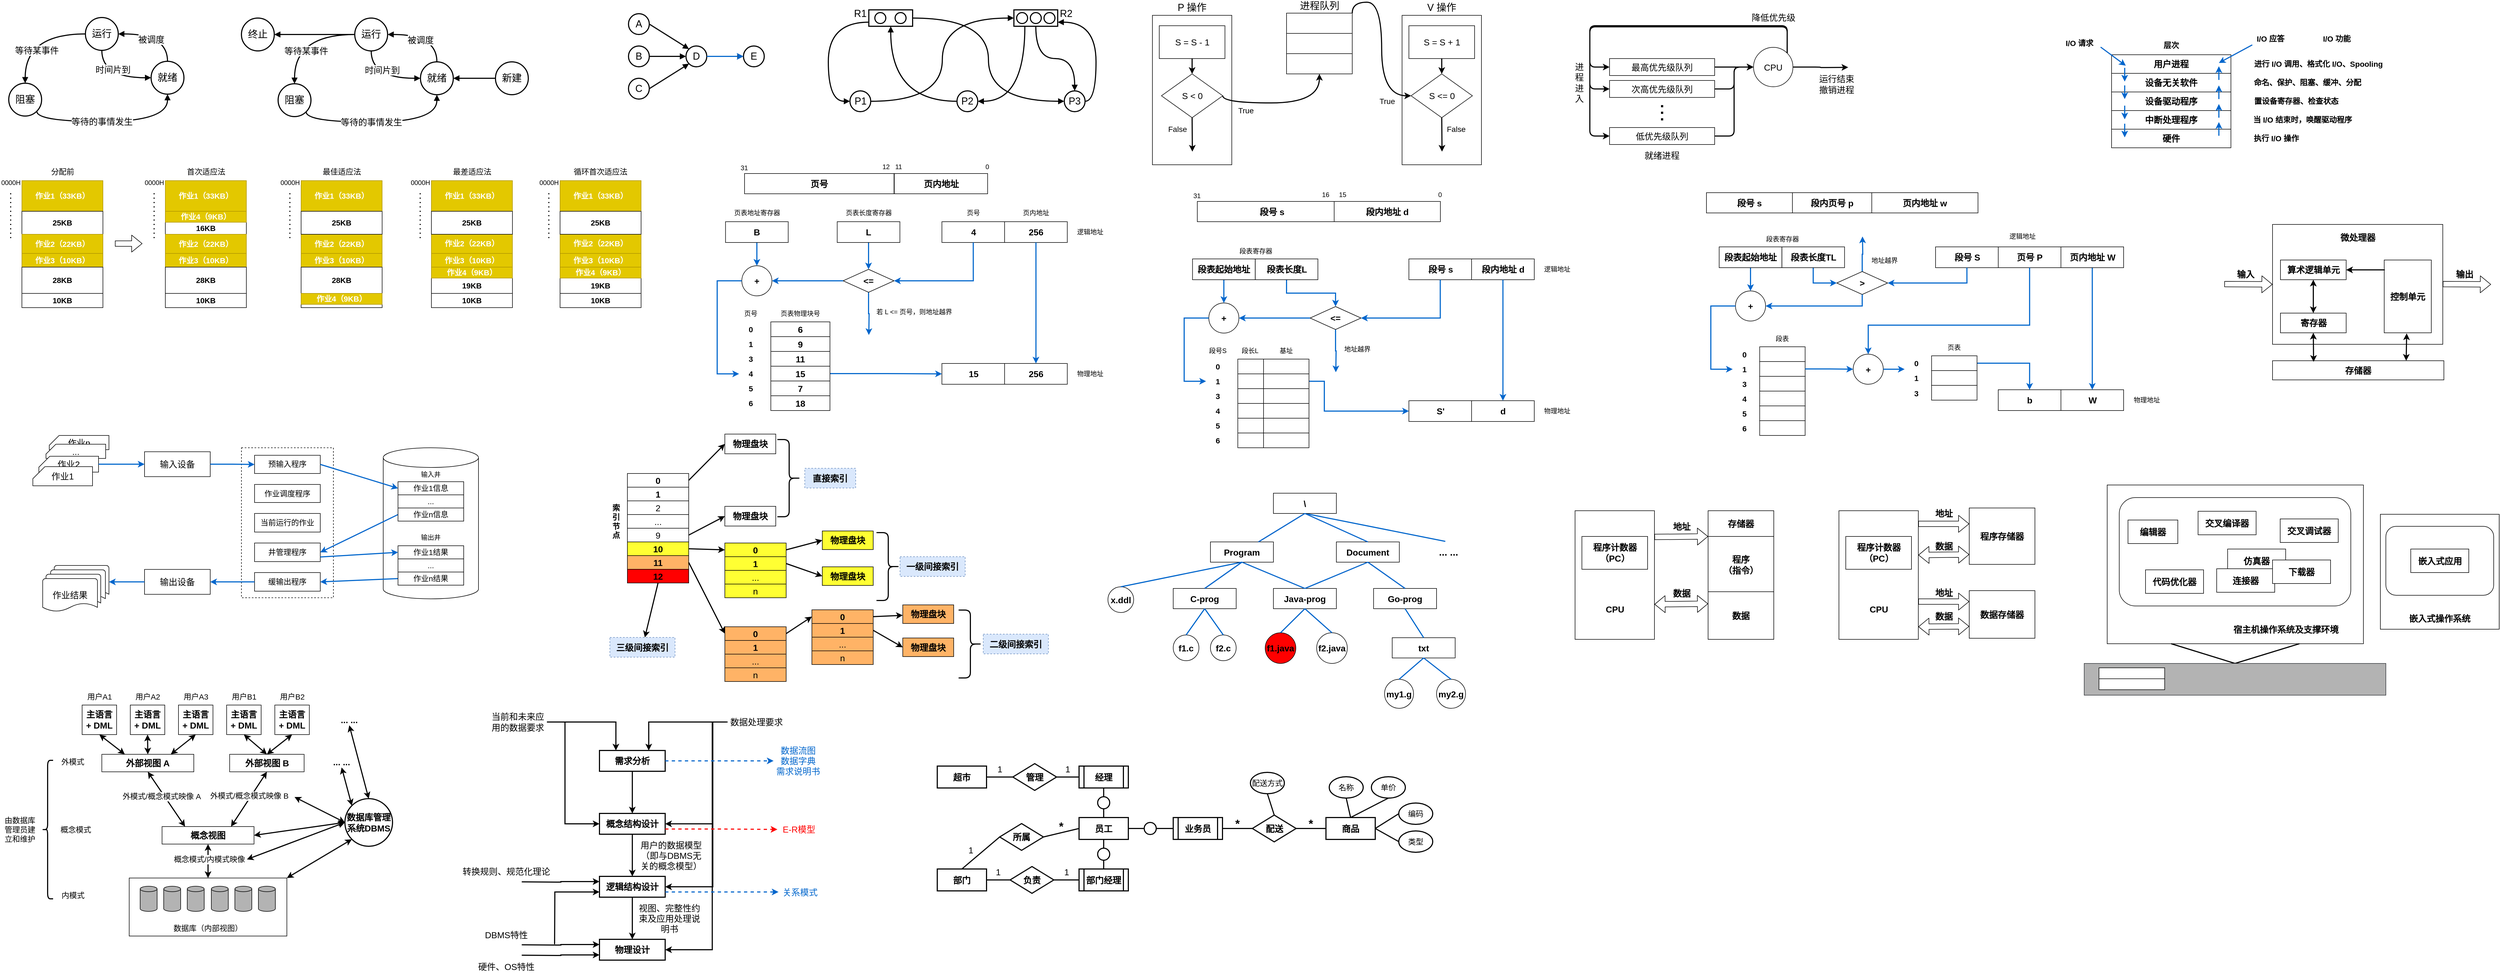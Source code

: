 <mxfile version="14.5.1" type="device"><diagram id="7PtuXmx-hU6fO7amvcPu" name="第 1 页"><mxGraphModel dx="1426" dy="972" grid="0" gridSize="10" guides="1" tooltips="1" connect="1" arrows="1" fold="1" page="1" pageScale="1" pageWidth="4681" pageHeight="3300" math="0" shadow="0"><root><mxCell id="0"/><mxCell id="1" parent="0"/><mxCell id="6vtSXbGi3Sv60TgK_IRf-16" value="" style="group" parent="1" vertex="1" connectable="0"><mxGeometry x="60" y="80" width="320" height="190" as="geometry"/></mxCell><mxCell id="6vtSXbGi3Sv60TgK_IRf-1" value="&lt;font style=&quot;font-size: 18px&quot;&gt;运行&lt;/font&gt;" style="ellipse;whiteSpace=wrap;html=1;aspect=fixed;strokeWidth=2;" parent="6vtSXbGi3Sv60TgK_IRf-16" vertex="1"><mxGeometry x="140" width="60" height="60" as="geometry"/></mxCell><mxCell id="6vtSXbGi3Sv60TgK_IRf-2" value="&lt;font style=&quot;font-size: 18px&quot;&gt;阻塞&lt;/font&gt;" style="ellipse;whiteSpace=wrap;html=1;aspect=fixed;strokeWidth=2;" parent="6vtSXbGi3Sv60TgK_IRf-16" vertex="1"><mxGeometry y="120" width="60" height="60" as="geometry"/></mxCell><mxCell id="6vtSXbGi3Sv60TgK_IRf-9" style="edgeStyle=orthogonalEdgeStyle;curved=1;rounded=0;orthogonalLoop=1;jettySize=auto;html=1;exitX=0;exitY=0.5;exitDx=0;exitDy=0;entryX=0.5;entryY=0;entryDx=0;entryDy=0;endArrow=block;endFill=1;strokeWidth=2;" parent="6vtSXbGi3Sv60TgK_IRf-16" source="6vtSXbGi3Sv60TgK_IRf-1" target="6vtSXbGi3Sv60TgK_IRf-2" edge="1"><mxGeometry relative="1" as="geometry"/></mxCell><mxCell id="6vtSXbGi3Sv60TgK_IRf-11" value="&lt;font style=&quot;font-size: 16px&quot;&gt;等待某事件&lt;/font&gt;" style="edgeLabel;html=1;align=center;verticalAlign=middle;resizable=0;points=[];" parent="6vtSXbGi3Sv60TgK_IRf-9" vertex="1" connectable="0"><mxGeometry x="-0.213" y="8" relative="1" as="geometry"><mxPoint x="-11" y="22" as="offset"/></mxGeometry></mxCell><mxCell id="6vtSXbGi3Sv60TgK_IRf-5" style="edgeStyle=orthogonalEdgeStyle;rounded=0;orthogonalLoop=1;jettySize=auto;html=1;exitX=0.5;exitY=0;exitDx=0;exitDy=0;entryX=1;entryY=0.5;entryDx=0;entryDy=0;strokeWidth=2;endArrow=block;endFill=1;curved=1;" parent="6vtSXbGi3Sv60TgK_IRf-16" source="6vtSXbGi3Sv60TgK_IRf-3" target="6vtSXbGi3Sv60TgK_IRf-1" edge="1"><mxGeometry relative="1" as="geometry"/></mxCell><mxCell id="6vtSXbGi3Sv60TgK_IRf-6" value="&lt;font style=&quot;font-size: 16px&quot;&gt;被调度&lt;/font&gt;" style="edgeLabel;html=1;align=center;verticalAlign=middle;resizable=0;points=[];" parent="6vtSXbGi3Sv60TgK_IRf-5" vertex="1" connectable="0"><mxGeometry x="-0.311" y="19" relative="1" as="geometry"><mxPoint x="-11" y="8" as="offset"/></mxGeometry></mxCell><mxCell id="6vtSXbGi3Sv60TgK_IRf-3" value="&lt;font style=&quot;font-size: 18px&quot;&gt;就绪&lt;/font&gt;" style="ellipse;whiteSpace=wrap;html=1;aspect=fixed;strokeWidth=2;" parent="6vtSXbGi3Sv60TgK_IRf-16" vertex="1"><mxGeometry x="260" y="80" width="60" height="60" as="geometry"/></mxCell><mxCell id="6vtSXbGi3Sv60TgK_IRf-7" style="edgeStyle=orthogonalEdgeStyle;curved=1;rounded=0;orthogonalLoop=1;jettySize=auto;html=1;exitX=0.5;exitY=1;exitDx=0;exitDy=0;entryX=0;entryY=0.5;entryDx=0;entryDy=0;endArrow=block;endFill=1;strokeWidth=2;" parent="6vtSXbGi3Sv60TgK_IRf-16" source="6vtSXbGi3Sv60TgK_IRf-1" target="6vtSXbGi3Sv60TgK_IRf-3" edge="1"><mxGeometry relative="1" as="geometry"/></mxCell><mxCell id="6vtSXbGi3Sv60TgK_IRf-8" value="&lt;font style=&quot;font-size: 16px&quot;&gt;时间片到&lt;/font&gt;" style="edgeLabel;html=1;align=center;verticalAlign=middle;resizable=0;points=[];" parent="6vtSXbGi3Sv60TgK_IRf-7" vertex="1" connectable="0"><mxGeometry x="-0.311" y="17" relative="1" as="geometry"><mxPoint x="3" y="-13" as="offset"/></mxGeometry></mxCell><mxCell id="6vtSXbGi3Sv60TgK_IRf-14" style="edgeStyle=orthogonalEdgeStyle;curved=1;rounded=0;orthogonalLoop=1;jettySize=auto;html=1;exitX=1;exitY=1;exitDx=0;exitDy=0;entryX=0.5;entryY=1;entryDx=0;entryDy=0;endArrow=block;endFill=1;strokeWidth=2;" parent="6vtSXbGi3Sv60TgK_IRf-16" source="6vtSXbGi3Sv60TgK_IRf-2" target="6vtSXbGi3Sv60TgK_IRf-3" edge="1"><mxGeometry relative="1" as="geometry"><Array as="points"><mxPoint x="51" y="190"/><mxPoint x="290" y="190"/></Array></mxGeometry></mxCell><mxCell id="6vtSXbGi3Sv60TgK_IRf-15" value="&lt;font style=&quot;font-size: 16px&quot;&gt;等待的事情发生&lt;/font&gt;" style="edgeLabel;html=1;align=center;verticalAlign=middle;resizable=0;points=[];" parent="6vtSXbGi3Sv60TgK_IRf-14" vertex="1" connectable="0"><mxGeometry x="-0.19" relative="1" as="geometry"><mxPoint x="12.59" as="offset"/></mxGeometry></mxCell><mxCell id="6vtSXbGi3Sv60TgK_IRf-45" value="" style="group" parent="1" vertex="1" connectable="0"><mxGeometry x="485" y="81" width="524" height="190" as="geometry"/></mxCell><mxCell id="6vtSXbGi3Sv60TgK_IRf-30" value="&lt;font style=&quot;font-size: 18px&quot;&gt;运行&lt;/font&gt;" style="ellipse;whiteSpace=wrap;html=1;aspect=fixed;strokeWidth=2;" parent="6vtSXbGi3Sv60TgK_IRf-45" vertex="1"><mxGeometry x="207" width="60" height="60" as="geometry"/></mxCell><mxCell id="6vtSXbGi3Sv60TgK_IRf-31" value="&lt;font style=&quot;font-size: 18px&quot;&gt;阻塞&lt;/font&gt;" style="ellipse;whiteSpace=wrap;html=1;aspect=fixed;strokeWidth=2;" parent="6vtSXbGi3Sv60TgK_IRf-45" vertex="1"><mxGeometry x="67" y="120" width="60" height="60" as="geometry"/></mxCell><mxCell id="6vtSXbGi3Sv60TgK_IRf-32" style="edgeStyle=orthogonalEdgeStyle;curved=1;rounded=0;orthogonalLoop=1;jettySize=auto;html=1;exitX=0;exitY=0.5;exitDx=0;exitDy=0;entryX=0.5;entryY=0;entryDx=0;entryDy=0;endArrow=block;endFill=1;strokeWidth=2;" parent="6vtSXbGi3Sv60TgK_IRf-45" source="6vtSXbGi3Sv60TgK_IRf-30" target="6vtSXbGi3Sv60TgK_IRf-31" edge="1"><mxGeometry x="67" as="geometry"/></mxCell><mxCell id="6vtSXbGi3Sv60TgK_IRf-33" value="&lt;font style=&quot;font-size: 16px&quot;&gt;等待某事件&lt;/font&gt;" style="edgeLabel;html=1;align=center;verticalAlign=middle;resizable=0;points=[];" parent="6vtSXbGi3Sv60TgK_IRf-32" vertex="1" connectable="0"><mxGeometry x="-0.213" y="8" relative="1" as="geometry"><mxPoint x="-11" y="22" as="offset"/></mxGeometry></mxCell><mxCell id="6vtSXbGi3Sv60TgK_IRf-34" style="edgeStyle=orthogonalEdgeStyle;rounded=0;orthogonalLoop=1;jettySize=auto;html=1;exitX=0.5;exitY=0;exitDx=0;exitDy=0;entryX=1;entryY=0.5;entryDx=0;entryDy=0;strokeWidth=2;endArrow=block;endFill=1;curved=1;" parent="6vtSXbGi3Sv60TgK_IRf-45" source="6vtSXbGi3Sv60TgK_IRf-36" target="6vtSXbGi3Sv60TgK_IRf-30" edge="1"><mxGeometry x="67" as="geometry"/></mxCell><mxCell id="6vtSXbGi3Sv60TgK_IRf-35" value="&lt;font style=&quot;font-size: 16px&quot;&gt;被调度&lt;/font&gt;" style="edgeLabel;html=1;align=center;verticalAlign=middle;resizable=0;points=[];" parent="6vtSXbGi3Sv60TgK_IRf-34" vertex="1" connectable="0"><mxGeometry x="-0.311" y="19" relative="1" as="geometry"><mxPoint x="-11" y="8" as="offset"/></mxGeometry></mxCell><mxCell id="6vtSXbGi3Sv60TgK_IRf-36" value="&lt;font style=&quot;font-size: 18px&quot;&gt;就绪&lt;/font&gt;" style="ellipse;whiteSpace=wrap;html=1;aspect=fixed;strokeWidth=2;" parent="6vtSXbGi3Sv60TgK_IRf-45" vertex="1"><mxGeometry x="327" y="80" width="60" height="60" as="geometry"/></mxCell><mxCell id="6vtSXbGi3Sv60TgK_IRf-37" style="edgeStyle=orthogonalEdgeStyle;curved=1;rounded=0;orthogonalLoop=1;jettySize=auto;html=1;exitX=0.5;exitY=1;exitDx=0;exitDy=0;entryX=0;entryY=0.5;entryDx=0;entryDy=0;endArrow=block;endFill=1;strokeWidth=2;" parent="6vtSXbGi3Sv60TgK_IRf-45" source="6vtSXbGi3Sv60TgK_IRf-30" target="6vtSXbGi3Sv60TgK_IRf-36" edge="1"><mxGeometry x="67" as="geometry"/></mxCell><mxCell id="6vtSXbGi3Sv60TgK_IRf-38" value="&lt;font style=&quot;font-size: 16px&quot;&gt;时间片到&lt;/font&gt;" style="edgeLabel;html=1;align=center;verticalAlign=middle;resizable=0;points=[];" parent="6vtSXbGi3Sv60TgK_IRf-37" vertex="1" connectable="0"><mxGeometry x="-0.311" y="17" relative="1" as="geometry"><mxPoint x="3" y="-13" as="offset"/></mxGeometry></mxCell><mxCell id="6vtSXbGi3Sv60TgK_IRf-39" style="edgeStyle=orthogonalEdgeStyle;curved=1;rounded=0;orthogonalLoop=1;jettySize=auto;html=1;exitX=1;exitY=1;exitDx=0;exitDy=0;entryX=0.5;entryY=1;entryDx=0;entryDy=0;endArrow=block;endFill=1;strokeWidth=2;" parent="6vtSXbGi3Sv60TgK_IRf-45" source="6vtSXbGi3Sv60TgK_IRf-31" target="6vtSXbGi3Sv60TgK_IRf-36" edge="1"><mxGeometry x="67" as="geometry"><Array as="points"><mxPoint x="118" y="190"/><mxPoint x="357" y="190"/></Array></mxGeometry></mxCell><mxCell id="6vtSXbGi3Sv60TgK_IRf-40" value="&lt;font style=&quot;font-size: 16px&quot;&gt;等待的事情发生&lt;/font&gt;" style="edgeLabel;html=1;align=center;verticalAlign=middle;resizable=0;points=[];" parent="6vtSXbGi3Sv60TgK_IRf-39" vertex="1" connectable="0"><mxGeometry x="-0.19" relative="1" as="geometry"><mxPoint x="12.59" as="offset"/></mxGeometry></mxCell><mxCell id="6vtSXbGi3Sv60TgK_IRf-41" value="&lt;font style=&quot;font-size: 18px&quot;&gt;终止&lt;/font&gt;" style="ellipse;whiteSpace=wrap;html=1;aspect=fixed;strokeWidth=2;" parent="6vtSXbGi3Sv60TgK_IRf-45" vertex="1"><mxGeometry width="60" height="60" as="geometry"/></mxCell><mxCell id="6vtSXbGi3Sv60TgK_IRf-42" style="edgeStyle=orthogonalEdgeStyle;curved=1;rounded=0;orthogonalLoop=1;jettySize=auto;html=1;exitX=0;exitY=0.5;exitDx=0;exitDy=0;entryX=1;entryY=0.5;entryDx=0;entryDy=0;endArrow=block;endFill=1;strokeWidth=2;" parent="6vtSXbGi3Sv60TgK_IRf-45" source="6vtSXbGi3Sv60TgK_IRf-30" target="6vtSXbGi3Sv60TgK_IRf-41" edge="1"><mxGeometry relative="1" as="geometry"/></mxCell><mxCell id="6vtSXbGi3Sv60TgK_IRf-44" style="edgeStyle=orthogonalEdgeStyle;curved=1;rounded=0;orthogonalLoop=1;jettySize=auto;html=1;exitX=0;exitY=0.5;exitDx=0;exitDy=0;endArrow=block;endFill=1;strokeWidth=2;" parent="6vtSXbGi3Sv60TgK_IRf-45" source="6vtSXbGi3Sv60TgK_IRf-43" target="6vtSXbGi3Sv60TgK_IRf-36" edge="1"><mxGeometry relative="1" as="geometry"/></mxCell><mxCell id="6vtSXbGi3Sv60TgK_IRf-43" value="&lt;span style=&quot;font-size: 18px&quot;&gt;新建&lt;/span&gt;" style="ellipse;whiteSpace=wrap;html=1;aspect=fixed;strokeWidth=2;" parent="6vtSXbGi3Sv60TgK_IRf-45" vertex="1"><mxGeometry x="464" y="80" width="60" height="60" as="geometry"/></mxCell><mxCell id="dGIrK9ZiBSFPofFNZrvH-26" value="" style="group" parent="1" vertex="1" connectable="0"><mxGeometry x="2149" y="49" width="601" height="300" as="geometry"/></mxCell><mxCell id="dGIrK9ZiBSFPofFNZrvH-1" value="" style="rounded=0;whiteSpace=wrap;html=1;" parent="dGIrK9ZiBSFPofFNZrvH-26" vertex="1"><mxGeometry y="27" width="145" height="273" as="geometry"/></mxCell><mxCell id="dGIrK9ZiBSFPofFNZrvH-2" value="&lt;font style=&quot;font-size: 18px&quot;&gt;P 操作&lt;/font&gt;" style="text;html=1;strokeColor=none;fillColor=none;align=center;verticalAlign=middle;whiteSpace=wrap;rounded=0;" parent="dGIrK9ZiBSFPofFNZrvH-26" vertex="1"><mxGeometry x="37" y="3" width="71" height="20" as="geometry"/></mxCell><mxCell id="dGIrK9ZiBSFPofFNZrvH-3" value="&lt;font style=&quot;font-size: 16px&quot;&gt;S = S - 1&lt;/font&gt;" style="rounded=0;whiteSpace=wrap;html=1;" parent="dGIrK9ZiBSFPofFNZrvH-26" vertex="1"><mxGeometry x="12.5" y="46" width="120" height="60" as="geometry"/></mxCell><mxCell id="dGIrK9ZiBSFPofFNZrvH-4" value="&lt;font style=&quot;font-size: 16px&quot;&gt;S &amp;lt; 0&lt;/font&gt;" style="rhombus;whiteSpace=wrap;html=1;" parent="dGIrK9ZiBSFPofFNZrvH-26" vertex="1"><mxGeometry x="16.5" y="134" width="112" height="80" as="geometry"/></mxCell><mxCell id="dGIrK9ZiBSFPofFNZrvH-5" style="edgeStyle=orthogonalEdgeStyle;rounded=0;orthogonalLoop=1;jettySize=auto;html=1;exitX=0.5;exitY=1;exitDx=0;exitDy=0;strokeWidth=2;" parent="dGIrK9ZiBSFPofFNZrvH-26" source="dGIrK9ZiBSFPofFNZrvH-3" target="dGIrK9ZiBSFPofFNZrvH-4" edge="1"><mxGeometry relative="1" as="geometry"/></mxCell><mxCell id="dGIrK9ZiBSFPofFNZrvH-7" value="" style="endArrow=classic;html=1;exitX=0.5;exitY=1;exitDx=0;exitDy=0;strokeWidth=2;" parent="dGIrK9ZiBSFPofFNZrvH-26" source="dGIrK9ZiBSFPofFNZrvH-4" edge="1"><mxGeometry width="50" height="50" relative="1" as="geometry"><mxPoint x="155" y="259" as="sourcePoint"/><mxPoint x="73" y="276" as="targetPoint"/></mxGeometry></mxCell><mxCell id="dGIrK9ZiBSFPofFNZrvH-8" value="&lt;font style=&quot;font-size: 14px&quot;&gt;False&lt;/font&gt;" style="text;html=1;strokeColor=none;fillColor=none;align=center;verticalAlign=middle;whiteSpace=wrap;rounded=0;" parent="dGIrK9ZiBSFPofFNZrvH-26" vertex="1"><mxGeometry x="26" y="225" width="40" height="20" as="geometry"/></mxCell><mxCell id="dGIrK9ZiBSFPofFNZrvH-12" value="" style="group" parent="dGIrK9ZiBSFPofFNZrvH-26" vertex="1" connectable="0"><mxGeometry x="245" y="23" width="120" height="111" as="geometry"/></mxCell><mxCell id="dGIrK9ZiBSFPofFNZrvH-9" value="" style="rounded=0;whiteSpace=wrap;html=1;" parent="dGIrK9ZiBSFPofFNZrvH-12" vertex="1"><mxGeometry width="120" height="37" as="geometry"/></mxCell><mxCell id="dGIrK9ZiBSFPofFNZrvH-10" value="" style="rounded=0;whiteSpace=wrap;html=1;" parent="dGIrK9ZiBSFPofFNZrvH-12" vertex="1"><mxGeometry y="37" width="120" height="37" as="geometry"/></mxCell><mxCell id="dGIrK9ZiBSFPofFNZrvH-11" value="" style="rounded=0;whiteSpace=wrap;html=1;" parent="dGIrK9ZiBSFPofFNZrvH-12" vertex="1"><mxGeometry y="74" width="120" height="37" as="geometry"/></mxCell><mxCell id="dGIrK9ZiBSFPofFNZrvH-14" style="edgeStyle=orthogonalEdgeStyle;rounded=0;orthogonalLoop=1;jettySize=auto;html=1;exitX=1;exitY=0.5;exitDx=0;exitDy=0;entryX=0.5;entryY=1;entryDx=0;entryDy=0;strokeWidth=2;curved=1;" parent="dGIrK9ZiBSFPofFNZrvH-26" source="dGIrK9ZiBSFPofFNZrvH-4" target="dGIrK9ZiBSFPofFNZrvH-11" edge="1"><mxGeometry relative="1" as="geometry"><Array as="points"><mxPoint x="129" y="187"/><mxPoint x="305" y="187"/></Array></mxGeometry></mxCell><mxCell id="dGIrK9ZiBSFPofFNZrvH-13" value="&lt;span style=&quot;font-size: 18px&quot;&gt;进程队列&lt;/span&gt;" style="text;html=1;strokeColor=none;fillColor=none;align=center;verticalAlign=middle;whiteSpace=wrap;rounded=0;" parent="dGIrK9ZiBSFPofFNZrvH-26" vertex="1"><mxGeometry x="260.75" width="88.5" height="20" as="geometry"/></mxCell><mxCell id="dGIrK9ZiBSFPofFNZrvH-16" value="&lt;font style=&quot;font-size: 14px&quot;&gt;True&lt;br&gt;&lt;/font&gt;" style="text;html=1;strokeColor=none;fillColor=none;align=center;verticalAlign=middle;whiteSpace=wrap;rounded=0;" parent="dGIrK9ZiBSFPofFNZrvH-26" vertex="1"><mxGeometry x="151" y="191" width="40" height="20" as="geometry"/></mxCell><mxCell id="dGIrK9ZiBSFPofFNZrvH-17" value="" style="rounded=0;whiteSpace=wrap;html=1;" parent="dGIrK9ZiBSFPofFNZrvH-26" vertex="1"><mxGeometry x="456" y="27" width="145" height="273" as="geometry"/></mxCell><mxCell id="dGIrK9ZiBSFPofFNZrvH-18" value="&lt;font style=&quot;font-size: 18px&quot;&gt;V 操作&lt;/font&gt;" style="text;html=1;strokeColor=none;fillColor=none;align=center;verticalAlign=middle;whiteSpace=wrap;rounded=0;" parent="dGIrK9ZiBSFPofFNZrvH-26" vertex="1"><mxGeometry x="493" y="3" width="71" height="20" as="geometry"/></mxCell><mxCell id="dGIrK9ZiBSFPofFNZrvH-20" value="&lt;font style=&quot;font-size: 16px&quot;&gt;S = S + 1&lt;/font&gt;" style="rounded=0;whiteSpace=wrap;html=1;" parent="dGIrK9ZiBSFPofFNZrvH-26" vertex="1"><mxGeometry x="468.5" y="46" width="120" height="60" as="geometry"/></mxCell><mxCell id="dGIrK9ZiBSFPofFNZrvH-21" value="&lt;font style=&quot;font-size: 16px&quot;&gt;S &amp;lt;= 0&lt;/font&gt;" style="rhombus;whiteSpace=wrap;html=1;" parent="dGIrK9ZiBSFPofFNZrvH-26" vertex="1"><mxGeometry x="472.5" y="134" width="112" height="80" as="geometry"/></mxCell><mxCell id="dGIrK9ZiBSFPofFNZrvH-22" value="" style="endArrow=classic;html=1;exitX=0.5;exitY=1;exitDx=0;exitDy=0;strokeWidth=2;" parent="dGIrK9ZiBSFPofFNZrvH-26" source="dGIrK9ZiBSFPofFNZrvH-21" edge="1"><mxGeometry width="50" height="50" relative="1" as="geometry"><mxPoint x="611" y="259" as="sourcePoint"/><mxPoint x="529" y="276" as="targetPoint"/></mxGeometry></mxCell><mxCell id="dGIrK9ZiBSFPofFNZrvH-23" value="&lt;font style=&quot;font-size: 14px&quot;&gt;False&lt;/font&gt;" style="text;html=1;strokeColor=none;fillColor=none;align=center;verticalAlign=middle;whiteSpace=wrap;rounded=0;" parent="dGIrK9ZiBSFPofFNZrvH-26" vertex="1"><mxGeometry x="535" y="225" width="40" height="20" as="geometry"/></mxCell><mxCell id="dGIrK9ZiBSFPofFNZrvH-24" value="&lt;font style=&quot;font-size: 14px&quot;&gt;True&lt;br&gt;&lt;/font&gt;" style="text;html=1;strokeColor=none;fillColor=none;align=center;verticalAlign=middle;whiteSpace=wrap;rounded=0;" parent="dGIrK9ZiBSFPofFNZrvH-26" vertex="1"><mxGeometry x="409" y="174" width="40" height="20" as="geometry"/></mxCell><mxCell id="dGIrK9ZiBSFPofFNZrvH-19" style="edgeStyle=orthogonalEdgeStyle;rounded=0;orthogonalLoop=1;jettySize=auto;html=1;exitX=0.5;exitY=1;exitDx=0;exitDy=0;strokeWidth=2;" parent="dGIrK9ZiBSFPofFNZrvH-26" source="dGIrK9ZiBSFPofFNZrvH-20" target="dGIrK9ZiBSFPofFNZrvH-21" edge="1"><mxGeometry relative="1" as="geometry"/></mxCell><mxCell id="dGIrK9ZiBSFPofFNZrvH-25" style="edgeStyle=orthogonalEdgeStyle;curved=1;rounded=0;orthogonalLoop=1;jettySize=auto;html=1;exitX=1;exitY=0;exitDx=0;exitDy=0;entryX=0;entryY=0.5;entryDx=0;entryDy=0;strokeWidth=2;" parent="dGIrK9ZiBSFPofFNZrvH-26" source="dGIrK9ZiBSFPofFNZrvH-9" target="dGIrK9ZiBSFPofFNZrvH-21" edge="1"><mxGeometry relative="1" as="geometry"/></mxCell><mxCell id="XM6-M2LPOt0oe2amKv-g-18" value="" style="group" parent="1" vertex="1" connectable="0"><mxGeometry x="2919" y="70" width="515" height="272" as="geometry"/></mxCell><mxCell id="XM6-M2LPOt0oe2amKv-g-1" value="&lt;font style=&quot;font-size: 16px&quot;&gt;最高优先级队列&lt;/font&gt;" style="rounded=0;whiteSpace=wrap;html=1;" parent="XM6-M2LPOt0oe2amKv-g-18" vertex="1"><mxGeometry x="65" y="85" width="192" height="31" as="geometry"/></mxCell><mxCell id="XM6-M2LPOt0oe2amKv-g-2" value="&lt;font style=&quot;font-size: 16px&quot;&gt;次高优先级队列&lt;/font&gt;" style="rounded=0;whiteSpace=wrap;html=1;" parent="XM6-M2LPOt0oe2amKv-g-18" vertex="1"><mxGeometry x="65" y="125" width="192" height="31" as="geometry"/></mxCell><mxCell id="XM6-M2LPOt0oe2amKv-g-3" value="&lt;font style=&quot;font-size: 16px&quot;&gt;低优先级队列&lt;/font&gt;" style="rounded=0;whiteSpace=wrap;html=1;" parent="XM6-M2LPOt0oe2amKv-g-18" vertex="1"><mxGeometry x="65" y="211" width="192" height="31" as="geometry"/></mxCell><mxCell id="XM6-M2LPOt0oe2amKv-g-4" value="&lt;font style=&quot;font-size: 16px&quot;&gt;就绪进程&lt;/font&gt;" style="text;html=1;strokeColor=none;fillColor=none;align=center;verticalAlign=middle;whiteSpace=wrap;rounded=0;" parent="XM6-M2LPOt0oe2amKv-g-18" vertex="1"><mxGeometry x="126" y="252" width="70" height="20" as="geometry"/></mxCell><mxCell id="XM6-M2LPOt0oe2amKv-g-5" value="" style="endArrow=none;dashed=1;html=1;strokeWidth=4;dashPattern=1 2;" parent="XM6-M2LPOt0oe2amKv-g-18" edge="1"><mxGeometry width="50" height="50" relative="1" as="geometry"><mxPoint x="161" y="198" as="sourcePoint"/><mxPoint x="161" y="167" as="targetPoint"/></mxGeometry></mxCell><mxCell id="XM6-M2LPOt0oe2amKv-g-8" style="edgeStyle=orthogonalEdgeStyle;rounded=1;orthogonalLoop=1;jettySize=auto;html=1;exitX=1;exitY=0.5;exitDx=0;exitDy=0;strokeWidth=2;" parent="XM6-M2LPOt0oe2amKv-g-18" source="XM6-M2LPOt0oe2amKv-g-6" edge="1"><mxGeometry relative="1" as="geometry"><mxPoint x="501" y="101" as="targetPoint"/></mxGeometry></mxCell><mxCell id="XM6-M2LPOt0oe2amKv-g-10" style="edgeStyle=orthogonalEdgeStyle;rounded=1;orthogonalLoop=1;jettySize=auto;html=1;exitX=1;exitY=0;exitDx=0;exitDy=0;entryX=0;entryY=0.5;entryDx=0;entryDy=0;strokeWidth=2;" parent="XM6-M2LPOt0oe2amKv-g-18" source="XM6-M2LPOt0oe2amKv-g-6" target="XM6-M2LPOt0oe2amKv-g-1" edge="1"><mxGeometry relative="1" as="geometry"><Array as="points"><mxPoint x="390" y="27"/><mxPoint x="29" y="27"/><mxPoint x="29" y="101"/></Array></mxGeometry></mxCell><mxCell id="XM6-M2LPOt0oe2amKv-g-12" style="edgeStyle=orthogonalEdgeStyle;rounded=1;orthogonalLoop=1;jettySize=auto;html=1;exitX=1;exitY=0;exitDx=0;exitDy=0;entryX=0;entryY=0.5;entryDx=0;entryDy=0;strokeWidth=2;" parent="XM6-M2LPOt0oe2amKv-g-18" source="XM6-M2LPOt0oe2amKv-g-6" target="XM6-M2LPOt0oe2amKv-g-2" edge="1"><mxGeometry relative="1" as="geometry"><Array as="points"><mxPoint x="390" y="25"/><mxPoint x="29" y="25"/><mxPoint x="29" y="141"/></Array></mxGeometry></mxCell><mxCell id="XM6-M2LPOt0oe2amKv-g-13" style="edgeStyle=orthogonalEdgeStyle;rounded=1;orthogonalLoop=1;jettySize=auto;html=1;exitX=1;exitY=0;exitDx=0;exitDy=0;entryX=0;entryY=0.5;entryDx=0;entryDy=0;strokeWidth=2;" parent="XM6-M2LPOt0oe2amKv-g-18" source="XM6-M2LPOt0oe2amKv-g-6" target="XM6-M2LPOt0oe2amKv-g-3" edge="1"><mxGeometry relative="1" as="geometry"><Array as="points"><mxPoint x="390" y="26"/><mxPoint x="29" y="26"/><mxPoint x="29" y="227"/></Array></mxGeometry></mxCell><mxCell id="XM6-M2LPOt0oe2amKv-g-6" value="&lt;font style=&quot;font-size: 16px&quot;&gt;CPU&lt;/font&gt;" style="ellipse;whiteSpace=wrap;html=1;aspect=fixed;" parent="XM6-M2LPOt0oe2amKv-g-18" vertex="1"><mxGeometry x="328" y="64.5" width="72" height="72" as="geometry"/></mxCell><mxCell id="XM6-M2LPOt0oe2amKv-g-7" style="edgeStyle=orthogonalEdgeStyle;rounded=1;orthogonalLoop=1;jettySize=auto;html=1;exitX=1;exitY=0.5;exitDx=0;exitDy=0;entryX=0;entryY=0.5;entryDx=0;entryDy=0;strokeWidth=2;" parent="XM6-M2LPOt0oe2amKv-g-18" source="XM6-M2LPOt0oe2amKv-g-1" target="XM6-M2LPOt0oe2amKv-g-6" edge="1"><mxGeometry relative="1" as="geometry"/></mxCell><mxCell id="XM6-M2LPOt0oe2amKv-g-16" style="edgeStyle=orthogonalEdgeStyle;rounded=1;orthogonalLoop=1;jettySize=auto;html=1;exitX=1;exitY=0.5;exitDx=0;exitDy=0;entryX=0;entryY=0.5;entryDx=0;entryDy=0;strokeWidth=2;" parent="XM6-M2LPOt0oe2amKv-g-18" source="XM6-M2LPOt0oe2amKv-g-2" target="XM6-M2LPOt0oe2amKv-g-6" edge="1"><mxGeometry relative="1" as="geometry"/></mxCell><mxCell id="XM6-M2LPOt0oe2amKv-g-17" style="edgeStyle=orthogonalEdgeStyle;rounded=1;orthogonalLoop=1;jettySize=auto;html=1;exitX=1;exitY=0.5;exitDx=0;exitDy=0;strokeWidth=2;entryX=0;entryY=0.5;entryDx=0;entryDy=0;" parent="XM6-M2LPOt0oe2amKv-g-18" source="XM6-M2LPOt0oe2amKv-g-3" target="XM6-M2LPOt0oe2amKv-g-6" edge="1"><mxGeometry relative="1" as="geometry"><mxPoint x="321" y="174" as="targetPoint"/></mxGeometry></mxCell><mxCell id="XM6-M2LPOt0oe2amKv-g-9" value="&lt;font style=&quot;font-size: 16px&quot;&gt;运行结束&lt;br&gt;撤销进程&lt;br&gt;&lt;/font&gt;" style="text;html=1;strokeColor=none;fillColor=none;align=center;verticalAlign=middle;whiteSpace=wrap;rounded=0;" parent="XM6-M2LPOt0oe2amKv-g-18" vertex="1"><mxGeometry x="445" y="111" width="70" height="42" as="geometry"/></mxCell><mxCell id="XM6-M2LPOt0oe2amKv-g-11" value="&lt;font style=&quot;font-size: 16px&quot;&gt;降低优先级&lt;/font&gt;" style="text;html=1;strokeColor=none;fillColor=none;align=center;verticalAlign=middle;whiteSpace=wrap;rounded=0;" parent="XM6-M2LPOt0oe2amKv-g-18" vertex="1"><mxGeometry x="311.5" width="105" height="20" as="geometry"/></mxCell><mxCell id="XM6-M2LPOt0oe2amKv-g-14" value="&lt;font style=&quot;font-size: 16px&quot;&gt;进程进入&lt;/font&gt;" style="text;html=1;strokeColor=none;fillColor=none;align=center;verticalAlign=middle;whiteSpace=wrap;rounded=0;direction=south;" parent="XM6-M2LPOt0oe2amKv-g-18" vertex="1"><mxGeometry y="94" width="20" height="70" as="geometry"/></mxCell><mxCell id="H7lQjzUvoQ8p7qHqQHfv-72" value="" style="group" parent="1" vertex="1" connectable="0"><mxGeometry x="44" y="352" width="1171" height="258" as="geometry"/></mxCell><mxCell id="H7lQjzUvoQ8p7qHqQHfv-13" value="&lt;font style=&quot;font-size: 14px&quot;&gt;&lt;b&gt;作业1（33KB）&lt;/b&gt;&lt;/font&gt;" style="rounded=0;whiteSpace=wrap;html=1;fillColor=#e3c800;strokeColor=#B09500;fontColor=#ffffff;" parent="H7lQjzUvoQ8p7qHqQHfv-72" vertex="1"><mxGeometry x="40" y="26" width="148" height="56" as="geometry"/></mxCell><mxCell id="H7lQjzUvoQ8p7qHqQHfv-15" value="&lt;font style=&quot;font-size: 14px&quot;&gt;&lt;b&gt;25KB&lt;/b&gt;&lt;/font&gt;" style="rounded=0;whiteSpace=wrap;html=1;" parent="H7lQjzUvoQ8p7qHqQHfv-72" vertex="1"><mxGeometry x="40" y="82" width="148" height="42" as="geometry"/></mxCell><mxCell id="H7lQjzUvoQ8p7qHqQHfv-16" value="&lt;font style=&quot;font-size: 14px&quot;&gt;&lt;b&gt;作业2（22KB）&lt;/b&gt;&lt;/font&gt;" style="rounded=0;whiteSpace=wrap;html=1;fillColor=#e3c800;strokeColor=#B09500;fontColor=#ffffff;" parent="H7lQjzUvoQ8p7qHqQHfv-72" vertex="1"><mxGeometry x="40" y="124" width="148" height="35" as="geometry"/></mxCell><mxCell id="H7lQjzUvoQ8p7qHqQHfv-17" value="&lt;font style=&quot;font-size: 14px&quot;&gt;&lt;b&gt;作业3（10KB）&lt;/b&gt;&lt;/font&gt;" style="rounded=0;whiteSpace=wrap;html=1;fillColor=#e3c800;strokeColor=#B09500;fontColor=#ffffff;" parent="H7lQjzUvoQ8p7qHqQHfv-72" vertex="1"><mxGeometry x="40" y="159" width="148" height="25" as="geometry"/></mxCell><mxCell id="H7lQjzUvoQ8p7qHqQHfv-18" value="&lt;font style=&quot;font-size: 14px&quot;&gt;&lt;b&gt;28KB&lt;/b&gt;&lt;/font&gt;" style="rounded=0;whiteSpace=wrap;html=1;" parent="H7lQjzUvoQ8p7qHqQHfv-72" vertex="1"><mxGeometry x="40" y="184" width="148" height="48" as="geometry"/></mxCell><mxCell id="H7lQjzUvoQ8p7qHqQHfv-19" value="&lt;font style=&quot;font-size: 14px&quot;&gt;&lt;b&gt;10KB&lt;/b&gt;&lt;/font&gt;" style="rounded=0;whiteSpace=wrap;html=1;" parent="H7lQjzUvoQ8p7qHqQHfv-72" vertex="1"><mxGeometry x="40" y="232" width="148" height="26" as="geometry"/></mxCell><mxCell id="H7lQjzUvoQ8p7qHqQHfv-20" value="&lt;font style=&quot;font-size: 12px&quot;&gt;0000H&lt;/font&gt;" style="text;html=1;strokeColor=none;fillColor=none;align=center;verticalAlign=middle;whiteSpace=wrap;rounded=0;" parent="H7lQjzUvoQ8p7qHqQHfv-72" vertex="1"><mxGeometry y="20" width="40" height="20" as="geometry"/></mxCell><mxCell id="H7lQjzUvoQ8p7qHqQHfv-21" value="" style="endArrow=none;dashed=1;html=1;dashPattern=1 3;strokeWidth=2;" parent="H7lQjzUvoQ8p7qHqQHfv-72" edge="1"><mxGeometry width="50" height="50" relative="1" as="geometry"><mxPoint x="19.5" y="131" as="sourcePoint"/><mxPoint x="19.5" y="43" as="targetPoint"/></mxGeometry></mxCell><mxCell id="H7lQjzUvoQ8p7qHqQHfv-22" value="&lt;font style=&quot;font-size: 14px&quot;&gt;分配前&lt;/font&gt;" style="text;html=1;strokeColor=none;fillColor=none;align=center;verticalAlign=middle;whiteSpace=wrap;rounded=0;" parent="H7lQjzUvoQ8p7qHqQHfv-72" vertex="1"><mxGeometry x="83.5" width="61" height="20" as="geometry"/></mxCell><mxCell id="H7lQjzUvoQ8p7qHqQHfv-23" value="&lt;font style=&quot;font-size: 14px&quot;&gt;&lt;b&gt;作业1（33KB）&lt;/b&gt;&lt;/font&gt;" style="rounded=0;whiteSpace=wrap;html=1;fillColor=#e3c800;strokeColor=#B09500;fontColor=#ffffff;" parent="H7lQjzUvoQ8p7qHqQHfv-72" vertex="1"><mxGeometry x="302" y="26" width="148" height="56" as="geometry"/></mxCell><mxCell id="H7lQjzUvoQ8p7qHqQHfv-24" value="&lt;font style=&quot;font-size: 14px&quot;&gt;&lt;b&gt;16KB&lt;/b&gt;&lt;/font&gt;" style="rounded=0;whiteSpace=wrap;html=1;" parent="H7lQjzUvoQ8p7qHqQHfv-72" vertex="1"><mxGeometry x="302" y="101" width="148" height="23" as="geometry"/></mxCell><mxCell id="H7lQjzUvoQ8p7qHqQHfv-25" value="&lt;font style=&quot;font-size: 14px&quot;&gt;&lt;b&gt;作业2（22KB）&lt;/b&gt;&lt;/font&gt;" style="rounded=0;whiteSpace=wrap;html=1;fillColor=#e3c800;strokeColor=#B09500;fontColor=#ffffff;" parent="H7lQjzUvoQ8p7qHqQHfv-72" vertex="1"><mxGeometry x="302" y="124" width="148" height="35" as="geometry"/></mxCell><mxCell id="H7lQjzUvoQ8p7qHqQHfv-26" value="&lt;font style=&quot;font-size: 14px&quot;&gt;&lt;b&gt;作业3（10KB）&lt;/b&gt;&lt;/font&gt;" style="rounded=0;whiteSpace=wrap;html=1;fillColor=#e3c800;strokeColor=#B09500;fontColor=#ffffff;" parent="H7lQjzUvoQ8p7qHqQHfv-72" vertex="1"><mxGeometry x="302" y="159" width="148" height="25" as="geometry"/></mxCell><mxCell id="H7lQjzUvoQ8p7qHqQHfv-27" value="&lt;font style=&quot;font-size: 14px&quot;&gt;&lt;b&gt;28KB&lt;/b&gt;&lt;/font&gt;" style="rounded=0;whiteSpace=wrap;html=1;" parent="H7lQjzUvoQ8p7qHqQHfv-72" vertex="1"><mxGeometry x="302" y="184" width="148" height="48" as="geometry"/></mxCell><mxCell id="H7lQjzUvoQ8p7qHqQHfv-28" value="&lt;font style=&quot;font-size: 14px&quot;&gt;&lt;b&gt;10KB&lt;/b&gt;&lt;/font&gt;" style="rounded=0;whiteSpace=wrap;html=1;" parent="H7lQjzUvoQ8p7qHqQHfv-72" vertex="1"><mxGeometry x="302" y="232" width="148" height="26" as="geometry"/></mxCell><mxCell id="H7lQjzUvoQ8p7qHqQHfv-29" value="&lt;font style=&quot;font-size: 12px&quot;&gt;0000H&lt;/font&gt;" style="text;html=1;strokeColor=none;fillColor=none;align=center;verticalAlign=middle;whiteSpace=wrap;rounded=0;" parent="H7lQjzUvoQ8p7qHqQHfv-72" vertex="1"><mxGeometry x="262" y="20" width="40" height="20" as="geometry"/></mxCell><mxCell id="H7lQjzUvoQ8p7qHqQHfv-30" value="" style="endArrow=none;dashed=1;html=1;dashPattern=1 3;strokeWidth=2;" parent="H7lQjzUvoQ8p7qHqQHfv-72" edge="1"><mxGeometry width="50" height="50" relative="1" as="geometry"><mxPoint x="281.5" y="131" as="sourcePoint"/><mxPoint x="281.5" y="43" as="targetPoint"/></mxGeometry></mxCell><mxCell id="H7lQjzUvoQ8p7qHqQHfv-31" value="&lt;font style=&quot;font-size: 14px&quot;&gt;首次适应法&lt;/font&gt;" style="text;html=1;strokeColor=none;fillColor=none;align=center;verticalAlign=middle;whiteSpace=wrap;rounded=0;" parent="H7lQjzUvoQ8p7qHqQHfv-72" vertex="1"><mxGeometry x="330.75" width="90.5" height="20" as="geometry"/></mxCell><mxCell id="H7lQjzUvoQ8p7qHqQHfv-32" value="&lt;font style=&quot;font-size: 14px&quot;&gt;&lt;b&gt;作业4（9KB）&lt;/b&gt;&lt;/font&gt;" style="rounded=0;whiteSpace=wrap;html=1;fillColor=#e3c800;strokeColor=#B09500;fontColor=#ffffff;" parent="H7lQjzUvoQ8p7qHqQHfv-72" vertex="1"><mxGeometry x="302" y="82" width="148" height="20" as="geometry"/></mxCell><mxCell id="H7lQjzUvoQ8p7qHqQHfv-33" value="&lt;font style=&quot;font-size: 14px&quot;&gt;&lt;b&gt;作业1（33KB）&lt;/b&gt;&lt;/font&gt;" style="rounded=0;whiteSpace=wrap;html=1;fillColor=#e3c800;strokeColor=#B09500;fontColor=#ffffff;" parent="H7lQjzUvoQ8p7qHqQHfv-72" vertex="1"><mxGeometry x="550" y="26" width="148" height="56" as="geometry"/></mxCell><mxCell id="H7lQjzUvoQ8p7qHqQHfv-35" value="&lt;font style=&quot;font-size: 14px&quot;&gt;&lt;b&gt;作业2（22KB）&lt;/b&gt;&lt;/font&gt;" style="rounded=0;whiteSpace=wrap;html=1;fillColor=#e3c800;strokeColor=#B09500;fontColor=#ffffff;" parent="H7lQjzUvoQ8p7qHqQHfv-72" vertex="1"><mxGeometry x="550" y="124" width="148" height="35" as="geometry"/></mxCell><mxCell id="H7lQjzUvoQ8p7qHqQHfv-36" value="&lt;font style=&quot;font-size: 14px&quot;&gt;&lt;b&gt;作业3（10KB）&lt;/b&gt;&lt;/font&gt;" style="rounded=0;whiteSpace=wrap;html=1;fillColor=#e3c800;strokeColor=#B09500;fontColor=#ffffff;" parent="H7lQjzUvoQ8p7qHqQHfv-72" vertex="1"><mxGeometry x="550" y="159" width="148" height="25" as="geometry"/></mxCell><mxCell id="H7lQjzUvoQ8p7qHqQHfv-37" value="&lt;font style=&quot;font-size: 14px&quot;&gt;&lt;b&gt;28KB&lt;/b&gt;&lt;/font&gt;" style="rounded=0;whiteSpace=wrap;html=1;" parent="H7lQjzUvoQ8p7qHqQHfv-72" vertex="1"><mxGeometry x="550" y="184" width="148" height="48" as="geometry"/></mxCell><mxCell id="H7lQjzUvoQ8p7qHqQHfv-38" value="&lt;font style=&quot;font-size: 14px&quot;&gt;&lt;b&gt;10KB&lt;/b&gt;&lt;/font&gt;" style="rounded=0;whiteSpace=wrap;html=1;" parent="H7lQjzUvoQ8p7qHqQHfv-72" vertex="1"><mxGeometry x="550" y="232" width="148" height="26" as="geometry"/></mxCell><mxCell id="H7lQjzUvoQ8p7qHqQHfv-39" value="&lt;font style=&quot;font-size: 12px&quot;&gt;0000H&lt;/font&gt;" style="text;html=1;strokeColor=none;fillColor=none;align=center;verticalAlign=middle;whiteSpace=wrap;rounded=0;" parent="H7lQjzUvoQ8p7qHqQHfv-72" vertex="1"><mxGeometry x="510" y="20" width="40" height="20" as="geometry"/></mxCell><mxCell id="H7lQjzUvoQ8p7qHqQHfv-40" value="" style="endArrow=none;dashed=1;html=1;dashPattern=1 3;strokeWidth=2;" parent="H7lQjzUvoQ8p7qHqQHfv-72" edge="1"><mxGeometry width="50" height="50" relative="1" as="geometry"><mxPoint x="529.5" y="131" as="sourcePoint"/><mxPoint x="529.5" y="43" as="targetPoint"/></mxGeometry></mxCell><mxCell id="H7lQjzUvoQ8p7qHqQHfv-41" value="&lt;font style=&quot;font-size: 14px&quot;&gt;最佳适应法&lt;/font&gt;" style="text;html=1;strokeColor=none;fillColor=none;align=center;verticalAlign=middle;whiteSpace=wrap;rounded=0;" parent="H7lQjzUvoQ8p7qHqQHfv-72" vertex="1"><mxGeometry x="578.75" width="90.5" height="20" as="geometry"/></mxCell><mxCell id="H7lQjzUvoQ8p7qHqQHfv-43" value="&lt;font style=&quot;font-size: 14px&quot;&gt;&lt;b&gt;25KB&lt;/b&gt;&lt;/font&gt;" style="rounded=0;whiteSpace=wrap;html=1;" parent="H7lQjzUvoQ8p7qHqQHfv-72" vertex="1"><mxGeometry x="550" y="82" width="148" height="42" as="geometry"/></mxCell><mxCell id="H7lQjzUvoQ8p7qHqQHfv-44" value="&lt;font style=&quot;font-size: 14px&quot;&gt;&lt;b&gt;作业4（9KB）&lt;/b&gt;&lt;/font&gt;" style="rounded=0;whiteSpace=wrap;html=1;fillColor=#e3c800;strokeColor=#B09500;fontColor=#ffffff;" parent="H7lQjzUvoQ8p7qHqQHfv-72" vertex="1"><mxGeometry x="550" y="232" width="148" height="20" as="geometry"/></mxCell><mxCell id="H7lQjzUvoQ8p7qHqQHfv-45" value="&lt;font style=&quot;font-size: 14px&quot;&gt;&lt;b&gt;作业1（33KB）&lt;/b&gt;&lt;/font&gt;" style="rounded=0;whiteSpace=wrap;html=1;fillColor=#e3c800;strokeColor=#B09500;fontColor=#ffffff;" parent="H7lQjzUvoQ8p7qHqQHfv-72" vertex="1"><mxGeometry x="788" y="26" width="148" height="56" as="geometry"/></mxCell><mxCell id="H7lQjzUvoQ8p7qHqQHfv-46" value="&lt;font style=&quot;font-size: 14px&quot;&gt;&lt;b&gt;作业2（22KB）&lt;/b&gt;&lt;/font&gt;" style="rounded=0;whiteSpace=wrap;html=1;fillColor=#e3c800;strokeColor=#B09500;fontColor=#ffffff;" parent="H7lQjzUvoQ8p7qHqQHfv-72" vertex="1"><mxGeometry x="788" y="122" width="148" height="37" as="geometry"/></mxCell><mxCell id="H7lQjzUvoQ8p7qHqQHfv-47" value="&lt;font style=&quot;font-size: 14px&quot;&gt;&lt;b&gt;作业3（10KB）&lt;/b&gt;&lt;/font&gt;" style="rounded=0;whiteSpace=wrap;html=1;fillColor=#e3c800;strokeColor=#B09500;fontColor=#ffffff;" parent="H7lQjzUvoQ8p7qHqQHfv-72" vertex="1"><mxGeometry x="788" y="159" width="148" height="25" as="geometry"/></mxCell><mxCell id="H7lQjzUvoQ8p7qHqQHfv-48" value="&lt;font style=&quot;font-size: 14px&quot;&gt;&lt;b&gt;19KB&lt;/b&gt;&lt;/font&gt;" style="rounded=0;whiteSpace=wrap;html=1;" parent="H7lQjzUvoQ8p7qHqQHfv-72" vertex="1"><mxGeometry x="788" y="204" width="148" height="28" as="geometry"/></mxCell><mxCell id="H7lQjzUvoQ8p7qHqQHfv-49" value="&lt;font style=&quot;font-size: 14px&quot;&gt;&lt;b&gt;10KB&lt;/b&gt;&lt;/font&gt;" style="rounded=0;whiteSpace=wrap;html=1;" parent="H7lQjzUvoQ8p7qHqQHfv-72" vertex="1"><mxGeometry x="788" y="232" width="148" height="26" as="geometry"/></mxCell><mxCell id="H7lQjzUvoQ8p7qHqQHfv-50" value="&lt;font style=&quot;font-size: 12px&quot;&gt;0000H&lt;/font&gt;" style="text;html=1;strokeColor=none;fillColor=none;align=center;verticalAlign=middle;whiteSpace=wrap;rounded=0;" parent="H7lQjzUvoQ8p7qHqQHfv-72" vertex="1"><mxGeometry x="748" y="20" width="40" height="20" as="geometry"/></mxCell><mxCell id="H7lQjzUvoQ8p7qHqQHfv-51" value="" style="endArrow=none;dashed=1;html=1;dashPattern=1 3;strokeWidth=2;" parent="H7lQjzUvoQ8p7qHqQHfv-72" edge="1"><mxGeometry width="50" height="50" relative="1" as="geometry"><mxPoint x="767.5" y="131" as="sourcePoint"/><mxPoint x="767.5" y="43" as="targetPoint"/></mxGeometry></mxCell><mxCell id="H7lQjzUvoQ8p7qHqQHfv-52" value="&lt;font style=&quot;font-size: 14px&quot;&gt;最差适应法&lt;/font&gt;" style="text;html=1;strokeColor=none;fillColor=none;align=center;verticalAlign=middle;whiteSpace=wrap;rounded=0;" parent="H7lQjzUvoQ8p7qHqQHfv-72" vertex="1"><mxGeometry x="816.75" width="90.5" height="20" as="geometry"/></mxCell><mxCell id="H7lQjzUvoQ8p7qHqQHfv-53" value="&lt;font style=&quot;font-size: 14px&quot;&gt;&lt;b&gt;25KB&lt;/b&gt;&lt;/font&gt;" style="rounded=0;whiteSpace=wrap;html=1;" parent="H7lQjzUvoQ8p7qHqQHfv-72" vertex="1"><mxGeometry x="788" y="82" width="148" height="42" as="geometry"/></mxCell><mxCell id="H7lQjzUvoQ8p7qHqQHfv-54" value="&lt;font style=&quot;font-size: 14px&quot;&gt;&lt;b&gt;作业4（9KB）&lt;/b&gt;&lt;/font&gt;" style="rounded=0;whiteSpace=wrap;html=1;fillColor=#e3c800;strokeColor=#B09500;fontColor=#ffffff;" parent="H7lQjzUvoQ8p7qHqQHfv-72" vertex="1"><mxGeometry x="788" y="184" width="148" height="20" as="geometry"/></mxCell><mxCell id="H7lQjzUvoQ8p7qHqQHfv-55" value="&lt;font style=&quot;font-size: 14px&quot;&gt;&lt;b&gt;作业1（33KB）&lt;/b&gt;&lt;/font&gt;" style="rounded=0;whiteSpace=wrap;html=1;fillColor=#e3c800;strokeColor=#B09500;fontColor=#ffffff;" parent="H7lQjzUvoQ8p7qHqQHfv-72" vertex="1"><mxGeometry x="1023" y="26" width="148" height="56" as="geometry"/></mxCell><mxCell id="H7lQjzUvoQ8p7qHqQHfv-56" value="&lt;font style=&quot;font-size: 14px&quot;&gt;&lt;b&gt;作业2（22KB）&lt;/b&gt;&lt;/font&gt;" style="rounded=0;whiteSpace=wrap;html=1;fillColor=#e3c800;strokeColor=#B09500;fontColor=#ffffff;" parent="H7lQjzUvoQ8p7qHqQHfv-72" vertex="1"><mxGeometry x="1023" y="122" width="148" height="37" as="geometry"/></mxCell><mxCell id="H7lQjzUvoQ8p7qHqQHfv-57" value="&lt;font style=&quot;font-size: 14px&quot;&gt;&lt;b&gt;作业3（10KB）&lt;/b&gt;&lt;/font&gt;" style="rounded=0;whiteSpace=wrap;html=1;fillColor=#e3c800;strokeColor=#B09500;fontColor=#ffffff;" parent="H7lQjzUvoQ8p7qHqQHfv-72" vertex="1"><mxGeometry x="1023" y="159" width="148" height="25" as="geometry"/></mxCell><mxCell id="H7lQjzUvoQ8p7qHqQHfv-58" value="&lt;font style=&quot;font-size: 14px&quot;&gt;&lt;b&gt;19KB&lt;/b&gt;&lt;/font&gt;" style="rounded=0;whiteSpace=wrap;html=1;" parent="H7lQjzUvoQ8p7qHqQHfv-72" vertex="1"><mxGeometry x="1023" y="204" width="148" height="28" as="geometry"/></mxCell><mxCell id="H7lQjzUvoQ8p7qHqQHfv-59" value="&lt;font style=&quot;font-size: 14px&quot;&gt;&lt;b&gt;10KB&lt;/b&gt;&lt;/font&gt;" style="rounded=0;whiteSpace=wrap;html=1;" parent="H7lQjzUvoQ8p7qHqQHfv-72" vertex="1"><mxGeometry x="1023" y="232" width="148" height="26" as="geometry"/></mxCell><mxCell id="H7lQjzUvoQ8p7qHqQHfv-60" value="&lt;font style=&quot;font-size: 12px&quot;&gt;0000H&lt;/font&gt;" style="text;html=1;strokeColor=none;fillColor=none;align=center;verticalAlign=middle;whiteSpace=wrap;rounded=0;" parent="H7lQjzUvoQ8p7qHqQHfv-72" vertex="1"><mxGeometry x="983" y="20" width="40" height="20" as="geometry"/></mxCell><mxCell id="H7lQjzUvoQ8p7qHqQHfv-61" value="" style="endArrow=none;dashed=1;html=1;dashPattern=1 3;strokeWidth=2;" parent="H7lQjzUvoQ8p7qHqQHfv-72" edge="1"><mxGeometry width="50" height="50" relative="1" as="geometry"><mxPoint x="1002.5" y="131" as="sourcePoint"/><mxPoint x="1002.5" y="43" as="targetPoint"/></mxGeometry></mxCell><mxCell id="H7lQjzUvoQ8p7qHqQHfv-62" value="&lt;font style=&quot;font-size: 14px&quot;&gt;循环首次适应法&lt;/font&gt;" style="text;html=1;strokeColor=none;fillColor=none;align=center;verticalAlign=middle;whiteSpace=wrap;rounded=0;" parent="H7lQjzUvoQ8p7qHqQHfv-72" vertex="1"><mxGeometry x="1038.88" width="116.25" height="20" as="geometry"/></mxCell><mxCell id="H7lQjzUvoQ8p7qHqQHfv-63" value="&lt;font style=&quot;font-size: 14px&quot;&gt;&lt;b&gt;25KB&lt;/b&gt;&lt;/font&gt;" style="rounded=0;whiteSpace=wrap;html=1;" parent="H7lQjzUvoQ8p7qHqQHfv-72" vertex="1"><mxGeometry x="1023" y="82" width="148" height="42" as="geometry"/></mxCell><mxCell id="H7lQjzUvoQ8p7qHqQHfv-64" value="&lt;font style=&quot;font-size: 14px&quot;&gt;&lt;b&gt;作业4（9KB）&lt;/b&gt;&lt;/font&gt;" style="rounded=0;whiteSpace=wrap;html=1;fillColor=#e3c800;strokeColor=#B09500;fontColor=#ffffff;" parent="H7lQjzUvoQ8p7qHqQHfv-72" vertex="1"><mxGeometry x="1023" y="184" width="148" height="20" as="geometry"/></mxCell><mxCell id="H7lQjzUvoQ8p7qHqQHfv-65" value="" style="shape=flexArrow;endArrow=classic;html=1;" parent="H7lQjzUvoQ8p7qHqQHfv-72" edge="1"><mxGeometry width="50" height="50" relative="1" as="geometry"><mxPoint x="210" y="141" as="sourcePoint"/><mxPoint x="260" y="141" as="targetPoint"/></mxGeometry></mxCell><mxCell id="H7lQjzUvoQ8p7qHqQHfv-73" value="" style="group" parent="1" vertex="1" connectable="0"><mxGeometry x="1388" y="343" width="475" height="59" as="geometry"/></mxCell><mxCell id="H7lQjzUvoQ8p7qHqQHfv-66" value="&lt;b&gt;&lt;font style=&quot;font-size: 16px&quot;&gt;页号&lt;/font&gt;&lt;/b&gt;" style="rounded=0;whiteSpace=wrap;html=1;" parent="H7lQjzUvoQ8p7qHqQHfv-73" vertex="1"><mxGeometry x="16" y="22" width="273" height="37" as="geometry"/></mxCell><mxCell id="H7lQjzUvoQ8p7qHqQHfv-67" value="&lt;b&gt;&lt;font style=&quot;font-size: 16px&quot;&gt;页内地址&lt;/font&gt;&lt;/b&gt;" style="rounded=0;whiteSpace=wrap;html=1;" parent="H7lQjzUvoQ8p7qHqQHfv-73" vertex="1"><mxGeometry x="289.5" y="22" width="170.5" height="37" as="geometry"/></mxCell><mxCell id="H7lQjzUvoQ8p7qHqQHfv-68" value="31" style="text;html=1;strokeColor=none;fillColor=none;align=center;verticalAlign=middle;whiteSpace=wrap;rounded=0;" parent="H7lQjzUvoQ8p7qHqQHfv-73" vertex="1"><mxGeometry y="2" width="31" height="20" as="geometry"/></mxCell><mxCell id="H7lQjzUvoQ8p7qHqQHfv-69" value="12" style="text;html=1;strokeColor=none;fillColor=none;align=center;verticalAlign=middle;whiteSpace=wrap;rounded=0;" parent="H7lQjzUvoQ8p7qHqQHfv-73" vertex="1"><mxGeometry x="258.5" width="31" height="20" as="geometry"/></mxCell><mxCell id="H7lQjzUvoQ8p7qHqQHfv-70" value="11" style="text;html=1;strokeColor=none;fillColor=none;align=center;verticalAlign=middle;whiteSpace=wrap;rounded=0;" parent="H7lQjzUvoQ8p7qHqQHfv-73" vertex="1"><mxGeometry x="282" width="31" height="20" as="geometry"/></mxCell><mxCell id="H7lQjzUvoQ8p7qHqQHfv-71" value="0" style="text;html=1;strokeColor=none;fillColor=none;align=center;verticalAlign=middle;whiteSpace=wrap;rounded=0;" parent="H7lQjzUvoQ8p7qHqQHfv-73" vertex="1"><mxGeometry x="444" width="31" height="20" as="geometry"/></mxCell><mxCell id="H7lQjzUvoQ8p7qHqQHfv-116" value="" style="group" parent="1" vertex="1" connectable="0"><mxGeometry x="1354" y="427" width="713.75" height="371" as="geometry"/></mxCell><mxCell id="H7lQjzUvoQ8p7qHqQHfv-74" value="&lt;font style=&quot;font-size: 16px&quot;&gt;&lt;b&gt;4&lt;/b&gt;&lt;/font&gt;" style="rounded=0;whiteSpace=wrap;html=1;" parent="H7lQjzUvoQ8p7qHqQHfv-116" vertex="1"><mxGeometry x="410.5" y="26" width="114.5" height="38" as="geometry"/></mxCell><mxCell id="H7lQjzUvoQ8p7qHqQHfv-75" value="&lt;font style=&quot;font-size: 16px&quot;&gt;&lt;b&gt;256&lt;/b&gt;&lt;/font&gt;" style="rounded=0;whiteSpace=wrap;html=1;" parent="H7lQjzUvoQ8p7qHqQHfv-116" vertex="1"><mxGeometry x="525" y="26" width="114.5" height="38" as="geometry"/></mxCell><mxCell id="H7lQjzUvoQ8p7qHqQHfv-76" value="页号" style="text;html=1;strokeColor=none;fillColor=none;align=center;verticalAlign=middle;whiteSpace=wrap;rounded=0;" parent="H7lQjzUvoQ8p7qHqQHfv-116" vertex="1"><mxGeometry x="448" width="40" height="20" as="geometry"/></mxCell><mxCell id="H7lQjzUvoQ8p7qHqQHfv-77" value="页内地址" style="text;html=1;strokeColor=none;fillColor=none;align=center;verticalAlign=middle;whiteSpace=wrap;rounded=0;" parent="H7lQjzUvoQ8p7qHqQHfv-116" vertex="1"><mxGeometry x="549.88" width="64.75" height="20" as="geometry"/></mxCell><mxCell id="H7lQjzUvoQ8p7qHqQHfv-87" style="edgeStyle=orthogonalEdgeStyle;rounded=0;orthogonalLoop=1;jettySize=auto;html=1;exitX=0.5;exitY=1;exitDx=0;exitDy=0;strokeColor=#0066CC;strokeWidth=2;" parent="H7lQjzUvoQ8p7qHqQHfv-116" source="H7lQjzUvoQ8p7qHqQHfv-78" edge="1"><mxGeometry relative="1" as="geometry"><mxPoint x="277" y="233" as="targetPoint"/></mxGeometry></mxCell><mxCell id="H7lQjzUvoQ8p7qHqQHfv-78" value="&lt;font style=&quot;font-size: 16px&quot;&gt;&lt;b&gt;&amp;lt;=&lt;/b&gt;&lt;/font&gt;" style="rhombus;whiteSpace=wrap;html=1;" parent="H7lQjzUvoQ8p7qHqQHfv-116" vertex="1"><mxGeometry x="230" y="113" width="93" height="42" as="geometry"/></mxCell><mxCell id="H7lQjzUvoQ8p7qHqQHfv-86" style="edgeStyle=orthogonalEdgeStyle;rounded=0;orthogonalLoop=1;jettySize=auto;html=1;exitX=0.5;exitY=1;exitDx=0;exitDy=0;entryX=1;entryY=0.5;entryDx=0;entryDy=0;strokeColor=#0066CC;strokeWidth=2;" parent="H7lQjzUvoQ8p7qHqQHfv-116" source="H7lQjzUvoQ8p7qHqQHfv-74" target="H7lQjzUvoQ8p7qHqQHfv-78" edge="1"><mxGeometry relative="1" as="geometry"/></mxCell><mxCell id="H7lQjzUvoQ8p7qHqQHfv-79" value="&lt;font style=&quot;font-size: 16px&quot;&gt;&lt;b&gt;15&lt;/b&gt;&lt;/font&gt;" style="rounded=0;whiteSpace=wrap;html=1;" parent="H7lQjzUvoQ8p7qHqQHfv-116" vertex="1"><mxGeometry x="410.5" y="285" width="114.5" height="38" as="geometry"/></mxCell><mxCell id="H7lQjzUvoQ8p7qHqQHfv-80" value="&lt;font style=&quot;font-size: 16px&quot;&gt;&lt;b&gt;256&lt;/b&gt;&lt;/font&gt;" style="rounded=0;whiteSpace=wrap;html=1;" parent="H7lQjzUvoQ8p7qHqQHfv-116" vertex="1"><mxGeometry x="525" y="285" width="114.5" height="38" as="geometry"/></mxCell><mxCell id="H7lQjzUvoQ8p7qHqQHfv-85" style="edgeStyle=orthogonalEdgeStyle;rounded=0;orthogonalLoop=1;jettySize=auto;html=1;exitX=0.5;exitY=1;exitDx=0;exitDy=0;strokeColor=#0066CC;strokeWidth=2;" parent="H7lQjzUvoQ8p7qHqQHfv-116" source="H7lQjzUvoQ8p7qHqQHfv-75" target="H7lQjzUvoQ8p7qHqQHfv-80" edge="1"><mxGeometry relative="1" as="geometry"/></mxCell><mxCell id="H7lQjzUvoQ8p7qHqQHfv-83" value="逻辑地址" style="text;html=1;strokeColor=none;fillColor=none;align=center;verticalAlign=middle;whiteSpace=wrap;rounded=0;" parent="H7lQjzUvoQ8p7qHqQHfv-116" vertex="1"><mxGeometry x="649" y="35" width="64.75" height="20" as="geometry"/></mxCell><mxCell id="H7lQjzUvoQ8p7qHqQHfv-84" value="物理地址" style="text;html=1;strokeColor=none;fillColor=none;align=center;verticalAlign=middle;whiteSpace=wrap;rounded=0;" parent="H7lQjzUvoQ8p7qHqQHfv-116" vertex="1"><mxGeometry x="649" y="294" width="64.75" height="20" as="geometry"/></mxCell><mxCell id="H7lQjzUvoQ8p7qHqQHfv-88" value="若 L &amp;lt;= 页号，则地址越界" style="text;html=1;strokeColor=none;fillColor=none;align=center;verticalAlign=middle;whiteSpace=wrap;rounded=0;" parent="H7lQjzUvoQ8p7qHqQHfv-116" vertex="1"><mxGeometry x="280" y="181" width="160" height="20" as="geometry"/></mxCell><mxCell id="H7lQjzUvoQ8p7qHqQHfv-91" style="edgeStyle=orthogonalEdgeStyle;rounded=0;orthogonalLoop=1;jettySize=auto;html=1;exitX=0.5;exitY=1;exitDx=0;exitDy=0;entryX=0.5;entryY=0;entryDx=0;entryDy=0;strokeColor=#0066CC;strokeWidth=2;" parent="H7lQjzUvoQ8p7qHqQHfv-116" source="H7lQjzUvoQ8p7qHqQHfv-89" target="H7lQjzUvoQ8p7qHqQHfv-78" edge="1"><mxGeometry relative="1" as="geometry"/></mxCell><mxCell id="H7lQjzUvoQ8p7qHqQHfv-89" value="&lt;font style=&quot;font-size: 16px&quot;&gt;&lt;b&gt;L&lt;/b&gt;&lt;/font&gt;" style="rounded=0;whiteSpace=wrap;html=1;" parent="H7lQjzUvoQ8p7qHqQHfv-116" vertex="1"><mxGeometry x="219.25" y="26" width="114.5" height="38" as="geometry"/></mxCell><mxCell id="H7lQjzUvoQ8p7qHqQHfv-90" value="页表长度寄存器" style="text;html=1;strokeColor=none;fillColor=none;align=center;verticalAlign=middle;whiteSpace=wrap;rounded=0;" parent="H7lQjzUvoQ8p7qHqQHfv-116" vertex="1"><mxGeometry x="228.75" width="95.5" height="20" as="geometry"/></mxCell><mxCell id="H7lQjzUvoQ8p7qHqQHfv-92" value="&lt;font style=&quot;font-size: 16px&quot;&gt;&lt;b&gt;+&lt;/b&gt;&lt;/font&gt;" style="ellipse;whiteSpace=wrap;html=1;aspect=fixed;" parent="H7lQjzUvoQ8p7qHqQHfv-116" vertex="1"><mxGeometry x="45" y="106.5" width="55" height="55" as="geometry"/></mxCell><mxCell id="H7lQjzUvoQ8p7qHqQHfv-95" style="edgeStyle=orthogonalEdgeStyle;rounded=0;orthogonalLoop=1;jettySize=auto;html=1;exitX=0;exitY=0.5;exitDx=0;exitDy=0;strokeColor=#0066CC;strokeWidth=2;" parent="H7lQjzUvoQ8p7qHqQHfv-116" source="H7lQjzUvoQ8p7qHqQHfv-78" target="H7lQjzUvoQ8p7qHqQHfv-92" edge="1"><mxGeometry relative="1" as="geometry"/></mxCell><mxCell id="H7lQjzUvoQ8p7qHqQHfv-96" style="edgeStyle=orthogonalEdgeStyle;rounded=0;orthogonalLoop=1;jettySize=auto;html=1;exitX=0.5;exitY=1;exitDx=0;exitDy=0;entryX=0.5;entryY=0;entryDx=0;entryDy=0;strokeColor=#0066CC;strokeWidth=2;" parent="H7lQjzUvoQ8p7qHqQHfv-116" source="H7lQjzUvoQ8p7qHqQHfv-93" target="H7lQjzUvoQ8p7qHqQHfv-92" edge="1"><mxGeometry relative="1" as="geometry"/></mxCell><mxCell id="H7lQjzUvoQ8p7qHqQHfv-93" value="&lt;span style=&quot;font-size: 16px&quot;&gt;&lt;b&gt;B&lt;/b&gt;&lt;/span&gt;" style="rounded=0;whiteSpace=wrap;html=1;" parent="H7lQjzUvoQ8p7qHqQHfv-116" vertex="1"><mxGeometry x="15.25" y="26" width="114.5" height="38" as="geometry"/></mxCell><mxCell id="H7lQjzUvoQ8p7qHqQHfv-94" value="页表地址寄存器" style="text;html=1;strokeColor=none;fillColor=none;align=center;verticalAlign=middle;whiteSpace=wrap;rounded=0;" parent="H7lQjzUvoQ8p7qHqQHfv-116" vertex="1"><mxGeometry x="24.75" width="95.5" height="20" as="geometry"/></mxCell><mxCell id="H7lQjzUvoQ8p7qHqQHfv-97" value="&lt;font style=&quot;font-size: 16px&quot;&gt;&lt;b&gt;6&lt;/b&gt;&lt;/font&gt;" style="rounded=0;whiteSpace=wrap;html=1;" parent="H7lQjzUvoQ8p7qHqQHfv-116" vertex="1"><mxGeometry x="98" y="209" width="108" height="27" as="geometry"/></mxCell><mxCell id="H7lQjzUvoQ8p7qHqQHfv-98" value="&lt;font style=&quot;font-size: 16px&quot;&gt;&lt;b&gt;9&lt;/b&gt;&lt;/font&gt;" style="rounded=0;whiteSpace=wrap;html=1;" parent="H7lQjzUvoQ8p7qHqQHfv-116" vertex="1"><mxGeometry x="98" y="236" width="108" height="27" as="geometry"/></mxCell><mxCell id="H7lQjzUvoQ8p7qHqQHfv-99" value="&lt;font style=&quot;font-size: 16px&quot;&gt;&lt;b&gt;11&lt;/b&gt;&lt;/font&gt;" style="rounded=0;whiteSpace=wrap;html=1;" parent="H7lQjzUvoQ8p7qHqQHfv-116" vertex="1"><mxGeometry x="98" y="263" width="108" height="27" as="geometry"/></mxCell><mxCell id="H7lQjzUvoQ8p7qHqQHfv-115" style="edgeStyle=orthogonalEdgeStyle;rounded=0;orthogonalLoop=1;jettySize=auto;html=1;exitX=1;exitY=0.5;exitDx=0;exitDy=0;strokeColor=#0066CC;strokeWidth=2;" parent="H7lQjzUvoQ8p7qHqQHfv-116" source="H7lQjzUvoQ8p7qHqQHfv-100" target="H7lQjzUvoQ8p7qHqQHfv-79" edge="1"><mxGeometry relative="1" as="geometry"/></mxCell><mxCell id="H7lQjzUvoQ8p7qHqQHfv-100" value="&lt;font style=&quot;font-size: 16px&quot;&gt;&lt;b&gt;15&lt;/b&gt;&lt;/font&gt;" style="rounded=0;whiteSpace=wrap;html=1;" parent="H7lQjzUvoQ8p7qHqQHfv-116" vertex="1"><mxGeometry x="98" y="290" width="108" height="27" as="geometry"/></mxCell><mxCell id="H7lQjzUvoQ8p7qHqQHfv-101" value="&lt;font style=&quot;font-size: 16px&quot;&gt;&lt;b&gt;7&lt;/b&gt;&lt;/font&gt;" style="rounded=0;whiteSpace=wrap;html=1;" parent="H7lQjzUvoQ8p7qHqQHfv-116" vertex="1"><mxGeometry x="98" y="317" width="108" height="27" as="geometry"/></mxCell><mxCell id="H7lQjzUvoQ8p7qHqQHfv-102" value="&lt;font style=&quot;font-size: 16px&quot;&gt;&lt;b&gt;18&lt;/b&gt;&lt;/font&gt;" style="rounded=0;whiteSpace=wrap;html=1;" parent="H7lQjzUvoQ8p7qHqQHfv-116" vertex="1"><mxGeometry x="98" y="344" width="108" height="27" as="geometry"/></mxCell><mxCell id="H7lQjzUvoQ8p7qHqQHfv-103" value="页表物理块号" style="text;html=1;strokeColor=none;fillColor=none;align=center;verticalAlign=middle;whiteSpace=wrap;rounded=0;" parent="H7lQjzUvoQ8p7qHqQHfv-116" vertex="1"><mxGeometry x="104.25" y="184" width="95.5" height="20" as="geometry"/></mxCell><mxCell id="H7lQjzUvoQ8p7qHqQHfv-104" value="页号" style="text;html=1;strokeColor=none;fillColor=none;align=center;verticalAlign=middle;whiteSpace=wrap;rounded=0;" parent="H7lQjzUvoQ8p7qHqQHfv-116" vertex="1"><mxGeometry x="40" y="184" width="43" height="20" as="geometry"/></mxCell><mxCell id="H7lQjzUvoQ8p7qHqQHfv-107" value="&lt;b&gt;&lt;font style=&quot;font-size: 14px&quot;&gt;0&lt;/font&gt;&lt;/b&gt;" style="text;html=1;strokeColor=none;fillColor=none;align=center;verticalAlign=middle;whiteSpace=wrap;rounded=0;" parent="H7lQjzUvoQ8p7qHqQHfv-116" vertex="1"><mxGeometry x="40" y="212.5" width="43" height="20" as="geometry"/></mxCell><mxCell id="H7lQjzUvoQ8p7qHqQHfv-108" value="&lt;b&gt;&lt;font style=&quot;font-size: 14px&quot;&gt;1&lt;/font&gt;&lt;/b&gt;" style="text;html=1;strokeColor=none;fillColor=none;align=center;verticalAlign=middle;whiteSpace=wrap;rounded=0;" parent="H7lQjzUvoQ8p7qHqQHfv-116" vertex="1"><mxGeometry x="40" y="239.5" width="43" height="20" as="geometry"/></mxCell><mxCell id="H7lQjzUvoQ8p7qHqQHfv-109" value="&lt;b&gt;&lt;font style=&quot;font-size: 14px&quot;&gt;3&lt;/font&gt;&lt;/b&gt;" style="text;html=1;strokeColor=none;fillColor=none;align=center;verticalAlign=middle;whiteSpace=wrap;rounded=0;" parent="H7lQjzUvoQ8p7qHqQHfv-116" vertex="1"><mxGeometry x="40" y="267" width="43" height="20" as="geometry"/></mxCell><mxCell id="H7lQjzUvoQ8p7qHqQHfv-110" value="&lt;b&gt;&lt;font style=&quot;font-size: 14px&quot;&gt;4&lt;/font&gt;&lt;/b&gt;" style="text;html=1;strokeColor=none;fillColor=none;align=center;verticalAlign=middle;whiteSpace=wrap;rounded=0;" parent="H7lQjzUvoQ8p7qHqQHfv-116" vertex="1"><mxGeometry x="40" y="294" width="43" height="20" as="geometry"/></mxCell><mxCell id="H7lQjzUvoQ8p7qHqQHfv-114" style="edgeStyle=orthogonalEdgeStyle;rounded=0;orthogonalLoop=1;jettySize=auto;html=1;exitX=0;exitY=0.5;exitDx=0;exitDy=0;entryX=0;entryY=0.5;entryDx=0;entryDy=0;strokeColor=#0066CC;strokeWidth=2;" parent="H7lQjzUvoQ8p7qHqQHfv-116" source="H7lQjzUvoQ8p7qHqQHfv-92" target="H7lQjzUvoQ8p7qHqQHfv-110" edge="1"><mxGeometry relative="1" as="geometry"><Array as="points"><mxPoint y="134"/><mxPoint y="304"/></Array></mxGeometry></mxCell><mxCell id="H7lQjzUvoQ8p7qHqQHfv-112" value="&lt;span style=&quot;font-size: 14px&quot;&gt;&lt;b&gt;5&lt;/b&gt;&lt;/span&gt;" style="text;html=1;strokeColor=none;fillColor=none;align=center;verticalAlign=middle;whiteSpace=wrap;rounded=0;" parent="H7lQjzUvoQ8p7qHqQHfv-116" vertex="1"><mxGeometry x="40" y="320.5" width="43" height="20" as="geometry"/></mxCell><mxCell id="H7lQjzUvoQ8p7qHqQHfv-113" value="&lt;span style=&quot;font-size: 14px&quot;&gt;&lt;b&gt;6&lt;/b&gt;&lt;/span&gt;" style="text;html=1;strokeColor=none;fillColor=none;align=center;verticalAlign=middle;whiteSpace=wrap;rounded=0;" parent="H7lQjzUvoQ8p7qHqQHfv-116" vertex="1"><mxGeometry x="40" y="347.5" width="43" height="20" as="geometry"/></mxCell><mxCell id="H7lQjzUvoQ8p7qHqQHfv-117" value="" style="group" parent="1" vertex="1" connectable="0"><mxGeometry x="2215" y="394" width="475" height="59" as="geometry"/></mxCell><mxCell id="H7lQjzUvoQ8p7qHqQHfv-118" value="&lt;span style=&quot;font-size: 16px&quot;&gt;&lt;b&gt;段号 s&lt;/b&gt;&lt;/span&gt;" style="rounded=0;whiteSpace=wrap;html=1;" parent="H7lQjzUvoQ8p7qHqQHfv-117" vertex="1"><mxGeometry x="16" y="22" width="273" height="37" as="geometry"/></mxCell><mxCell id="H7lQjzUvoQ8p7qHqQHfv-119" value="&lt;span style=&quot;font-size: 16px&quot;&gt;&lt;b&gt;段内地址 d&lt;/b&gt;&lt;/span&gt;" style="rounded=0;whiteSpace=wrap;html=1;" parent="H7lQjzUvoQ8p7qHqQHfv-117" vertex="1"><mxGeometry x="266" y="22" width="194" height="37" as="geometry"/></mxCell><mxCell id="H7lQjzUvoQ8p7qHqQHfv-120" value="31" style="text;html=1;strokeColor=none;fillColor=none;align=center;verticalAlign=middle;whiteSpace=wrap;rounded=0;" parent="H7lQjzUvoQ8p7qHqQHfv-117" vertex="1"><mxGeometry y="2" width="31" height="20" as="geometry"/></mxCell><mxCell id="H7lQjzUvoQ8p7qHqQHfv-121" value="16" style="text;html=1;strokeColor=none;fillColor=none;align=center;verticalAlign=middle;whiteSpace=wrap;rounded=0;" parent="H7lQjzUvoQ8p7qHqQHfv-117" vertex="1"><mxGeometry x="235" width="31" height="20" as="geometry"/></mxCell><mxCell id="H7lQjzUvoQ8p7qHqQHfv-122" value="15" style="text;html=1;strokeColor=none;fillColor=none;align=center;verticalAlign=middle;whiteSpace=wrap;rounded=0;" parent="H7lQjzUvoQ8p7qHqQHfv-117" vertex="1"><mxGeometry x="266" width="31" height="20" as="geometry"/></mxCell><mxCell id="H7lQjzUvoQ8p7qHqQHfv-123" value="0" style="text;html=1;strokeColor=none;fillColor=none;align=center;verticalAlign=middle;whiteSpace=wrap;rounded=0;" parent="H7lQjzUvoQ8p7qHqQHfv-117" vertex="1"><mxGeometry x="444" width="31" height="20" as="geometry"/></mxCell><mxCell id="H7lQjzUvoQ8p7qHqQHfv-171" value="" style="group" parent="1" vertex="1" connectable="0"><mxGeometry x="2207" y="497" width="713.75" height="369" as="geometry"/></mxCell><mxCell id="H7lQjzUvoQ8p7qHqQHfv-125" value="&lt;font style=&quot;font-size: 16px&quot;&gt;&lt;b&gt;段号 s&lt;/b&gt;&lt;/font&gt;" style="rounded=0;whiteSpace=wrap;html=1;" parent="H7lQjzUvoQ8p7qHqQHfv-171" vertex="1"><mxGeometry x="410.5" y="24" width="114.5" height="38" as="geometry"/></mxCell><mxCell id="H7lQjzUvoQ8p7qHqQHfv-126" value="&lt;span style=&quot;font-size: 16px&quot;&gt;&lt;b&gt;段内地址 d&lt;/b&gt;&lt;/span&gt;" style="rounded=0;whiteSpace=wrap;html=1;" parent="H7lQjzUvoQ8p7qHqQHfv-171" vertex="1"><mxGeometry x="525" y="24" width="114.5" height="38" as="geometry"/></mxCell><mxCell id="H7lQjzUvoQ8p7qHqQHfv-129" style="edgeStyle=orthogonalEdgeStyle;rounded=0;orthogonalLoop=1;jettySize=auto;html=1;exitX=0.5;exitY=1;exitDx=0;exitDy=0;strokeColor=#0066CC;strokeWidth=2;" parent="H7lQjzUvoQ8p7qHqQHfv-171" source="H7lQjzUvoQ8p7qHqQHfv-130" edge="1"><mxGeometry y="-2" as="geometry"><mxPoint x="277" y="231" as="targetPoint"/></mxGeometry></mxCell><mxCell id="H7lQjzUvoQ8p7qHqQHfv-130" value="&lt;font style=&quot;font-size: 16px&quot;&gt;&lt;b&gt;&amp;lt;=&lt;/b&gt;&lt;/font&gt;" style="rhombus;whiteSpace=wrap;html=1;" parent="H7lQjzUvoQ8p7qHqQHfv-171" vertex="1"><mxGeometry x="230" y="111" width="93" height="42" as="geometry"/></mxCell><mxCell id="H7lQjzUvoQ8p7qHqQHfv-131" style="edgeStyle=orthogonalEdgeStyle;rounded=0;orthogonalLoop=1;jettySize=auto;html=1;exitX=0.5;exitY=1;exitDx=0;exitDy=0;entryX=1;entryY=0.5;entryDx=0;entryDy=0;strokeColor=#0066CC;strokeWidth=2;" parent="H7lQjzUvoQ8p7qHqQHfv-171" source="H7lQjzUvoQ8p7qHqQHfv-125" target="H7lQjzUvoQ8p7qHqQHfv-130" edge="1"><mxGeometry y="-2" as="geometry"/></mxCell><mxCell id="H7lQjzUvoQ8p7qHqQHfv-132" value="&lt;span style=&quot;font-size: 16px&quot;&gt;&lt;b&gt;S'&lt;/b&gt;&lt;/span&gt;" style="rounded=0;whiteSpace=wrap;html=1;" parent="H7lQjzUvoQ8p7qHqQHfv-171" vertex="1"><mxGeometry x="410.5" y="283" width="114.5" height="38" as="geometry"/></mxCell><mxCell id="H7lQjzUvoQ8p7qHqQHfv-133" value="&lt;font style=&quot;font-size: 16px&quot;&gt;&lt;b&gt;d&lt;/b&gt;&lt;/font&gt;" style="rounded=0;whiteSpace=wrap;html=1;" parent="H7lQjzUvoQ8p7qHqQHfv-171" vertex="1"><mxGeometry x="525" y="283" width="114.5" height="38" as="geometry"/></mxCell><mxCell id="H7lQjzUvoQ8p7qHqQHfv-134" style="edgeStyle=orthogonalEdgeStyle;rounded=0;orthogonalLoop=1;jettySize=auto;html=1;exitX=0.5;exitY=1;exitDx=0;exitDy=0;strokeColor=#0066CC;strokeWidth=2;" parent="H7lQjzUvoQ8p7qHqQHfv-171" source="H7lQjzUvoQ8p7qHqQHfv-126" target="H7lQjzUvoQ8p7qHqQHfv-133" edge="1"><mxGeometry y="-2" as="geometry"/></mxCell><mxCell id="H7lQjzUvoQ8p7qHqQHfv-135" value="逻辑地址" style="text;html=1;strokeColor=none;fillColor=none;align=center;verticalAlign=middle;whiteSpace=wrap;rounded=0;" parent="H7lQjzUvoQ8p7qHqQHfv-171" vertex="1"><mxGeometry x="649" y="33" width="64.75" height="20" as="geometry"/></mxCell><mxCell id="H7lQjzUvoQ8p7qHqQHfv-136" value="物理地址" style="text;html=1;strokeColor=none;fillColor=none;align=center;verticalAlign=middle;whiteSpace=wrap;rounded=0;" parent="H7lQjzUvoQ8p7qHqQHfv-171" vertex="1"><mxGeometry x="649" y="292" width="64.75" height="20" as="geometry"/></mxCell><mxCell id="H7lQjzUvoQ8p7qHqQHfv-137" value="地址越界" style="text;html=1;strokeColor=none;fillColor=none;align=center;verticalAlign=middle;whiteSpace=wrap;rounded=0;" parent="H7lQjzUvoQ8p7qHqQHfv-171" vertex="1"><mxGeometry x="280" y="179" width="73" height="20" as="geometry"/></mxCell><mxCell id="H7lQjzUvoQ8p7qHqQHfv-138" style="edgeStyle=orthogonalEdgeStyle;rounded=0;orthogonalLoop=1;jettySize=auto;html=1;exitX=0.5;exitY=1;exitDx=0;exitDy=0;entryX=0.5;entryY=0;entryDx=0;entryDy=0;strokeColor=#0066CC;strokeWidth=2;" parent="H7lQjzUvoQ8p7qHqQHfv-171" source="H7lQjzUvoQ8p7qHqQHfv-139" target="H7lQjzUvoQ8p7qHqQHfv-130" edge="1"><mxGeometry y="-2" as="geometry"/></mxCell><mxCell id="H7lQjzUvoQ8p7qHqQHfv-139" value="&lt;font style=&quot;font-size: 16px&quot;&gt;&lt;b&gt;段表长度L&lt;/b&gt;&lt;/font&gt;" style="rounded=0;whiteSpace=wrap;html=1;" parent="H7lQjzUvoQ8p7qHqQHfv-171" vertex="1"><mxGeometry x="129.75" y="24" width="114.5" height="38" as="geometry"/></mxCell><mxCell id="H7lQjzUvoQ8p7qHqQHfv-141" value="&lt;font style=&quot;font-size: 16px&quot;&gt;&lt;b&gt;+&lt;/b&gt;&lt;/font&gt;" style="ellipse;whiteSpace=wrap;html=1;aspect=fixed;" parent="H7lQjzUvoQ8p7qHqQHfv-171" vertex="1"><mxGeometry x="45" y="104.5" width="55" height="55" as="geometry"/></mxCell><mxCell id="H7lQjzUvoQ8p7qHqQHfv-142" style="edgeStyle=orthogonalEdgeStyle;rounded=0;orthogonalLoop=1;jettySize=auto;html=1;exitX=0;exitY=0.5;exitDx=0;exitDy=0;strokeColor=#0066CC;strokeWidth=2;" parent="H7lQjzUvoQ8p7qHqQHfv-171" source="H7lQjzUvoQ8p7qHqQHfv-130" target="H7lQjzUvoQ8p7qHqQHfv-141" edge="1"><mxGeometry y="-2" as="geometry"/></mxCell><mxCell id="H7lQjzUvoQ8p7qHqQHfv-143" style="edgeStyle=orthogonalEdgeStyle;rounded=0;orthogonalLoop=1;jettySize=auto;html=1;exitX=0.5;exitY=1;exitDx=0;exitDy=0;entryX=0.5;entryY=0;entryDx=0;entryDy=0;strokeColor=#0066CC;strokeWidth=2;" parent="H7lQjzUvoQ8p7qHqQHfv-171" source="H7lQjzUvoQ8p7qHqQHfv-144" target="H7lQjzUvoQ8p7qHqQHfv-141" edge="1"><mxGeometry y="-2" as="geometry"/></mxCell><mxCell id="H7lQjzUvoQ8p7qHqQHfv-144" value="&lt;span style=&quot;font-size: 16px&quot;&gt;&lt;b&gt;段表起始地址&lt;/b&gt;&lt;/span&gt;" style="rounded=0;whiteSpace=wrap;html=1;" parent="H7lQjzUvoQ8p7qHqQHfv-171" vertex="1"><mxGeometry x="15.25" y="24" width="114.5" height="38" as="geometry"/></mxCell><mxCell id="H7lQjzUvoQ8p7qHqQHfv-145" value="段表寄存器" style="text;html=1;strokeColor=none;fillColor=none;align=center;verticalAlign=middle;whiteSpace=wrap;rounded=0;" parent="H7lQjzUvoQ8p7qHqQHfv-171" vertex="1"><mxGeometry x="83" width="95.5" height="20" as="geometry"/></mxCell><mxCell id="H7lQjzUvoQ8p7qHqQHfv-146" value="" style="rounded=0;whiteSpace=wrap;html=1;" parent="H7lQjzUvoQ8p7qHqQHfv-171" vertex="1"><mxGeometry x="98" y="207" width="47" height="27" as="geometry"/></mxCell><mxCell id="H7lQjzUvoQ8p7qHqQHfv-147" value="" style="rounded=0;whiteSpace=wrap;html=1;" parent="H7lQjzUvoQ8p7qHqQHfv-171" vertex="1"><mxGeometry x="98" y="234" width="47" height="27" as="geometry"/></mxCell><mxCell id="H7lQjzUvoQ8p7qHqQHfv-148" value="" style="rounded=0;whiteSpace=wrap;html=1;" parent="H7lQjzUvoQ8p7qHqQHfv-171" vertex="1"><mxGeometry x="98" y="261" width="47" height="27" as="geometry"/></mxCell><mxCell id="H7lQjzUvoQ8p7qHqQHfv-150" value="" style="rounded=0;whiteSpace=wrap;html=1;" parent="H7lQjzUvoQ8p7qHqQHfv-171" vertex="1"><mxGeometry x="98" y="288" width="47" height="27" as="geometry"/></mxCell><mxCell id="H7lQjzUvoQ8p7qHqQHfv-151" value="" style="rounded=0;whiteSpace=wrap;html=1;" parent="H7lQjzUvoQ8p7qHqQHfv-171" vertex="1"><mxGeometry x="98" y="315" width="47" height="27" as="geometry"/></mxCell><mxCell id="H7lQjzUvoQ8p7qHqQHfv-152" value="" style="rounded=0;whiteSpace=wrap;html=1;" parent="H7lQjzUvoQ8p7qHqQHfv-171" vertex="1"><mxGeometry x="98" y="342" width="47" height="27" as="geometry"/></mxCell><mxCell id="H7lQjzUvoQ8p7qHqQHfv-153" value="段长L" style="text;html=1;strokeColor=none;fillColor=none;align=center;verticalAlign=middle;whiteSpace=wrap;rounded=0;" parent="H7lQjzUvoQ8p7qHqQHfv-171" vertex="1"><mxGeometry x="97" y="182" width="46.75" height="20" as="geometry"/></mxCell><mxCell id="H7lQjzUvoQ8p7qHqQHfv-154" value="段号S" style="text;html=1;strokeColor=none;fillColor=none;align=center;verticalAlign=middle;whiteSpace=wrap;rounded=0;" parent="H7lQjzUvoQ8p7qHqQHfv-171" vertex="1"><mxGeometry x="40" y="182" width="43" height="20" as="geometry"/></mxCell><mxCell id="H7lQjzUvoQ8p7qHqQHfv-155" value="&lt;b&gt;&lt;font style=&quot;font-size: 14px&quot;&gt;0&lt;/font&gt;&lt;/b&gt;" style="text;html=1;strokeColor=none;fillColor=none;align=center;verticalAlign=middle;whiteSpace=wrap;rounded=0;" parent="H7lQjzUvoQ8p7qHqQHfv-171" vertex="1"><mxGeometry x="40" y="210.5" width="43" height="20" as="geometry"/></mxCell><mxCell id="H7lQjzUvoQ8p7qHqQHfv-156" value="&lt;b&gt;&lt;font style=&quot;font-size: 14px&quot;&gt;1&lt;/font&gt;&lt;/b&gt;" style="text;html=1;strokeColor=none;fillColor=none;align=center;verticalAlign=middle;whiteSpace=wrap;rounded=0;" parent="H7lQjzUvoQ8p7qHqQHfv-171" vertex="1"><mxGeometry x="40" y="237.5" width="43" height="20" as="geometry"/></mxCell><mxCell id="H7lQjzUvoQ8p7qHqQHfv-157" value="&lt;b&gt;&lt;font style=&quot;font-size: 14px&quot;&gt;3&lt;/font&gt;&lt;/b&gt;" style="text;html=1;strokeColor=none;fillColor=none;align=center;verticalAlign=middle;whiteSpace=wrap;rounded=0;" parent="H7lQjzUvoQ8p7qHqQHfv-171" vertex="1"><mxGeometry x="40" y="265" width="43" height="20" as="geometry"/></mxCell><mxCell id="H7lQjzUvoQ8p7qHqQHfv-158" value="&lt;b&gt;&lt;font style=&quot;font-size: 14px&quot;&gt;4&lt;/font&gt;&lt;/b&gt;" style="text;html=1;strokeColor=none;fillColor=none;align=center;verticalAlign=middle;whiteSpace=wrap;rounded=0;" parent="H7lQjzUvoQ8p7qHqQHfv-171" vertex="1"><mxGeometry x="40" y="292" width="43" height="20" as="geometry"/></mxCell><mxCell id="H7lQjzUvoQ8p7qHqQHfv-159" style="edgeStyle=orthogonalEdgeStyle;rounded=0;orthogonalLoop=1;jettySize=auto;html=1;exitX=0;exitY=0.5;exitDx=0;exitDy=0;entryX=0;entryY=0.5;entryDx=0;entryDy=0;strokeColor=#0066CC;strokeWidth=2;" parent="H7lQjzUvoQ8p7qHqQHfv-171" source="H7lQjzUvoQ8p7qHqQHfv-141" target="H7lQjzUvoQ8p7qHqQHfv-156" edge="1"><mxGeometry y="-2" as="geometry"><Array as="points"><mxPoint y="132"/><mxPoint y="248"/></Array></mxGeometry></mxCell><mxCell id="H7lQjzUvoQ8p7qHqQHfv-160" value="&lt;span style=&quot;font-size: 14px&quot;&gt;&lt;b&gt;5&lt;/b&gt;&lt;/span&gt;" style="text;html=1;strokeColor=none;fillColor=none;align=center;verticalAlign=middle;whiteSpace=wrap;rounded=0;" parent="H7lQjzUvoQ8p7qHqQHfv-171" vertex="1"><mxGeometry x="40" y="318.5" width="43" height="20" as="geometry"/></mxCell><mxCell id="H7lQjzUvoQ8p7qHqQHfv-161" value="&lt;span style=&quot;font-size: 14px&quot;&gt;&lt;b&gt;6&lt;/b&gt;&lt;/span&gt;" style="text;html=1;strokeColor=none;fillColor=none;align=center;verticalAlign=middle;whiteSpace=wrap;rounded=0;" parent="H7lQjzUvoQ8p7qHqQHfv-171" vertex="1"><mxGeometry x="40" y="345.5" width="43" height="20" as="geometry"/></mxCell><mxCell id="H7lQjzUvoQ8p7qHqQHfv-163" value="" style="rounded=0;whiteSpace=wrap;html=1;" parent="H7lQjzUvoQ8p7qHqQHfv-171" vertex="1"><mxGeometry x="145" y="207" width="83" height="27" as="geometry"/></mxCell><mxCell id="H7lQjzUvoQ8p7qHqQHfv-170" style="edgeStyle=orthogonalEdgeStyle;rounded=0;orthogonalLoop=1;jettySize=auto;html=1;exitX=1;exitY=0.5;exitDx=0;exitDy=0;entryX=0;entryY=0.5;entryDx=0;entryDy=0;strokeColor=#0066CC;strokeWidth=2;" parent="H7lQjzUvoQ8p7qHqQHfv-171" source="H7lQjzUvoQ8p7qHqQHfv-164" target="H7lQjzUvoQ8p7qHqQHfv-132" edge="1"><mxGeometry relative="1" as="geometry"><Array as="points"><mxPoint x="256" y="248"/><mxPoint x="256" y="302"/></Array></mxGeometry></mxCell><mxCell id="H7lQjzUvoQ8p7qHqQHfv-164" value="" style="rounded=0;whiteSpace=wrap;html=1;" parent="H7lQjzUvoQ8p7qHqQHfv-171" vertex="1"><mxGeometry x="145" y="234" width="83" height="27" as="geometry"/></mxCell><mxCell id="H7lQjzUvoQ8p7qHqQHfv-165" value="" style="rounded=0;whiteSpace=wrap;html=1;" parent="H7lQjzUvoQ8p7qHqQHfv-171" vertex="1"><mxGeometry x="145" y="261" width="83" height="27" as="geometry"/></mxCell><mxCell id="H7lQjzUvoQ8p7qHqQHfv-166" value="" style="rounded=0;whiteSpace=wrap;html=1;" parent="H7lQjzUvoQ8p7qHqQHfv-171" vertex="1"><mxGeometry x="145" y="288" width="83" height="27" as="geometry"/></mxCell><mxCell id="H7lQjzUvoQ8p7qHqQHfv-167" value="" style="rounded=0;whiteSpace=wrap;html=1;" parent="H7lQjzUvoQ8p7qHqQHfv-171" vertex="1"><mxGeometry x="145" y="315" width="83" height="27" as="geometry"/></mxCell><mxCell id="H7lQjzUvoQ8p7qHqQHfv-168" value="" style="rounded=0;whiteSpace=wrap;html=1;" parent="H7lQjzUvoQ8p7qHqQHfv-171" vertex="1"><mxGeometry x="145" y="342" width="83" height="27" as="geometry"/></mxCell><mxCell id="H7lQjzUvoQ8p7qHqQHfv-169" value="基址" style="text;html=1;strokeColor=none;fillColor=none;align=center;verticalAlign=middle;whiteSpace=wrap;rounded=0;" parent="H7lQjzUvoQ8p7qHqQHfv-171" vertex="1"><mxGeometry x="163.13" y="182" width="46.75" height="20" as="geometry"/></mxCell><mxCell id="H7lQjzUvoQ8p7qHqQHfv-222" value="" style="group" parent="1" vertex="1" connectable="0"><mxGeometry x="3161" y="400" width="496" height="37" as="geometry"/></mxCell><mxCell id="H7lQjzUvoQ8p7qHqQHfv-215" value="&lt;span style=&quot;font-size: 16px&quot;&gt;&lt;b&gt;段号 s&lt;/b&gt;&lt;/span&gt;" style="rounded=0;whiteSpace=wrap;html=1;" parent="H7lQjzUvoQ8p7qHqQHfv-222" vertex="1"><mxGeometry width="157" height="37" as="geometry"/></mxCell><mxCell id="H7lQjzUvoQ8p7qHqQHfv-216" value="&lt;span style=&quot;font-size: 16px&quot;&gt;&lt;b&gt;段内页号 p&lt;/b&gt;&lt;/span&gt;" style="rounded=0;whiteSpace=wrap;html=1;" parent="H7lQjzUvoQ8p7qHqQHfv-222" vertex="1"><mxGeometry x="157" width="145" height="37" as="geometry"/></mxCell><mxCell id="H7lQjzUvoQ8p7qHqQHfv-221" value="&lt;span style=&quot;font-size: 16px&quot;&gt;&lt;b&gt;页内地址 w&lt;/b&gt;&lt;/span&gt;" style="rounded=0;whiteSpace=wrap;html=1;" parent="H7lQjzUvoQ8p7qHqQHfv-222" vertex="1"><mxGeometry x="302" width="194" height="37" as="geometry"/></mxCell><mxCell id="H7lQjzUvoQ8p7qHqQHfv-246" value="" style="group" parent="1" vertex="1" connectable="0"><mxGeometry x="3169" y="470" width="828.25" height="373.5" as="geometry"/></mxCell><mxCell id="H7lQjzUvoQ8p7qHqQHfv-173" value="&lt;font style=&quot;font-size: 16px&quot;&gt;&lt;b&gt;段号 S&lt;/b&gt;&lt;/font&gt;" style="rounded=0;whiteSpace=wrap;html=1;" parent="H7lQjzUvoQ8p7qHqQHfv-246" vertex="1"><mxGeometry x="410.5" y="29" width="114.5" height="38" as="geometry"/></mxCell><mxCell id="H7lQjzUvoQ8p7qHqQHfv-174" value="&lt;span style=&quot;font-size: 16px&quot;&gt;&lt;b&gt;页号 P&lt;/b&gt;&lt;/span&gt;" style="rounded=0;whiteSpace=wrap;html=1;" parent="H7lQjzUvoQ8p7qHqQHfv-246" vertex="1"><mxGeometry x="525" y="29" width="114.5" height="38" as="geometry"/></mxCell><mxCell id="H7lQjzUvoQ8p7qHqQHfv-225" style="edgeStyle=orthogonalEdgeStyle;rounded=0;orthogonalLoop=1;jettySize=auto;html=1;exitX=0.5;exitY=0;exitDx=0;exitDy=0;strokeColor=#0066CC;strokeWidth=2;" parent="H7lQjzUvoQ8p7qHqQHfv-246" source="H7lQjzUvoQ8p7qHqQHfv-176" edge="1"><mxGeometry relative="1" as="geometry"><mxPoint x="277" y="10" as="targetPoint"/></mxGeometry></mxCell><mxCell id="H7lQjzUvoQ8p7qHqQHfv-176" value="&lt;font style=&quot;font-size: 16px&quot;&gt;&lt;b&gt;&amp;gt;&lt;/b&gt;&lt;/font&gt;" style="rhombus;whiteSpace=wrap;html=1;" parent="H7lQjzUvoQ8p7qHqQHfv-246" vertex="1"><mxGeometry x="230" y="74" width="93" height="42" as="geometry"/></mxCell><mxCell id="H7lQjzUvoQ8p7qHqQHfv-177" style="edgeStyle=orthogonalEdgeStyle;rounded=0;orthogonalLoop=1;jettySize=auto;html=1;exitX=0.5;exitY=1;exitDx=0;exitDy=0;entryX=1;entryY=0.5;entryDx=0;entryDy=0;strokeColor=#0066CC;strokeWidth=2;" parent="H7lQjzUvoQ8p7qHqQHfv-246" source="H7lQjzUvoQ8p7qHqQHfv-173" target="H7lQjzUvoQ8p7qHqQHfv-176" edge="1"><mxGeometry y="3" as="geometry"/></mxCell><mxCell id="H7lQjzUvoQ8p7qHqQHfv-178" value="&lt;span style=&quot;font-size: 16px&quot;&gt;&lt;b&gt;b&lt;/b&gt;&lt;/span&gt;" style="rounded=0;whiteSpace=wrap;html=1;" parent="H7lQjzUvoQ8p7qHqQHfv-246" vertex="1"><mxGeometry x="525" y="290" width="114.5" height="38" as="geometry"/></mxCell><mxCell id="H7lQjzUvoQ8p7qHqQHfv-179" value="&lt;font style=&quot;font-size: 16px&quot;&gt;&lt;b&gt;W&lt;/b&gt;&lt;/font&gt;" style="rounded=0;whiteSpace=wrap;html=1;" parent="H7lQjzUvoQ8p7qHqQHfv-246" vertex="1"><mxGeometry x="639.5" y="290" width="114.5" height="38" as="geometry"/></mxCell><mxCell id="H7lQjzUvoQ8p7qHqQHfv-180" style="edgeStyle=orthogonalEdgeStyle;rounded=0;orthogonalLoop=1;jettySize=auto;html=1;exitX=0.5;exitY=1;exitDx=0;exitDy=0;strokeColor=#0066CC;strokeWidth=2;" parent="H7lQjzUvoQ8p7qHqQHfv-246" source="H7lQjzUvoQ8p7qHqQHfv-224" target="H7lQjzUvoQ8p7qHqQHfv-179" edge="1"><mxGeometry y="3" as="geometry"/></mxCell><mxCell id="H7lQjzUvoQ8p7qHqQHfv-181" value="逻辑地址" style="text;html=1;strokeColor=none;fillColor=none;align=center;verticalAlign=middle;whiteSpace=wrap;rounded=0;" parent="H7lQjzUvoQ8p7qHqQHfv-246" vertex="1"><mxGeometry x="537" width="64.75" height="20" as="geometry"/></mxCell><mxCell id="H7lQjzUvoQ8p7qHqQHfv-182" value="物理地址" style="text;html=1;strokeColor=none;fillColor=none;align=center;verticalAlign=middle;whiteSpace=wrap;rounded=0;" parent="H7lQjzUvoQ8p7qHqQHfv-246" vertex="1"><mxGeometry x="763.5" y="299" width="64.75" height="20" as="geometry"/></mxCell><mxCell id="H7lQjzUvoQ8p7qHqQHfv-183" value="地址越界" style="text;html=1;strokeColor=none;fillColor=none;align=center;verticalAlign=middle;whiteSpace=wrap;rounded=0;" parent="H7lQjzUvoQ8p7qHqQHfv-246" vertex="1"><mxGeometry x="281" y="44" width="73" height="20" as="geometry"/></mxCell><mxCell id="H7lQjzUvoQ8p7qHqQHfv-226" style="edgeStyle=orthogonalEdgeStyle;rounded=0;orthogonalLoop=1;jettySize=auto;html=1;exitX=0.5;exitY=1;exitDx=0;exitDy=0;entryX=0;entryY=0.5;entryDx=0;entryDy=0;strokeColor=#0066CC;strokeWidth=2;" parent="H7lQjzUvoQ8p7qHqQHfv-246" source="H7lQjzUvoQ8p7qHqQHfv-185" target="H7lQjzUvoQ8p7qHqQHfv-176" edge="1"><mxGeometry relative="1" as="geometry"/></mxCell><mxCell id="H7lQjzUvoQ8p7qHqQHfv-185" value="&lt;font style=&quot;font-size: 16px&quot;&gt;&lt;b&gt;段表长度TL&lt;/b&gt;&lt;/font&gt;" style="rounded=0;whiteSpace=wrap;html=1;" parent="H7lQjzUvoQ8p7qHqQHfv-246" vertex="1"><mxGeometry x="129.75" y="29" width="114.5" height="38" as="geometry"/></mxCell><mxCell id="H7lQjzUvoQ8p7qHqQHfv-186" value="&lt;font style=&quot;font-size: 16px&quot;&gt;&lt;b&gt;+&lt;/b&gt;&lt;/font&gt;" style="ellipse;whiteSpace=wrap;html=1;aspect=fixed;" parent="H7lQjzUvoQ8p7qHqQHfv-246" vertex="1"><mxGeometry x="45" y="109.5" width="55" height="55" as="geometry"/></mxCell><mxCell id="H7lQjzUvoQ8p7qHqQHfv-227" style="edgeStyle=orthogonalEdgeStyle;rounded=0;orthogonalLoop=1;jettySize=auto;html=1;exitX=0.5;exitY=1;exitDx=0;exitDy=0;strokeColor=#0066CC;strokeWidth=2;" parent="H7lQjzUvoQ8p7qHqQHfv-246" source="H7lQjzUvoQ8p7qHqQHfv-176" target="H7lQjzUvoQ8p7qHqQHfv-186" edge="1"><mxGeometry relative="1" as="geometry"/></mxCell><mxCell id="H7lQjzUvoQ8p7qHqQHfv-188" style="edgeStyle=orthogonalEdgeStyle;rounded=0;orthogonalLoop=1;jettySize=auto;html=1;exitX=0.5;exitY=1;exitDx=0;exitDy=0;entryX=0.5;entryY=0;entryDx=0;entryDy=0;strokeColor=#0066CC;strokeWidth=2;" parent="H7lQjzUvoQ8p7qHqQHfv-246" source="H7lQjzUvoQ8p7qHqQHfv-189" target="H7lQjzUvoQ8p7qHqQHfv-186" edge="1"><mxGeometry y="3" as="geometry"/></mxCell><mxCell id="H7lQjzUvoQ8p7qHqQHfv-189" value="&lt;span style=&quot;font-size: 16px&quot;&gt;&lt;b&gt;段表起始地址&lt;/b&gt;&lt;/span&gt;" style="rounded=0;whiteSpace=wrap;html=1;" parent="H7lQjzUvoQ8p7qHqQHfv-246" vertex="1"><mxGeometry x="15.25" y="29" width="114.5" height="38" as="geometry"/></mxCell><mxCell id="H7lQjzUvoQ8p7qHqQHfv-190" value="段表寄存器" style="text;html=1;strokeColor=none;fillColor=none;align=center;verticalAlign=middle;whiteSpace=wrap;rounded=0;" parent="H7lQjzUvoQ8p7qHqQHfv-246" vertex="1"><mxGeometry x="83" y="5" width="95.5" height="20" as="geometry"/></mxCell><mxCell id="H7lQjzUvoQ8p7qHqQHfv-199" value="&lt;b&gt;&lt;font style=&quot;font-size: 14px&quot;&gt;0&lt;/font&gt;&lt;/b&gt;" style="text;html=1;strokeColor=none;fillColor=none;align=center;verticalAlign=middle;whiteSpace=wrap;rounded=0;" parent="H7lQjzUvoQ8p7qHqQHfv-246" vertex="1"><mxGeometry x="40" y="215.5" width="43" height="20" as="geometry"/></mxCell><mxCell id="H7lQjzUvoQ8p7qHqQHfv-200" value="&lt;b&gt;&lt;font style=&quot;font-size: 14px&quot;&gt;1&lt;/font&gt;&lt;/b&gt;" style="text;html=1;strokeColor=none;fillColor=none;align=center;verticalAlign=middle;whiteSpace=wrap;rounded=0;" parent="H7lQjzUvoQ8p7qHqQHfv-246" vertex="1"><mxGeometry x="40" y="242.5" width="43" height="20" as="geometry"/></mxCell><mxCell id="H7lQjzUvoQ8p7qHqQHfv-201" value="&lt;b&gt;&lt;font style=&quot;font-size: 14px&quot;&gt;3&lt;/font&gt;&lt;/b&gt;" style="text;html=1;strokeColor=none;fillColor=none;align=center;verticalAlign=middle;whiteSpace=wrap;rounded=0;" parent="H7lQjzUvoQ8p7qHqQHfv-246" vertex="1"><mxGeometry x="40" y="270" width="43" height="20" as="geometry"/></mxCell><mxCell id="H7lQjzUvoQ8p7qHqQHfv-202" value="&lt;b&gt;&lt;font style=&quot;font-size: 14px&quot;&gt;4&lt;/font&gt;&lt;/b&gt;" style="text;html=1;strokeColor=none;fillColor=none;align=center;verticalAlign=middle;whiteSpace=wrap;rounded=0;" parent="H7lQjzUvoQ8p7qHqQHfv-246" vertex="1"><mxGeometry x="40" y="297" width="43" height="20" as="geometry"/></mxCell><mxCell id="H7lQjzUvoQ8p7qHqQHfv-203" style="edgeStyle=orthogonalEdgeStyle;rounded=0;orthogonalLoop=1;jettySize=auto;html=1;exitX=0;exitY=0.5;exitDx=0;exitDy=0;entryX=0;entryY=0.5;entryDx=0;entryDy=0;strokeColor=#0066CC;strokeWidth=2;" parent="H7lQjzUvoQ8p7qHqQHfv-246" source="H7lQjzUvoQ8p7qHqQHfv-186" target="H7lQjzUvoQ8p7qHqQHfv-200" edge="1"><mxGeometry y="3" as="geometry"><Array as="points"><mxPoint y="137"/><mxPoint y="253"/></Array></mxGeometry></mxCell><mxCell id="H7lQjzUvoQ8p7qHqQHfv-204" value="&lt;span style=&quot;font-size: 14px&quot;&gt;&lt;b&gt;5&lt;/b&gt;&lt;/span&gt;" style="text;html=1;strokeColor=none;fillColor=none;align=center;verticalAlign=middle;whiteSpace=wrap;rounded=0;" parent="H7lQjzUvoQ8p7qHqQHfv-246" vertex="1"><mxGeometry x="40" y="323.5" width="43" height="20" as="geometry"/></mxCell><mxCell id="H7lQjzUvoQ8p7qHqQHfv-205" value="&lt;span style=&quot;font-size: 14px&quot;&gt;&lt;b&gt;6&lt;/b&gt;&lt;/span&gt;" style="text;html=1;strokeColor=none;fillColor=none;align=center;verticalAlign=middle;whiteSpace=wrap;rounded=0;" parent="H7lQjzUvoQ8p7qHqQHfv-246" vertex="1"><mxGeometry x="40" y="350.5" width="43" height="20" as="geometry"/></mxCell><mxCell id="H7lQjzUvoQ8p7qHqQHfv-206" value="" style="rounded=0;whiteSpace=wrap;html=1;" parent="H7lQjzUvoQ8p7qHqQHfv-246" vertex="1"><mxGeometry x="89.25" y="211.5" width="83" height="27" as="geometry"/></mxCell><mxCell id="H7lQjzUvoQ8p7qHqQHfv-208" value="" style="rounded=0;whiteSpace=wrap;html=1;" parent="H7lQjzUvoQ8p7qHqQHfv-246" vertex="1"><mxGeometry x="89.25" y="238.5" width="83" height="27" as="geometry"/></mxCell><mxCell id="H7lQjzUvoQ8p7qHqQHfv-209" value="" style="rounded=0;whiteSpace=wrap;html=1;" parent="H7lQjzUvoQ8p7qHqQHfv-246" vertex="1"><mxGeometry x="89.25" y="265.5" width="83" height="27" as="geometry"/></mxCell><mxCell id="H7lQjzUvoQ8p7qHqQHfv-210" value="" style="rounded=0;whiteSpace=wrap;html=1;" parent="H7lQjzUvoQ8p7qHqQHfv-246" vertex="1"><mxGeometry x="89.25" y="292.5" width="83" height="27" as="geometry"/></mxCell><mxCell id="H7lQjzUvoQ8p7qHqQHfv-211" value="" style="rounded=0;whiteSpace=wrap;html=1;" parent="H7lQjzUvoQ8p7qHqQHfv-246" vertex="1"><mxGeometry x="89.25" y="319.5" width="83" height="27" as="geometry"/></mxCell><mxCell id="H7lQjzUvoQ8p7qHqQHfv-212" value="" style="rounded=0;whiteSpace=wrap;html=1;" parent="H7lQjzUvoQ8p7qHqQHfv-246" vertex="1"><mxGeometry x="89.25" y="346.5" width="83" height="27" as="geometry"/></mxCell><mxCell id="H7lQjzUvoQ8p7qHqQHfv-213" value="段表" style="text;html=1;strokeColor=none;fillColor=none;align=center;verticalAlign=middle;whiteSpace=wrap;rounded=0;" parent="H7lQjzUvoQ8p7qHqQHfv-246" vertex="1"><mxGeometry x="107.38" y="186.5" width="46.75" height="20" as="geometry"/></mxCell><mxCell id="H7lQjzUvoQ8p7qHqQHfv-224" value="&lt;span style=&quot;font-size: 16px&quot;&gt;&lt;b&gt;页内地址 W&lt;/b&gt;&lt;/span&gt;" style="rounded=0;whiteSpace=wrap;html=1;" parent="H7lQjzUvoQ8p7qHqQHfv-246" vertex="1"><mxGeometry x="639.5" y="29" width="114.5" height="38" as="geometry"/></mxCell><mxCell id="H7lQjzUvoQ8p7qHqQHfv-228" value="&lt;font style=&quot;font-size: 16px&quot;&gt;&lt;b&gt;+&lt;/b&gt;&lt;/font&gt;" style="ellipse;whiteSpace=wrap;html=1;aspect=fixed;" parent="H7lQjzUvoQ8p7qHqQHfv-246" vertex="1"><mxGeometry x="260" y="225" width="55" height="55" as="geometry"/></mxCell><mxCell id="H7lQjzUvoQ8p7qHqQHfv-244" style="edgeStyle=orthogonalEdgeStyle;rounded=0;orthogonalLoop=1;jettySize=auto;html=1;exitX=0.5;exitY=1;exitDx=0;exitDy=0;entryX=0.5;entryY=0;entryDx=0;entryDy=0;strokeColor=#0066CC;strokeWidth=2;" parent="H7lQjzUvoQ8p7qHqQHfv-246" source="H7lQjzUvoQ8p7qHqQHfv-174" target="H7lQjzUvoQ8p7qHqQHfv-228" edge="1"><mxGeometry relative="1" as="geometry"><Array as="points"><mxPoint x="582" y="172"/><mxPoint x="288" y="172"/></Array></mxGeometry></mxCell><mxCell id="H7lQjzUvoQ8p7qHqQHfv-229" style="edgeStyle=orthogonalEdgeStyle;rounded=0;orthogonalLoop=1;jettySize=auto;html=1;exitX=1;exitY=0.5;exitDx=0;exitDy=0;entryX=0;entryY=0.5;entryDx=0;entryDy=0;strokeColor=#0066CC;strokeWidth=2;" parent="H7lQjzUvoQ8p7qHqQHfv-246" source="H7lQjzUvoQ8p7qHqQHfv-208" target="H7lQjzUvoQ8p7qHqQHfv-228" edge="1"><mxGeometry relative="1" as="geometry"/></mxCell><mxCell id="H7lQjzUvoQ8p7qHqQHfv-230" value="&lt;b&gt;&lt;font style=&quot;font-size: 14px&quot;&gt;0&lt;/font&gt;&lt;/b&gt;" style="text;html=1;strokeColor=none;fillColor=none;align=center;verticalAlign=middle;whiteSpace=wrap;rounded=0;" parent="H7lQjzUvoQ8p7qHqQHfv-246" vertex="1"><mxGeometry x="354" y="232" width="43" height="20" as="geometry"/></mxCell><mxCell id="H7lQjzUvoQ8p7qHqQHfv-231" value="&lt;b&gt;&lt;font style=&quot;font-size: 14px&quot;&gt;1&lt;/font&gt;&lt;/b&gt;" style="text;html=1;strokeColor=none;fillColor=none;align=center;verticalAlign=middle;whiteSpace=wrap;rounded=0;" parent="H7lQjzUvoQ8p7qHqQHfv-246" vertex="1"><mxGeometry x="354" y="259" width="43" height="20" as="geometry"/></mxCell><mxCell id="H7lQjzUvoQ8p7qHqQHfv-232" value="&lt;b&gt;&lt;font style=&quot;font-size: 14px&quot;&gt;3&lt;/font&gt;&lt;/b&gt;" style="text;html=1;strokeColor=none;fillColor=none;align=center;verticalAlign=middle;whiteSpace=wrap;rounded=0;" parent="H7lQjzUvoQ8p7qHqQHfv-246" vertex="1"><mxGeometry x="354" y="286.5" width="43" height="20" as="geometry"/></mxCell><mxCell id="H7lQjzUvoQ8p7qHqQHfv-245" style="edgeStyle=orthogonalEdgeStyle;rounded=0;orthogonalLoop=1;jettySize=auto;html=1;exitX=1;exitY=0.5;exitDx=0;exitDy=0;entryX=0.5;entryY=0;entryDx=0;entryDy=0;strokeColor=#0066CC;strokeWidth=2;" parent="H7lQjzUvoQ8p7qHqQHfv-246" source="H7lQjzUvoQ8p7qHqQHfv-236" target="H7lQjzUvoQ8p7qHqQHfv-178" edge="1"><mxGeometry relative="1" as="geometry"/></mxCell><mxCell id="H7lQjzUvoQ8p7qHqQHfv-236" value="" style="rounded=0;whiteSpace=wrap;html=1;" parent="H7lQjzUvoQ8p7qHqQHfv-246" vertex="1"><mxGeometry x="403.25" y="228" width="83" height="27" as="geometry"/></mxCell><mxCell id="H7lQjzUvoQ8p7qHqQHfv-237" value="" style="rounded=0;whiteSpace=wrap;html=1;" parent="H7lQjzUvoQ8p7qHqQHfv-246" vertex="1"><mxGeometry x="403.25" y="255" width="83" height="27" as="geometry"/></mxCell><mxCell id="H7lQjzUvoQ8p7qHqQHfv-238" value="" style="rounded=0;whiteSpace=wrap;html=1;" parent="H7lQjzUvoQ8p7qHqQHfv-246" vertex="1"><mxGeometry x="403.25" y="282" width="83" height="27" as="geometry"/></mxCell><mxCell id="H7lQjzUvoQ8p7qHqQHfv-242" value="页表" style="text;html=1;strokeColor=none;fillColor=none;align=center;verticalAlign=middle;whiteSpace=wrap;rounded=0;" parent="H7lQjzUvoQ8p7qHqQHfv-246" vertex="1"><mxGeometry x="421.38" y="203" width="46.75" height="20" as="geometry"/></mxCell><mxCell id="H7lQjzUvoQ8p7qHqQHfv-243" style="edgeStyle=orthogonalEdgeStyle;rounded=0;orthogonalLoop=1;jettySize=auto;html=1;exitX=1;exitY=0.5;exitDx=0;exitDy=0;entryX=0;entryY=1;entryDx=0;entryDy=0;strokeColor=#0066CC;strokeWidth=2;" parent="H7lQjzUvoQ8p7qHqQHfv-246" source="H7lQjzUvoQ8p7qHqQHfv-228" target="H7lQjzUvoQ8p7qHqQHfv-230" edge="1"><mxGeometry relative="1" as="geometry"/></mxCell><mxCell id="H7lQjzUvoQ8p7qHqQHfv-248" value="" style="group" parent="1" vertex="1" connectable="0"><mxGeometry x="1192" y="73" width="248" height="156" as="geometry"/></mxCell><mxCell id="6vtSXbGi3Sv60TgK_IRf-46" value="&lt;font style=&quot;font-size: 18px&quot;&gt;A&lt;/font&gt;" style="ellipse;whiteSpace=wrap;html=1;aspect=fixed;strokeWidth=2;" parent="H7lQjzUvoQ8p7qHqQHfv-248" vertex="1"><mxGeometry width="38" height="38" as="geometry"/></mxCell><mxCell id="6vtSXbGi3Sv60TgK_IRf-47" value="&lt;font style=&quot;font-size: 18px&quot;&gt;B&lt;/font&gt;" style="ellipse;whiteSpace=wrap;html=1;aspect=fixed;strokeWidth=2;" parent="H7lQjzUvoQ8p7qHqQHfv-248" vertex="1"><mxGeometry y="59" width="38" height="38" as="geometry"/></mxCell><mxCell id="6vtSXbGi3Sv60TgK_IRf-48" value="&lt;span style=&quot;font-size: 18px&quot;&gt;C&lt;br&gt;&lt;/span&gt;" style="ellipse;whiteSpace=wrap;html=1;aspect=fixed;strokeWidth=2;" parent="H7lQjzUvoQ8p7qHqQHfv-248" vertex="1"><mxGeometry y="118" width="38" height="38" as="geometry"/></mxCell><mxCell id="6vtSXbGi3Sv60TgK_IRf-49" value="&lt;font style=&quot;font-size: 18px&quot;&gt;D&lt;/font&gt;" style="ellipse;whiteSpace=wrap;html=1;aspect=fixed;strokeWidth=2;" parent="H7lQjzUvoQ8p7qHqQHfv-248" vertex="1"><mxGeometry x="105" y="59" width="38" height="38" as="geometry"/></mxCell><mxCell id="6vtSXbGi3Sv60TgK_IRf-51" style="rounded=0;orthogonalLoop=1;jettySize=auto;html=1;exitX=1;exitY=0.5;exitDx=0;exitDy=0;entryX=0;entryY=0;entryDx=0;entryDy=0;endArrow=block;endFill=1;strokeWidth=2;" parent="H7lQjzUvoQ8p7qHqQHfv-248" source="6vtSXbGi3Sv60TgK_IRf-46" target="6vtSXbGi3Sv60TgK_IRf-49" edge="1"><mxGeometry relative="1" as="geometry"/></mxCell><mxCell id="6vtSXbGi3Sv60TgK_IRf-52" style="edgeStyle=none;rounded=0;orthogonalLoop=1;jettySize=auto;html=1;exitX=1;exitY=0.5;exitDx=0;exitDy=0;entryX=0;entryY=0.5;entryDx=0;entryDy=0;endArrow=block;endFill=1;strokeWidth=2;" parent="H7lQjzUvoQ8p7qHqQHfv-248" source="6vtSXbGi3Sv60TgK_IRf-47" target="6vtSXbGi3Sv60TgK_IRf-49" edge="1"><mxGeometry relative="1" as="geometry"/></mxCell><mxCell id="6vtSXbGi3Sv60TgK_IRf-54" style="edgeStyle=none;rounded=0;orthogonalLoop=1;jettySize=auto;html=1;exitX=1;exitY=0.5;exitDx=0;exitDy=0;entryX=0;entryY=1;entryDx=0;entryDy=0;endArrow=block;endFill=1;strokeWidth=2;" parent="H7lQjzUvoQ8p7qHqQHfv-248" source="6vtSXbGi3Sv60TgK_IRf-48" target="6vtSXbGi3Sv60TgK_IRf-49" edge="1"><mxGeometry relative="1" as="geometry"/></mxCell><mxCell id="6vtSXbGi3Sv60TgK_IRf-50" value="&lt;font style=&quot;font-size: 18px&quot;&gt;E&lt;/font&gt;" style="ellipse;whiteSpace=wrap;html=1;aspect=fixed;strokeWidth=2;" parent="H7lQjzUvoQ8p7qHqQHfv-248" vertex="1"><mxGeometry x="210" y="59" width="38" height="38" as="geometry"/></mxCell><mxCell id="6vtSXbGi3Sv60TgK_IRf-55" style="edgeStyle=none;rounded=0;orthogonalLoop=1;jettySize=auto;html=1;exitX=1;exitY=0.5;exitDx=0;exitDy=0;entryX=0;entryY=0.5;entryDx=0;entryDy=0;endArrow=block;endFill=1;strokeWidth=2;" parent="H7lQjzUvoQ8p7qHqQHfv-248" source="6vtSXbGi3Sv60TgK_IRf-49" target="6vtSXbGi3Sv60TgK_IRf-50" edge="1"><mxGeometry relative="1" as="geometry"/></mxCell><mxCell id="H7lQjzUvoQ8p7qHqQHfv-247" value="" style="edgeStyle=orthogonalEdgeStyle;rounded=0;orthogonalLoop=1;jettySize=auto;html=1;strokeColor=#0066CC;strokeWidth=2;" parent="H7lQjzUvoQ8p7qHqQHfv-248" source="6vtSXbGi3Sv60TgK_IRf-49" target="6vtSXbGi3Sv60TgK_IRf-50" edge="1"><mxGeometry relative="1" as="geometry"/></mxCell><mxCell id="H7lQjzUvoQ8p7qHqQHfv-250" value="" style="group" parent="1" vertex="1" connectable="0"><mxGeometry x="1557" y="63" width="469" height="189" as="geometry"/></mxCell><mxCell id="6vtSXbGi3Sv60TgK_IRf-56" value="" style="rounded=0;whiteSpace=wrap;html=1;strokeWidth=2;" parent="H7lQjzUvoQ8p7qHqQHfv-250" vertex="1"><mxGeometry x="74" y="3" width="80" height="30" as="geometry"/></mxCell><mxCell id="6vtSXbGi3Sv60TgK_IRf-57" value="" style="rounded=0;whiteSpace=wrap;html=1;strokeWidth=2;" parent="H7lQjzUvoQ8p7qHqQHfv-250" vertex="1"><mxGeometry x="339" y="3" width="80" height="30" as="geometry"/></mxCell><mxCell id="6vtSXbGi3Sv60TgK_IRf-58" value="" style="ellipse;whiteSpace=wrap;html=1;aspect=fixed;strokeWidth=2;" parent="H7lQjzUvoQ8p7qHqQHfv-250" vertex="1"><mxGeometry x="85" y="8" width="20" height="20" as="geometry"/></mxCell><mxCell id="6vtSXbGi3Sv60TgK_IRf-60" value="" style="ellipse;whiteSpace=wrap;html=1;aspect=fixed;strokeWidth=2;" parent="H7lQjzUvoQ8p7qHqQHfv-250" vertex="1"><mxGeometry x="122" y="8" width="20" height="20" as="geometry"/></mxCell><mxCell id="6vtSXbGi3Sv60TgK_IRf-61" value="" style="ellipse;whiteSpace=wrap;html=1;aspect=fixed;strokeWidth=2;" parent="H7lQjzUvoQ8p7qHqQHfv-250" vertex="1"><mxGeometry x="344" y="8" width="20" height="20" as="geometry"/></mxCell><mxCell id="6vtSXbGi3Sv60TgK_IRf-62" value="" style="ellipse;whiteSpace=wrap;html=1;aspect=fixed;strokeWidth=2;" parent="H7lQjzUvoQ8p7qHqQHfv-250" vertex="1"><mxGeometry x="369" y="8" width="20" height="20" as="geometry"/></mxCell><mxCell id="6vtSXbGi3Sv60TgK_IRf-63" value="" style="ellipse;whiteSpace=wrap;html=1;aspect=fixed;strokeWidth=2;" parent="H7lQjzUvoQ8p7qHqQHfv-250" vertex="1"><mxGeometry x="394" y="8" width="20" height="20" as="geometry"/></mxCell><mxCell id="6vtSXbGi3Sv60TgK_IRf-65" value="&lt;font style=&quot;font-size: 18px&quot;&gt;R1&lt;/font&gt;" style="text;html=1;strokeColor=none;fillColor=none;align=center;verticalAlign=middle;whiteSpace=wrap;rounded=0;" parent="H7lQjzUvoQ8p7qHqQHfv-250" vertex="1"><mxGeometry x="43" width="31" height="20" as="geometry"/></mxCell><mxCell id="6vtSXbGi3Sv60TgK_IRf-66" value="&lt;font style=&quot;font-size: 18px&quot;&gt;R2&lt;/font&gt;" style="text;html=1;strokeColor=none;fillColor=none;align=center;verticalAlign=middle;whiteSpace=wrap;rounded=0;" parent="H7lQjzUvoQ8p7qHqQHfv-250" vertex="1"><mxGeometry x="419" width="31" height="20" as="geometry"/></mxCell><mxCell id="6vtSXbGi3Sv60TgK_IRf-72" style="edgeStyle=orthogonalEdgeStyle;curved=1;rounded=0;orthogonalLoop=1;jettySize=auto;html=1;exitX=1;exitY=0.5;exitDx=0;exitDy=0;entryX=0;entryY=0.5;entryDx=0;entryDy=0;endArrow=block;endFill=1;strokeWidth=2;" parent="H7lQjzUvoQ8p7qHqQHfv-250" source="6vtSXbGi3Sv60TgK_IRf-67" target="6vtSXbGi3Sv60TgK_IRf-57" edge="1"><mxGeometry relative="1" as="geometry"/></mxCell><mxCell id="6vtSXbGi3Sv60TgK_IRf-67" value="&lt;font style=&quot;font-size: 18px&quot;&gt;P1&lt;/font&gt;" style="ellipse;whiteSpace=wrap;html=1;aspect=fixed;strokeWidth=2;" parent="H7lQjzUvoQ8p7qHqQHfv-250" vertex="1"><mxGeometry x="39.5" y="151" width="38" height="38" as="geometry"/></mxCell><mxCell id="6vtSXbGi3Sv60TgK_IRf-71" style="edgeStyle=orthogonalEdgeStyle;curved=1;rounded=0;orthogonalLoop=1;jettySize=auto;html=1;exitX=0;exitY=0.75;exitDx=0;exitDy=0;entryX=0;entryY=0.5;entryDx=0;entryDy=0;endArrow=block;endFill=1;strokeWidth=2;" parent="H7lQjzUvoQ8p7qHqQHfv-250" source="6vtSXbGi3Sv60TgK_IRf-56" target="6vtSXbGi3Sv60TgK_IRf-67" edge="1"><mxGeometry relative="1" as="geometry"><Array as="points"><mxPoint y="26"/><mxPoint y="170"/></Array></mxGeometry></mxCell><mxCell id="6vtSXbGi3Sv60TgK_IRf-74" style="edgeStyle=orthogonalEdgeStyle;curved=1;rounded=0;orthogonalLoop=1;jettySize=auto;html=1;exitX=0;exitY=0.5;exitDx=0;exitDy=0;entryX=0.5;entryY=1;entryDx=0;entryDy=0;endArrow=block;endFill=1;strokeWidth=2;" parent="H7lQjzUvoQ8p7qHqQHfv-250" source="6vtSXbGi3Sv60TgK_IRf-68" target="6vtSXbGi3Sv60TgK_IRf-56" edge="1"><mxGeometry relative="1" as="geometry"/></mxCell><mxCell id="6vtSXbGi3Sv60TgK_IRf-68" value="&lt;font style=&quot;font-size: 18px&quot;&gt;P2&lt;/font&gt;" style="ellipse;whiteSpace=wrap;html=1;aspect=fixed;strokeWidth=2;" parent="H7lQjzUvoQ8p7qHqQHfv-250" vertex="1"><mxGeometry x="235" y="151" width="38" height="38" as="geometry"/></mxCell><mxCell id="6vtSXbGi3Sv60TgK_IRf-75" style="edgeStyle=orthogonalEdgeStyle;curved=1;rounded=0;orthogonalLoop=1;jettySize=auto;html=1;exitX=0.25;exitY=1;exitDx=0;exitDy=0;entryX=1;entryY=0.5;entryDx=0;entryDy=0;endArrow=block;endFill=1;strokeWidth=2;" parent="H7lQjzUvoQ8p7qHqQHfv-250" source="6vtSXbGi3Sv60TgK_IRf-57" target="6vtSXbGi3Sv60TgK_IRf-68" edge="1"><mxGeometry relative="1" as="geometry"/></mxCell><mxCell id="6vtSXbGi3Sv60TgK_IRf-77" style="edgeStyle=orthogonalEdgeStyle;curved=1;rounded=0;orthogonalLoop=1;jettySize=auto;html=1;exitX=1;exitY=0.5;exitDx=0;exitDy=0;entryX=1;entryY=0.75;entryDx=0;entryDy=0;endArrow=block;endFill=1;strokeWidth=2;" parent="H7lQjzUvoQ8p7qHqQHfv-250" source="6vtSXbGi3Sv60TgK_IRf-69" target="6vtSXbGi3Sv60TgK_IRf-57" edge="1"><mxGeometry relative="1" as="geometry"/></mxCell><mxCell id="6vtSXbGi3Sv60TgK_IRf-69" value="&lt;font style=&quot;font-size: 18px&quot;&gt;P3&lt;/font&gt;" style="ellipse;whiteSpace=wrap;html=1;aspect=fixed;strokeWidth=2;" parent="H7lQjzUvoQ8p7qHqQHfv-250" vertex="1"><mxGeometry x="431" y="151" width="38" height="38" as="geometry"/></mxCell><mxCell id="6vtSXbGi3Sv60TgK_IRf-73" style="edgeStyle=orthogonalEdgeStyle;curved=1;rounded=0;orthogonalLoop=1;jettySize=auto;html=1;exitX=1;exitY=0.5;exitDx=0;exitDy=0;entryX=0;entryY=0.5;entryDx=0;entryDy=0;endArrow=block;endFill=1;strokeWidth=2;" parent="H7lQjzUvoQ8p7qHqQHfv-250" source="6vtSXbGi3Sv60TgK_IRf-56" target="6vtSXbGi3Sv60TgK_IRf-69" edge="1"><mxGeometry relative="1" as="geometry"/></mxCell><mxCell id="6vtSXbGi3Sv60TgK_IRf-76" style="edgeStyle=orthogonalEdgeStyle;curved=1;rounded=0;orthogonalLoop=1;jettySize=auto;html=1;exitX=0.5;exitY=1;exitDx=0;exitDy=0;entryX=0.5;entryY=0;entryDx=0;entryDy=0;endArrow=block;endFill=1;strokeWidth=2;" parent="H7lQjzUvoQ8p7qHqQHfv-250" source="6vtSXbGi3Sv60TgK_IRf-57" target="6vtSXbGi3Sv60TgK_IRf-69" edge="1"><mxGeometry relative="1" as="geometry"/></mxCell><mxCell id="H7lQjzUvoQ8p7qHqQHfv-283" value="" style="group" parent="1" vertex="1" connectable="0"><mxGeometry x="3812" y="109" width="600" height="209" as="geometry"/></mxCell><mxCell id="H7lQjzUvoQ8p7qHqQHfv-256" value="&lt;font style=&quot;font-size: 16px&quot;&gt;&lt;b&gt;用户进程&lt;/b&gt;&lt;/font&gt;" style="rounded=0;whiteSpace=wrap;html=1;" parent="H7lQjzUvoQ8p7qHqQHfv-283" vertex="1"><mxGeometry x="89" y="39" width="218" height="34" as="geometry"/></mxCell><mxCell id="H7lQjzUvoQ8p7qHqQHfv-257" value="&lt;font style=&quot;font-size: 16px&quot;&gt;&lt;b&gt;设备无关软件&lt;/b&gt;&lt;/font&gt;" style="rounded=0;whiteSpace=wrap;html=1;" parent="H7lQjzUvoQ8p7qHqQHfv-283" vertex="1"><mxGeometry x="89" y="73" width="218" height="34" as="geometry"/></mxCell><mxCell id="H7lQjzUvoQ8p7qHqQHfv-258" value="&lt;font style=&quot;font-size: 16px&quot;&gt;&lt;b&gt;设备驱动程序&lt;/b&gt;&lt;/font&gt;&lt;span style=&quot;color: rgba(0 , 0 , 0 , 0) ; font-family: monospace ; font-size: 0px&quot;&gt;%3CmxGraphModel%3E%3Croot%3E%3CmxCell%20id%3D%220%22%2F%3E%3CmxCell%20id%3D%221%22%20parent%3D%220%22%2F%3E%3CmxCell%20id%3D%222%22%20value%3D%22%26lt%3Bfont%20style%3D%26quot%3Bfont-size%3A%2016px%26quot%3B%26gt%3B%26lt%3Bb%26gt%3B%E7%94%A8%E6%88%B7%E8%BF%9B%E7%A8%8B%26lt%3B%2Fb%26gt%3B%26lt%3B%2Ffont%26gt%3B%22%20style%3D%22rounded%3D0%3BwhiteSpace%3Dwrap%3Bhtml%3D1%3B%22%20vertex%3D%221%22%20parent%3D%221%22%3E%3CmxGeometry%20x%3D%224061%22%20y%3D%22159%22%20width%3D%22218%22%20height%3D%2234%22%20as%3D%22geometry%22%2F%3E%3C%2FmxCell%3E%3C%2Froot%3E%3C%2FmxGraphModel%3E&lt;/span&gt;" style="rounded=0;whiteSpace=wrap;html=1;" parent="H7lQjzUvoQ8p7qHqQHfv-283" vertex="1"><mxGeometry x="89" y="107" width="218" height="34" as="geometry"/></mxCell><mxCell id="H7lQjzUvoQ8p7qHqQHfv-259" value="&lt;span style=&quot;font-size: 16px&quot;&gt;&lt;b&gt;中断处理程序&lt;/b&gt;&lt;/span&gt;" style="rounded=0;whiteSpace=wrap;html=1;" parent="H7lQjzUvoQ8p7qHqQHfv-283" vertex="1"><mxGeometry x="89" y="141" width="218" height="34" as="geometry"/></mxCell><mxCell id="H7lQjzUvoQ8p7qHqQHfv-260" value="&lt;span style=&quot;font-size: 16px&quot;&gt;&lt;b&gt;硬件&lt;/b&gt;&lt;/span&gt;" style="rounded=0;whiteSpace=wrap;html=1;" parent="H7lQjzUvoQ8p7qHqQHfv-283" vertex="1"><mxGeometry x="89" y="175" width="218" height="34" as="geometry"/></mxCell><mxCell id="H7lQjzUvoQ8p7qHqQHfv-261" value="" style="endArrow=classic;html=1;strokeColor=#0066CC;strokeWidth=2;" parent="H7lQjzUvoQ8p7qHqQHfv-283" edge="1"><mxGeometry width="50" height="50" relative="1" as="geometry"><mxPoint x="69" y="25" as="sourcePoint"/><mxPoint x="115" y="59" as="targetPoint"/></mxGeometry></mxCell><mxCell id="H7lQjzUvoQ8p7qHqQHfv-262" value="&lt;font style=&quot;font-size: 14px&quot;&gt;&lt;b&gt;I/O 请求&lt;/b&gt;&lt;/font&gt;" style="text;html=1;strokeColor=none;fillColor=none;align=center;verticalAlign=middle;whiteSpace=wrap;rounded=0;" parent="H7lQjzUvoQ8p7qHqQHfv-283" vertex="1"><mxGeometry y="8" width="61" height="20" as="geometry"/></mxCell><mxCell id="H7lQjzUvoQ8p7qHqQHfv-263" value="" style="endArrow=classic;html=1;strokeColor=#0066CC;strokeWidth=2;" parent="H7lQjzUvoQ8p7qHqQHfv-283" edge="1"><mxGeometry width="50" height="50" relative="1" as="geometry"><mxPoint x="113" y="63" as="sourcePoint"/><mxPoint x="113" y="88" as="targetPoint"/></mxGeometry></mxCell><mxCell id="H7lQjzUvoQ8p7qHqQHfv-265" value="" style="endArrow=classic;html=1;strokeColor=#0066CC;strokeWidth=2;" parent="H7lQjzUvoQ8p7qHqQHfv-283" edge="1"><mxGeometry width="50" height="50" relative="1" as="geometry"><mxPoint x="113" y="95" as="sourcePoint"/><mxPoint x="113" y="120" as="targetPoint"/><Array as="points"/></mxGeometry></mxCell><mxCell id="H7lQjzUvoQ8p7qHqQHfv-266" value="" style="endArrow=classic;html=1;strokeColor=#0066CC;strokeWidth=2;" parent="H7lQjzUvoQ8p7qHqQHfv-283" edge="1"><mxGeometry width="50" height="50" relative="1" as="geometry"><mxPoint x="113" y="165" as="sourcePoint"/><mxPoint x="113" y="190" as="targetPoint"/></mxGeometry></mxCell><mxCell id="H7lQjzUvoQ8p7qHqQHfv-267" value="" style="endArrow=classic;html=1;strokeColor=#0066CC;strokeWidth=2;" parent="H7lQjzUvoQ8p7qHqQHfv-283" edge="1"><mxGeometry width="50" height="50" relative="1" as="geometry"><mxPoint x="113" y="132" as="sourcePoint"/><mxPoint x="113" y="157" as="targetPoint"/><Array as="points"/></mxGeometry></mxCell><mxCell id="H7lQjzUvoQ8p7qHqQHfv-268" value="" style="endArrow=classic;html=1;strokeColor=#0066CC;strokeWidth=2;" parent="H7lQjzUvoQ8p7qHqQHfv-283" edge="1"><mxGeometry width="50" height="50" relative="1" as="geometry"><mxPoint x="285" y="187" as="sourcePoint"/><mxPoint x="285" y="162" as="targetPoint"/></mxGeometry></mxCell><mxCell id="H7lQjzUvoQ8p7qHqQHfv-269" value="" style="endArrow=classic;html=1;strokeColor=#0066CC;strokeWidth=2;" parent="H7lQjzUvoQ8p7qHqQHfv-283" edge="1"><mxGeometry width="50" height="50" relative="1" as="geometry"><mxPoint x="285" y="154" as="sourcePoint"/><mxPoint x="285" y="129" as="targetPoint"/><Array as="points"/></mxGeometry></mxCell><mxCell id="H7lQjzUvoQ8p7qHqQHfv-270" value="" style="endArrow=classic;html=1;strokeColor=#0066CC;strokeWidth=2;" parent="H7lQjzUvoQ8p7qHqQHfv-283" edge="1"><mxGeometry width="50" height="50" relative="1" as="geometry"><mxPoint x="285" y="85" as="sourcePoint"/><mxPoint x="285" y="60" as="targetPoint"/></mxGeometry></mxCell><mxCell id="H7lQjzUvoQ8p7qHqQHfv-271" value="" style="endArrow=classic;html=1;strokeColor=#0066CC;strokeWidth=2;" parent="H7lQjzUvoQ8p7qHqQHfv-283" edge="1"><mxGeometry width="50" height="50" relative="1" as="geometry"><mxPoint x="285" y="120" as="sourcePoint"/><mxPoint x="285" y="95" as="targetPoint"/><Array as="points"/></mxGeometry></mxCell><mxCell id="H7lQjzUvoQ8p7qHqQHfv-274" value="" style="endArrow=classic;html=1;strokeColor=#0066CC;strokeWidth=2;" parent="H7lQjzUvoQ8p7qHqQHfv-283" edge="1"><mxGeometry width="50" height="50" relative="1" as="geometry"><mxPoint x="346" y="21" as="sourcePoint"/><mxPoint x="285" y="54" as="targetPoint"/></mxGeometry></mxCell><mxCell id="H7lQjzUvoQ8p7qHqQHfv-275" value="&lt;font style=&quot;font-size: 14px&quot;&gt;&lt;b&gt;I/O 应答&lt;/b&gt;&lt;/font&gt;" style="text;html=1;strokeColor=none;fillColor=none;align=center;verticalAlign=middle;whiteSpace=wrap;rounded=0;" parent="H7lQjzUvoQ8p7qHqQHfv-283" vertex="1"><mxGeometry x="349" width="61" height="20" as="geometry"/></mxCell><mxCell id="H7lQjzUvoQ8p7qHqQHfv-276" value="&lt;font style=&quot;font-size: 14px&quot;&gt;&lt;b&gt;层次&lt;/b&gt;&lt;/font&gt;" style="text;html=1;strokeColor=none;fillColor=none;align=center;verticalAlign=middle;whiteSpace=wrap;rounded=0;" parent="H7lQjzUvoQ8p7qHqQHfv-283" vertex="1"><mxGeometry x="178" y="12" width="40" height="20" as="geometry"/></mxCell><mxCell id="H7lQjzUvoQ8p7qHqQHfv-277" value="&lt;font style=&quot;font-size: 14px&quot;&gt;&lt;b&gt;I/O 功能&lt;/b&gt;&lt;/font&gt;" style="text;html=1;strokeColor=none;fillColor=none;align=center;verticalAlign=middle;whiteSpace=wrap;rounded=0;" parent="H7lQjzUvoQ8p7qHqQHfv-283" vertex="1"><mxGeometry x="470" width="61" height="20" as="geometry"/></mxCell><mxCell id="H7lQjzUvoQ8p7qHqQHfv-278" value="&lt;font style=&quot;font-size: 14px&quot;&gt;&lt;b&gt;进行 I/O 调用、格式化 I/O、Spooling&lt;/b&gt;&lt;/font&gt;" style="text;html=1;strokeColor=none;fillColor=none;align=center;verticalAlign=middle;whiteSpace=wrap;rounded=0;" parent="H7lQjzUvoQ8p7qHqQHfv-283" vertex="1"><mxGeometry x="334" y="46" width="266" height="20" as="geometry"/></mxCell><mxCell id="H7lQjzUvoQ8p7qHqQHfv-279" value="&lt;font style=&quot;font-size: 14px&quot;&gt;&lt;b&gt;命名、保护、阻塞、缓冲、分配&lt;/b&gt;&lt;/font&gt;" style="text;html=1;strokeColor=none;fillColor=none;align=center;verticalAlign=middle;whiteSpace=wrap;rounded=0;" parent="H7lQjzUvoQ8p7qHqQHfv-283" vertex="1"><mxGeometry x="334" y="80" width="226" height="20" as="geometry"/></mxCell><mxCell id="H7lQjzUvoQ8p7qHqQHfv-280" value="&lt;font style=&quot;font-size: 14px&quot;&gt;&lt;b&gt;置设备寄存器、检查状态&lt;/b&gt;&lt;/font&gt;" style="text;html=1;strokeColor=none;fillColor=none;align=center;verticalAlign=middle;whiteSpace=wrap;rounded=0;" parent="H7lQjzUvoQ8p7qHqQHfv-283" vertex="1"><mxGeometry x="334" y="114" width="185" height="20" as="geometry"/></mxCell><mxCell id="H7lQjzUvoQ8p7qHqQHfv-281" value="&lt;font style=&quot;font-size: 14px&quot;&gt;&lt;b&gt;当 I/O 结束时，唤醒驱动程序&lt;/b&gt;&lt;/font&gt;" style="text;html=1;strokeColor=none;fillColor=none;align=center;verticalAlign=middle;whiteSpace=wrap;rounded=0;" parent="H7lQjzUvoQ8p7qHqQHfv-283" vertex="1"><mxGeometry x="334" y="148" width="208" height="20" as="geometry"/></mxCell><mxCell id="H7lQjzUvoQ8p7qHqQHfv-282" value="&lt;font style=&quot;font-size: 14px&quot;&gt;&lt;b&gt;执行 I/O 操作&lt;/b&gt;&lt;/font&gt;" style="text;html=1;strokeColor=none;fillColor=none;align=center;verticalAlign=middle;whiteSpace=wrap;rounded=0;" parent="H7lQjzUvoQ8p7qHqQHfv-283" vertex="1"><mxGeometry x="334" y="182" width="112" height="20" as="geometry"/></mxCell><mxCell id="mm3tyxwKCzPJR1kHiRzw-35" value="" style="group" parent="1" vertex="1" connectable="0"><mxGeometry x="104" y="843.5" width="814" height="321.5" as="geometry"/></mxCell><mxCell id="mm3tyxwKCzPJR1kHiRzw-22" value="" style="shape=cylinder3;whiteSpace=wrap;html=1;boundedLbl=1;backgroundOutline=1;size=18;strokeWidth=1;" parent="mm3tyxwKCzPJR1kHiRzw-35" vertex="1"><mxGeometry x="640" y="22.5" width="174" height="276" as="geometry"/></mxCell><mxCell id="mm3tyxwKCzPJR1kHiRzw-13" value="" style="rounded=0;whiteSpace=wrap;html=1;dashed=1;" parent="mm3tyxwKCzPJR1kHiRzw-35" vertex="1"><mxGeometry x="381" y="22.5" width="168" height="274" as="geometry"/></mxCell><mxCell id="mm3tyxwKCzPJR1kHiRzw-5" value="&lt;span style=&quot;font-size: 16px&quot;&gt;作业n&lt;/span&gt;" style="shape=card;whiteSpace=wrap;html=1;size=18;" parent="mm3tyxwKCzPJR1kHiRzw-35" vertex="1"><mxGeometry x="30" width="109" height="26" as="geometry"/></mxCell><mxCell id="mm3tyxwKCzPJR1kHiRzw-4" value="&lt;font style=&quot;font-size: 16px&quot;&gt;...&lt;/font&gt;" style="shape=card;whiteSpace=wrap;html=1;size=18;" parent="mm3tyxwKCzPJR1kHiRzw-35" vertex="1"><mxGeometry x="24" y="16" width="109" height="26" as="geometry"/></mxCell><mxCell id="mm3tyxwKCzPJR1kHiRzw-2" value="&lt;font style=&quot;font-size: 16px&quot;&gt;作业2&lt;/font&gt;" style="shape=card;whiteSpace=wrap;html=1;size=20;" parent="mm3tyxwKCzPJR1kHiRzw-35" vertex="1"><mxGeometry x="11" y="38" width="109" height="29" as="geometry"/></mxCell><mxCell id="mm3tyxwKCzPJR1kHiRzw-3" value="&lt;font style=&quot;font-size: 16px&quot;&gt;作业1&lt;/font&gt;" style="shape=card;whiteSpace=wrap;html=1;size=22;" parent="mm3tyxwKCzPJR1kHiRzw-35" vertex="1"><mxGeometry y="57" width="109" height="35" as="geometry"/></mxCell><mxCell id="mm3tyxwKCzPJR1kHiRzw-6" value="&lt;font style=&quot;font-size: 16px&quot;&gt;输入设备&lt;/font&gt;" style="rounded=0;whiteSpace=wrap;html=1;" parent="mm3tyxwKCzPJR1kHiRzw-35" vertex="1"><mxGeometry x="204" y="29.75" width="120" height="45.5" as="geometry"/></mxCell><mxCell id="mm3tyxwKCzPJR1kHiRzw-7" style="edgeStyle=orthogonalEdgeStyle;rounded=0;orthogonalLoop=1;jettySize=auto;html=1;exitX=1;exitY=0.5;exitDx=0;exitDy=0;exitPerimeter=0;strokeWidth=2;strokeColor=#0066CC;" parent="mm3tyxwKCzPJR1kHiRzw-35" source="mm3tyxwKCzPJR1kHiRzw-2" target="mm3tyxwKCzPJR1kHiRzw-6" edge="1"><mxGeometry relative="1" as="geometry"/></mxCell><mxCell id="mm3tyxwKCzPJR1kHiRzw-8" value="&lt;font style=&quot;font-size: 14px&quot;&gt;预输入程序&lt;/font&gt;" style="rounded=0;whiteSpace=wrap;html=1;" parent="mm3tyxwKCzPJR1kHiRzw-35" vertex="1"><mxGeometry x="405" y="36.25" width="120" height="33.25" as="geometry"/></mxCell><mxCell id="mm3tyxwKCzPJR1kHiRzw-14" style="edgeStyle=orthogonalEdgeStyle;rounded=0;orthogonalLoop=1;jettySize=auto;html=1;exitX=1;exitY=0.5;exitDx=0;exitDy=0;strokeWidth=2;strokeColor=#0066CC;" parent="mm3tyxwKCzPJR1kHiRzw-35" source="mm3tyxwKCzPJR1kHiRzw-6" target="mm3tyxwKCzPJR1kHiRzw-8" edge="1"><mxGeometry relative="1" as="geometry"/></mxCell><mxCell id="mm3tyxwKCzPJR1kHiRzw-9" value="&lt;font style=&quot;font-size: 14px&quot;&gt;作业调度程序&lt;/font&gt;" style="rounded=0;whiteSpace=wrap;html=1;" parent="mm3tyxwKCzPJR1kHiRzw-35" vertex="1"><mxGeometry x="405" y="89.5" width="120" height="33" as="geometry"/></mxCell><mxCell id="mm3tyxwKCzPJR1kHiRzw-10" value="&lt;font style=&quot;font-size: 14px&quot;&gt;当前运行的作业&lt;/font&gt;" style="rounded=0;whiteSpace=wrap;html=1;" parent="mm3tyxwKCzPJR1kHiRzw-35" vertex="1"><mxGeometry x="405" y="142.5" width="120" height="34" as="geometry"/></mxCell><mxCell id="mm3tyxwKCzPJR1kHiRzw-11" value="&lt;font style=&quot;font-size: 14px&quot;&gt;井管理程序&lt;/font&gt;" style="rounded=0;whiteSpace=wrap;html=1;" parent="mm3tyxwKCzPJR1kHiRzw-35" vertex="1"><mxGeometry x="405" y="196.5" width="120" height="34" as="geometry"/></mxCell><mxCell id="mm3tyxwKCzPJR1kHiRzw-12" value="&lt;span style=&quot;font-size: 14px&quot;&gt;缓输出程序&lt;/span&gt;" style="rounded=0;whiteSpace=wrap;html=1;" parent="mm3tyxwKCzPJR1kHiRzw-35" vertex="1"><mxGeometry x="405" y="250.5" width="120" height="34" as="geometry"/></mxCell><mxCell id="mm3tyxwKCzPJR1kHiRzw-15" value="&lt;font style=&quot;font-size: 16px&quot;&gt;输出设备&lt;/font&gt;" style="rounded=0;whiteSpace=wrap;html=1;" parent="mm3tyxwKCzPJR1kHiRzw-35" vertex="1"><mxGeometry x="204" y="244.75" width="120" height="45.5" as="geometry"/></mxCell><mxCell id="mm3tyxwKCzPJR1kHiRzw-16" style="edgeStyle=orthogonalEdgeStyle;rounded=0;orthogonalLoop=1;jettySize=auto;html=1;exitX=0;exitY=0.5;exitDx=0;exitDy=0;entryX=1;entryY=0.5;entryDx=0;entryDy=0;strokeColor=#0066CC;strokeWidth=2;" parent="mm3tyxwKCzPJR1kHiRzw-35" source="mm3tyxwKCzPJR1kHiRzw-12" target="mm3tyxwKCzPJR1kHiRzw-15" edge="1"><mxGeometry relative="1" as="geometry"/></mxCell><mxCell id="mm3tyxwKCzPJR1kHiRzw-17" value="" style="strokeWidth=1;html=1;shape=mxgraph.flowchart.document2;whiteSpace=wrap;size=0.25;" parent="mm3tyxwKCzPJR1kHiRzw-35" vertex="1"><mxGeometry x="39" y="237.5" width="100" height="60" as="geometry"/></mxCell><mxCell id="mm3tyxwKCzPJR1kHiRzw-21" style="edgeStyle=orthogonalEdgeStyle;rounded=0;orthogonalLoop=1;jettySize=auto;html=1;exitX=0;exitY=0.5;exitDx=0;exitDy=0;entryX=1;entryY=0.5;entryDx=0;entryDy=0;entryPerimeter=0;strokeColor=#0066CC;strokeWidth=2;" parent="mm3tyxwKCzPJR1kHiRzw-35" source="mm3tyxwKCzPJR1kHiRzw-15" target="mm3tyxwKCzPJR1kHiRzw-17" edge="1"><mxGeometry relative="1" as="geometry"/></mxCell><mxCell id="mm3tyxwKCzPJR1kHiRzw-18" value="" style="strokeWidth=1;html=1;shape=mxgraph.flowchart.document2;whiteSpace=wrap;size=0.25;" parent="mm3tyxwKCzPJR1kHiRzw-35" vertex="1"><mxGeometry x="32.5" y="245.5" width="100" height="60" as="geometry"/></mxCell><mxCell id="mm3tyxwKCzPJR1kHiRzw-19" value="" style="strokeWidth=1;html=1;shape=mxgraph.flowchart.document2;whiteSpace=wrap;size=0.25;" parent="mm3tyxwKCzPJR1kHiRzw-35" vertex="1"><mxGeometry x="24" y="253.5" width="100" height="60" as="geometry"/></mxCell><mxCell id="mm3tyxwKCzPJR1kHiRzw-20" value="&lt;font style=&quot;font-size: 16px&quot;&gt;作业结果&lt;/font&gt;" style="strokeWidth=1;html=1;shape=mxgraph.flowchart.document2;whiteSpace=wrap;size=0.25;" parent="mm3tyxwKCzPJR1kHiRzw-35" vertex="1"><mxGeometry x="18" y="261.5" width="100" height="60" as="geometry"/></mxCell><mxCell id="mm3tyxwKCzPJR1kHiRzw-23" value="&lt;font style=&quot;font-size: 14px&quot;&gt;作业1信息&lt;/font&gt;" style="rounded=0;whiteSpace=wrap;html=1;" parent="mm3tyxwKCzPJR1kHiRzw-35" vertex="1"><mxGeometry x="667" y="84.5" width="120" height="24" as="geometry"/></mxCell><mxCell id="mm3tyxwKCzPJR1kHiRzw-31" style="rounded=0;orthogonalLoop=1;jettySize=auto;html=1;exitX=1;exitY=0.5;exitDx=0;exitDy=0;entryX=0;entryY=0.5;entryDx=0;entryDy=0;strokeColor=#0066CC;strokeWidth=2;" parent="mm3tyxwKCzPJR1kHiRzw-35" source="mm3tyxwKCzPJR1kHiRzw-8" target="mm3tyxwKCzPJR1kHiRzw-23" edge="1"><mxGeometry relative="1" as="geometry"/></mxCell><mxCell id="mm3tyxwKCzPJR1kHiRzw-24" value="&lt;span style=&quot;font-size: 14px&quot;&gt;...&lt;/span&gt;" style="rounded=0;whiteSpace=wrap;html=1;" parent="mm3tyxwKCzPJR1kHiRzw-35" vertex="1"><mxGeometry x="667" y="108.5" width="120" height="24" as="geometry"/></mxCell><mxCell id="mm3tyxwKCzPJR1kHiRzw-32" style="edgeStyle=none;rounded=0;orthogonalLoop=1;jettySize=auto;html=1;exitX=0;exitY=0.5;exitDx=0;exitDy=0;entryX=1;entryY=0.5;entryDx=0;entryDy=0;strokeColor=#0066CC;strokeWidth=2;" parent="mm3tyxwKCzPJR1kHiRzw-35" source="mm3tyxwKCzPJR1kHiRzw-25" target="mm3tyxwKCzPJR1kHiRzw-11" edge="1"><mxGeometry relative="1" as="geometry"/></mxCell><mxCell id="mm3tyxwKCzPJR1kHiRzw-25" value="&lt;span style=&quot;font-size: 14px&quot;&gt;作业n信息&lt;/span&gt;" style="rounded=0;whiteSpace=wrap;html=1;" parent="mm3tyxwKCzPJR1kHiRzw-35" vertex="1"><mxGeometry x="667" y="132.5" width="120" height="24" as="geometry"/></mxCell><mxCell id="mm3tyxwKCzPJR1kHiRzw-26" value="&lt;font style=&quot;font-size: 14px&quot;&gt;作业1结果&lt;/font&gt;" style="rounded=0;whiteSpace=wrap;html=1;" parent="mm3tyxwKCzPJR1kHiRzw-35" vertex="1"><mxGeometry x="667" y="201.5" width="120" height="24" as="geometry"/></mxCell><mxCell id="mm3tyxwKCzPJR1kHiRzw-33" style="edgeStyle=none;rounded=0;orthogonalLoop=1;jettySize=auto;html=1;exitX=1;exitY=0.75;exitDx=0;exitDy=0;entryX=0;entryY=0.5;entryDx=0;entryDy=0;strokeColor=#0066CC;strokeWidth=2;" parent="mm3tyxwKCzPJR1kHiRzw-35" source="mm3tyxwKCzPJR1kHiRzw-11" target="mm3tyxwKCzPJR1kHiRzw-26" edge="1"><mxGeometry relative="1" as="geometry"/></mxCell><mxCell id="mm3tyxwKCzPJR1kHiRzw-27" value="&lt;span style=&quot;font-size: 14px&quot;&gt;...&lt;/span&gt;" style="rounded=0;whiteSpace=wrap;html=1;" parent="mm3tyxwKCzPJR1kHiRzw-35" vertex="1"><mxGeometry x="667" y="225.5" width="120" height="24" as="geometry"/></mxCell><mxCell id="mm3tyxwKCzPJR1kHiRzw-34" style="edgeStyle=none;rounded=0;orthogonalLoop=1;jettySize=auto;html=1;exitX=0;exitY=0.5;exitDx=0;exitDy=0;entryX=1;entryY=0.5;entryDx=0;entryDy=0;strokeColor=#0066CC;strokeWidth=2;" parent="mm3tyxwKCzPJR1kHiRzw-35" source="mm3tyxwKCzPJR1kHiRzw-28" target="mm3tyxwKCzPJR1kHiRzw-12" edge="1"><mxGeometry relative="1" as="geometry"/></mxCell><mxCell id="mm3tyxwKCzPJR1kHiRzw-28" value="&lt;span style=&quot;font-size: 14px&quot;&gt;作业n结果&lt;/span&gt;" style="rounded=0;whiteSpace=wrap;html=1;" parent="mm3tyxwKCzPJR1kHiRzw-35" vertex="1"><mxGeometry x="667" y="249.5" width="120" height="24" as="geometry"/></mxCell><mxCell id="mm3tyxwKCzPJR1kHiRzw-29" value="输入井" style="text;html=1;strokeColor=none;fillColor=none;align=center;verticalAlign=middle;whiteSpace=wrap;rounded=0;" parent="mm3tyxwKCzPJR1kHiRzw-35" vertex="1"><mxGeometry x="707" y="61.5" width="40" height="20" as="geometry"/></mxCell><mxCell id="mm3tyxwKCzPJR1kHiRzw-30" value="输出井" style="text;html=1;strokeColor=none;fillColor=none;align=center;verticalAlign=middle;whiteSpace=wrap;rounded=0;" parent="mm3tyxwKCzPJR1kHiRzw-35" vertex="1"><mxGeometry x="707" y="176.5" width="40" height="20" as="geometry"/></mxCell><mxCell id="Zh4do8fGTfktB7b-NC3--46" value="" style="group" parent="1" vertex="1" connectable="0"><mxGeometry x="1155" y="841" width="804" height="452" as="geometry"/></mxCell><mxCell id="Zh4do8fGTfktB7b-NC3--1" value="&lt;font style=&quot;font-size: 16px&quot;&gt;&lt;b&gt;0&lt;/b&gt;&lt;/font&gt;" style="rounded=0;whiteSpace=wrap;html=1;" parent="Zh4do8fGTfktB7b-NC3--46" vertex="1"><mxGeometry x="35" y="72" width="112" height="25" as="geometry"/></mxCell><mxCell id="Zh4do8fGTfktB7b-NC3--2" value="&lt;font style=&quot;font-size: 16px&quot;&gt;&lt;b&gt;1&lt;/b&gt;&lt;/font&gt;" style="rounded=0;whiteSpace=wrap;html=1;" parent="Zh4do8fGTfktB7b-NC3--46" vertex="1"><mxGeometry x="35" y="97" width="112" height="25" as="geometry"/></mxCell><mxCell id="Zh4do8fGTfktB7b-NC3--3" value="&lt;font style=&quot;font-size: 16px&quot;&gt;2&lt;/font&gt;" style="rounded=0;whiteSpace=wrap;html=1;" parent="Zh4do8fGTfktB7b-NC3--46" vertex="1"><mxGeometry x="35" y="122" width="112" height="25" as="geometry"/></mxCell><mxCell id="Zh4do8fGTfktB7b-NC3--4" value="&lt;font style=&quot;font-size: 16px&quot;&gt;...&lt;/font&gt;" style="rounded=0;whiteSpace=wrap;html=1;" parent="Zh4do8fGTfktB7b-NC3--46" vertex="1"><mxGeometry x="35" y="147" width="112" height="25" as="geometry"/></mxCell><mxCell id="Zh4do8fGTfktB7b-NC3--5" value="&lt;font style=&quot;font-size: 16px&quot;&gt;9&lt;/font&gt;" style="rounded=0;whiteSpace=wrap;html=1;" parent="Zh4do8fGTfktB7b-NC3--46" vertex="1"><mxGeometry x="35" y="172" width="112" height="25" as="geometry"/></mxCell><mxCell id="Zh4do8fGTfktB7b-NC3--6" value="&lt;font style=&quot;font-size: 16px&quot;&gt;&lt;b&gt;10&lt;/b&gt;&lt;/font&gt;" style="rounded=0;whiteSpace=wrap;html=1;fillColor=#FFFF33;" parent="Zh4do8fGTfktB7b-NC3--46" vertex="1"><mxGeometry x="35" y="197" width="112" height="25" as="geometry"/></mxCell><mxCell id="Zh4do8fGTfktB7b-NC3--7" value="&lt;font style=&quot;font-size: 16px&quot;&gt;&lt;b&gt;11&lt;/b&gt;&lt;/font&gt;" style="rounded=0;whiteSpace=wrap;html=1;fillColor=#FFB366;" parent="Zh4do8fGTfktB7b-NC3--46" vertex="1"><mxGeometry x="35" y="222" width="112" height="25" as="geometry"/></mxCell><mxCell id="Zh4do8fGTfktB7b-NC3--8" value="&lt;font style=&quot;font-size: 16px&quot;&gt;&lt;b&gt;12&lt;/b&gt;&lt;/font&gt;" style="rounded=0;whiteSpace=wrap;html=1;fillColor=#FF0000;" parent="Zh4do8fGTfktB7b-NC3--46" vertex="1"><mxGeometry x="35" y="247" width="112" height="25" as="geometry"/></mxCell><mxCell id="Zh4do8fGTfktB7b-NC3--9" value="&lt;font style=&quot;font-size: 14px&quot;&gt;&lt;b&gt;索引节点&lt;/b&gt;&lt;/font&gt;" style="text;html=1;strokeColor=none;fillColor=none;align=center;verticalAlign=middle;whiteSpace=wrap;rounded=0;direction=west;" parent="Zh4do8fGTfktB7b-NC3--46" vertex="1"><mxGeometry y="117" width="29" height="85" as="geometry"/></mxCell><mxCell id="Zh4do8fGTfktB7b-NC3--10" value="&lt;font style=&quot;font-size: 16px&quot;&gt;&lt;b&gt;物理盘块&lt;/b&gt;&lt;/font&gt;" style="rounded=0;whiteSpace=wrap;html=1;" parent="Zh4do8fGTfktB7b-NC3--46" vertex="1"><mxGeometry x="213" width="93" height="36" as="geometry"/></mxCell><mxCell id="Zh4do8fGTfktB7b-NC3--12" style="rounded=0;orthogonalLoop=1;jettySize=auto;html=1;exitX=1;exitY=0.5;exitDx=0;exitDy=0;entryX=0;entryY=0.5;entryDx=0;entryDy=0;strokeWidth=2;" parent="Zh4do8fGTfktB7b-NC3--46" source="Zh4do8fGTfktB7b-NC3--1" target="Zh4do8fGTfktB7b-NC3--10" edge="1"><mxGeometry relative="1" as="geometry"/></mxCell><mxCell id="Zh4do8fGTfktB7b-NC3--11" value="&lt;font style=&quot;font-size: 16px&quot;&gt;&lt;b&gt;物理盘块&lt;/b&gt;&lt;/font&gt;" style="rounded=0;whiteSpace=wrap;html=1;" parent="Zh4do8fGTfktB7b-NC3--46" vertex="1"><mxGeometry x="213" y="132" width="93" height="36" as="geometry"/></mxCell><mxCell id="Zh4do8fGTfktB7b-NC3--13" style="edgeStyle=none;rounded=0;orthogonalLoop=1;jettySize=auto;html=1;exitX=1;exitY=0.5;exitDx=0;exitDy=0;entryX=0;entryY=0.5;entryDx=0;entryDy=0;strokeWidth=2;" parent="Zh4do8fGTfktB7b-NC3--46" source="Zh4do8fGTfktB7b-NC3--5" target="Zh4do8fGTfktB7b-NC3--11" edge="1"><mxGeometry relative="1" as="geometry"/></mxCell><mxCell id="Zh4do8fGTfktB7b-NC3--14" value="" style="shape=curlyBracket;whiteSpace=wrap;html=1;rounded=1;fillColor=#FF0000;size=0.5;direction=west;strokeWidth=2;" parent="Zh4do8fGTfktB7b-NC3--46" vertex="1"><mxGeometry x="309" y="10" width="43" height="141" as="geometry"/></mxCell><mxCell id="Zh4do8fGTfktB7b-NC3--15" value="&lt;font style=&quot;font-size: 16px&quot;&gt;&lt;b&gt;直接索引&lt;/b&gt;&lt;/font&gt;" style="rounded=0;whiteSpace=wrap;html=1;dashed=1;fillColor=#dae8fc;strokeColor=#6c8ebf;" parent="Zh4do8fGTfktB7b-NC3--46" vertex="1"><mxGeometry x="359" y="62.5" width="93" height="36" as="geometry"/></mxCell><mxCell id="Zh4do8fGTfktB7b-NC3--16" value="&lt;font style=&quot;font-size: 16px&quot;&gt;&lt;b&gt;0&lt;/b&gt;&lt;/font&gt;" style="rounded=0;whiteSpace=wrap;html=1;fillColor=#FFFF33;" parent="Zh4do8fGTfktB7b-NC3--46" vertex="1"><mxGeometry x="213" y="199" width="112" height="25" as="geometry"/></mxCell><mxCell id="Zh4do8fGTfktB7b-NC3--20" style="edgeStyle=none;rounded=0;orthogonalLoop=1;jettySize=auto;html=1;exitX=1;exitY=0.5;exitDx=0;exitDy=0;entryX=0;entryY=0.5;entryDx=0;entryDy=0;strokeWidth=2;" parent="Zh4do8fGTfktB7b-NC3--46" source="Zh4do8fGTfktB7b-NC3--6" target="Zh4do8fGTfktB7b-NC3--16" edge="1"><mxGeometry relative="1" as="geometry"/></mxCell><mxCell id="Zh4do8fGTfktB7b-NC3--17" value="&lt;font style=&quot;font-size: 16px&quot;&gt;&lt;b&gt;1&lt;/b&gt;&lt;/font&gt;" style="rounded=0;whiteSpace=wrap;html=1;fillColor=#FFFF33;" parent="Zh4do8fGTfktB7b-NC3--46" vertex="1"><mxGeometry x="213" y="224" width="112" height="25" as="geometry"/></mxCell><mxCell id="Zh4do8fGTfktB7b-NC3--18" value="&lt;span style=&quot;font-size: 16px&quot;&gt;...&lt;/span&gt;" style="rounded=0;whiteSpace=wrap;html=1;fillColor=#FFFF33;" parent="Zh4do8fGTfktB7b-NC3--46" vertex="1"><mxGeometry x="213" y="249" width="112" height="25" as="geometry"/></mxCell><mxCell id="Zh4do8fGTfktB7b-NC3--19" value="&lt;span style=&quot;font-size: 16px&quot;&gt;n&lt;/span&gt;" style="rounded=0;whiteSpace=wrap;html=1;fillColor=#FFFF33;" parent="Zh4do8fGTfktB7b-NC3--46" vertex="1"><mxGeometry x="213" y="274" width="112" height="25" as="geometry"/></mxCell><mxCell id="Zh4do8fGTfktB7b-NC3--21" value="&lt;font style=&quot;font-size: 16px&quot;&gt;&lt;b&gt;物理盘块&lt;/b&gt;&lt;/font&gt;" style="rounded=0;whiteSpace=wrap;html=1;fillColor=#FFFF33;" parent="Zh4do8fGTfktB7b-NC3--46" vertex="1"><mxGeometry x="391" y="177" width="93" height="34" as="geometry"/></mxCell><mxCell id="Zh4do8fGTfktB7b-NC3--23" style="edgeStyle=none;rounded=0;orthogonalLoop=1;jettySize=auto;html=1;exitX=1;exitY=0.5;exitDx=0;exitDy=0;entryX=0;entryY=0.5;entryDx=0;entryDy=0;strokeWidth=2;" parent="Zh4do8fGTfktB7b-NC3--46" source="Zh4do8fGTfktB7b-NC3--16" target="Zh4do8fGTfktB7b-NC3--21" edge="1"><mxGeometry relative="1" as="geometry"/></mxCell><mxCell id="Zh4do8fGTfktB7b-NC3--22" value="&lt;font style=&quot;font-size: 16px&quot;&gt;&lt;b&gt;物理盘块&lt;/b&gt;&lt;/font&gt;" style="rounded=0;whiteSpace=wrap;html=1;fillColor=#FFFF33;" parent="Zh4do8fGTfktB7b-NC3--46" vertex="1"><mxGeometry x="391" y="242.5" width="93" height="34" as="geometry"/></mxCell><mxCell id="Zh4do8fGTfktB7b-NC3--24" style="edgeStyle=none;rounded=0;orthogonalLoop=1;jettySize=auto;html=1;exitX=1;exitY=0.5;exitDx=0;exitDy=0;entryX=0;entryY=0.5;entryDx=0;entryDy=0;strokeWidth=2;" parent="Zh4do8fGTfktB7b-NC3--46" source="Zh4do8fGTfktB7b-NC3--17" target="Zh4do8fGTfktB7b-NC3--22" edge="1"><mxGeometry relative="1" as="geometry"/></mxCell><mxCell id="Zh4do8fGTfktB7b-NC3--25" value="" style="shape=curlyBracket;whiteSpace=wrap;html=1;rounded=1;fillColor=#FF0000;size=0.5;direction=west;strokeWidth=2;" parent="Zh4do8fGTfktB7b-NC3--46" vertex="1"><mxGeometry x="490" y="180" width="43" height="124" as="geometry"/></mxCell><mxCell id="Zh4do8fGTfktB7b-NC3--26" value="&lt;font style=&quot;font-size: 16px&quot;&gt;&lt;b&gt;一级间接索引&lt;/b&gt;&lt;/font&gt;" style="rounded=0;whiteSpace=wrap;html=1;dashed=1;fillColor=#dae8fc;strokeColor=#6c8ebf;" parent="Zh4do8fGTfktB7b-NC3--46" vertex="1"><mxGeometry x="533" y="224" width="119" height="36" as="geometry"/></mxCell><mxCell id="Zh4do8fGTfktB7b-NC3--27" value="&lt;font style=&quot;font-size: 16px&quot;&gt;&lt;b&gt;0&lt;/b&gt;&lt;/font&gt;" style="rounded=0;whiteSpace=wrap;html=1;fillColor=#FFB366;" parent="Zh4do8fGTfktB7b-NC3--46" vertex="1"><mxGeometry x="213" y="352" width="112" height="25" as="geometry"/></mxCell><mxCell id="Zh4do8fGTfktB7b-NC3--36" style="edgeStyle=none;rounded=0;orthogonalLoop=1;jettySize=auto;html=1;exitX=1;exitY=0.5;exitDx=0;exitDy=0;entryX=0;entryY=0.5;entryDx=0;entryDy=0;strokeWidth=2;" parent="Zh4do8fGTfktB7b-NC3--46" source="Zh4do8fGTfktB7b-NC3--7" target="Zh4do8fGTfktB7b-NC3--27" edge="1"><mxGeometry relative="1" as="geometry"/></mxCell><mxCell id="Zh4do8fGTfktB7b-NC3--28" value="&lt;font style=&quot;font-size: 16px&quot;&gt;&lt;b&gt;1&lt;/b&gt;&lt;/font&gt;" style="rounded=0;whiteSpace=wrap;html=1;fillColor=#FFB366;" parent="Zh4do8fGTfktB7b-NC3--46" vertex="1"><mxGeometry x="213" y="377" width="112" height="25" as="geometry"/></mxCell><mxCell id="Zh4do8fGTfktB7b-NC3--29" value="&lt;span style=&quot;font-size: 16px&quot;&gt;...&lt;/span&gt;" style="rounded=0;whiteSpace=wrap;html=1;fillColor=#FFB366;" parent="Zh4do8fGTfktB7b-NC3--46" vertex="1"><mxGeometry x="213" y="402" width="112" height="25" as="geometry"/></mxCell><mxCell id="Zh4do8fGTfktB7b-NC3--30" value="&lt;span style=&quot;font-size: 16px&quot;&gt;n&lt;/span&gt;" style="rounded=0;whiteSpace=wrap;html=1;fillColor=#FFB366;" parent="Zh4do8fGTfktB7b-NC3--46" vertex="1"><mxGeometry x="213" y="427" width="112" height="25" as="geometry"/></mxCell><mxCell id="Zh4do8fGTfktB7b-NC3--31" value="&lt;font style=&quot;font-size: 16px&quot;&gt;&lt;b&gt;0&lt;/b&gt;&lt;/font&gt;" style="rounded=0;whiteSpace=wrap;html=1;fillColor=#FFB366;" parent="Zh4do8fGTfktB7b-NC3--46" vertex="1"><mxGeometry x="372" y="321" width="112" height="25" as="geometry"/></mxCell><mxCell id="Zh4do8fGTfktB7b-NC3--35" style="edgeStyle=none;rounded=0;orthogonalLoop=1;jettySize=auto;html=1;exitX=1;exitY=0.5;exitDx=0;exitDy=0;entryX=0;entryY=0.5;entryDx=0;entryDy=0;strokeWidth=2;" parent="Zh4do8fGTfktB7b-NC3--46" source="Zh4do8fGTfktB7b-NC3--27" target="Zh4do8fGTfktB7b-NC3--31" edge="1"><mxGeometry relative="1" as="geometry"/></mxCell><mxCell id="Zh4do8fGTfktB7b-NC3--32" value="&lt;font style=&quot;font-size: 16px&quot;&gt;&lt;b&gt;1&lt;/b&gt;&lt;/font&gt;" style="rounded=0;whiteSpace=wrap;html=1;fillColor=#FFB366;" parent="Zh4do8fGTfktB7b-NC3--46" vertex="1"><mxGeometry x="372" y="346" width="112" height="25" as="geometry"/></mxCell><mxCell id="Zh4do8fGTfktB7b-NC3--33" value="&lt;span style=&quot;font-size: 16px&quot;&gt;...&lt;/span&gt;" style="rounded=0;whiteSpace=wrap;html=1;fillColor=#FFB366;" parent="Zh4do8fGTfktB7b-NC3--46" vertex="1"><mxGeometry x="372" y="371" width="112" height="25" as="geometry"/></mxCell><mxCell id="Zh4do8fGTfktB7b-NC3--34" value="&lt;span style=&quot;font-size: 16px&quot;&gt;n&lt;/span&gt;" style="rounded=0;whiteSpace=wrap;html=1;fillColor=#FFB366;" parent="Zh4do8fGTfktB7b-NC3--46" vertex="1"><mxGeometry x="372" y="396" width="112" height="25" as="geometry"/></mxCell><mxCell id="Zh4do8fGTfktB7b-NC3--37" value="&lt;font style=&quot;font-size: 16px&quot;&gt;&lt;b&gt;物理盘块&lt;/b&gt;&lt;/font&gt;" style="rounded=0;whiteSpace=wrap;html=1;fillColor=#FFB366;" parent="Zh4do8fGTfktB7b-NC3--46" vertex="1"><mxGeometry x="538" y="312" width="93" height="34" as="geometry"/></mxCell><mxCell id="Zh4do8fGTfktB7b-NC3--39" style="edgeStyle=none;rounded=0;orthogonalLoop=1;jettySize=auto;html=1;exitX=1;exitY=0.5;exitDx=0;exitDy=0;strokeWidth=2;" parent="Zh4do8fGTfktB7b-NC3--46" source="Zh4do8fGTfktB7b-NC3--31" target="Zh4do8fGTfktB7b-NC3--37" edge="1"><mxGeometry relative="1" as="geometry"/></mxCell><mxCell id="Zh4do8fGTfktB7b-NC3--38" value="&lt;font style=&quot;font-size: 16px&quot;&gt;&lt;b&gt;物理盘块&lt;/b&gt;&lt;/font&gt;" style="rounded=0;whiteSpace=wrap;html=1;fillColor=#FFB366;" parent="Zh4do8fGTfktB7b-NC3--46" vertex="1"><mxGeometry x="538" y="372.5" width="93" height="34" as="geometry"/></mxCell><mxCell id="Zh4do8fGTfktB7b-NC3--41" style="edgeStyle=none;rounded=0;orthogonalLoop=1;jettySize=auto;html=1;exitX=1;exitY=0.5;exitDx=0;exitDy=0;entryX=0;entryY=0.5;entryDx=0;entryDy=0;strokeWidth=2;" parent="Zh4do8fGTfktB7b-NC3--46" source="Zh4do8fGTfktB7b-NC3--32" target="Zh4do8fGTfktB7b-NC3--38" edge="1"><mxGeometry relative="1" as="geometry"/></mxCell><mxCell id="Zh4do8fGTfktB7b-NC3--42" value="" style="shape=curlyBracket;whiteSpace=wrap;html=1;rounded=1;fillColor=#FF0000;size=0.5;direction=west;strokeWidth=2;" parent="Zh4do8fGTfktB7b-NC3--46" vertex="1"><mxGeometry x="640" y="321.5" width="43" height="124" as="geometry"/></mxCell><mxCell id="Zh4do8fGTfktB7b-NC3--43" value="&lt;font style=&quot;font-size: 16px&quot;&gt;&lt;b&gt;二级间接索引&lt;/b&gt;&lt;/font&gt;" style="rounded=0;whiteSpace=wrap;html=1;dashed=1;fillColor=#dae8fc;strokeColor=#6c8ebf;" parent="Zh4do8fGTfktB7b-NC3--46" vertex="1"><mxGeometry x="685" y="365.5" width="119" height="36" as="geometry"/></mxCell><mxCell id="Zh4do8fGTfktB7b-NC3--44" value="&lt;font style=&quot;font-size: 16px&quot;&gt;&lt;b&gt;三级间接索引&lt;/b&gt;&lt;/font&gt;" style="rounded=0;whiteSpace=wrap;html=1;dashed=1;fillColor=#dae8fc;strokeColor=#6c8ebf;" parent="Zh4do8fGTfktB7b-NC3--46" vertex="1"><mxGeometry x="3" y="371.5" width="119" height="36" as="geometry"/></mxCell><mxCell id="Zh4do8fGTfktB7b-NC3--45" style="edgeStyle=none;rounded=0;orthogonalLoop=1;jettySize=auto;html=1;exitX=0.5;exitY=1;exitDx=0;exitDy=0;strokeWidth=2;" parent="Zh4do8fGTfktB7b-NC3--46" source="Zh4do8fGTfktB7b-NC3--8" target="Zh4do8fGTfktB7b-NC3--44" edge="1"><mxGeometry relative="1" as="geometry"/></mxCell><mxCell id="w5go8rVpb39knnchM5qY-31" value="" style="group" parent="1" vertex="1" connectable="0"><mxGeometry x="2067.75" y="949" width="653.25" height="393" as="geometry"/></mxCell><mxCell id="w5go8rVpb39knnchM5qY-10" style="edgeStyle=none;rounded=0;orthogonalLoop=1;jettySize=auto;html=1;exitX=0.5;exitY=1;exitDx=0;exitDy=0;endArrow=none;endFill=0;strokeColor=#0066CC;strokeWidth=2;" parent="w5go8rVpb39knnchM5qY-31" source="w5go8rVpb39knnchM5qY-1" edge="1"><mxGeometry relative="1" as="geometry"><mxPoint x="616.25" y="88" as="targetPoint"/></mxGeometry></mxCell><mxCell id="w5go8rVpb39knnchM5qY-1" value="&lt;b&gt;&lt;font style=&quot;font-size: 16px&quot;&gt;\&lt;/font&gt;&lt;/b&gt;" style="rounded=0;whiteSpace=wrap;html=1;" parent="w5go8rVpb39knnchM5qY-31" vertex="1"><mxGeometry x="302.25" width="115" height="37" as="geometry"/></mxCell><mxCell id="w5go8rVpb39knnchM5qY-2" value="&lt;b&gt;&lt;font style=&quot;font-size: 16px&quot;&gt;Program&lt;/font&gt;&lt;/b&gt;" style="rounded=0;whiteSpace=wrap;html=1;" parent="w5go8rVpb39knnchM5qY-31" vertex="1"><mxGeometry x="187.25" y="89" width="115" height="37" as="geometry"/></mxCell><mxCell id="w5go8rVpb39knnchM5qY-8" style="rounded=0;orthogonalLoop=1;jettySize=auto;html=1;exitX=0.5;exitY=1;exitDx=0;exitDy=0;endArrow=none;endFill=0;strokeWidth=2;strokeColor=#0066CC;" parent="w5go8rVpb39knnchM5qY-31" source="w5go8rVpb39knnchM5qY-1" target="w5go8rVpb39knnchM5qY-2" edge="1"><mxGeometry relative="1" as="geometry"/></mxCell><mxCell id="w5go8rVpb39knnchM5qY-3" value="&lt;b&gt;&lt;font style=&quot;font-size: 16px&quot;&gt;Document&lt;/font&gt;&lt;/b&gt;" style="rounded=0;whiteSpace=wrap;html=1;" parent="w5go8rVpb39knnchM5qY-31" vertex="1"><mxGeometry x="417.25" y="89" width="115" height="37" as="geometry"/></mxCell><mxCell id="w5go8rVpb39knnchM5qY-9" style="edgeStyle=none;rounded=0;orthogonalLoop=1;jettySize=auto;html=1;exitX=0.5;exitY=1;exitDx=0;exitDy=0;entryX=0.5;entryY=0;entryDx=0;entryDy=0;endArrow=none;endFill=0;strokeColor=#0066CC;strokeWidth=2;" parent="w5go8rVpb39knnchM5qY-31" source="w5go8rVpb39knnchM5qY-1" target="w5go8rVpb39knnchM5qY-3" edge="1"><mxGeometry relative="1" as="geometry"/></mxCell><mxCell id="w5go8rVpb39knnchM5qY-4" value="&lt;b&gt;&lt;font style=&quot;font-size: 16px&quot;&gt;C-prog&lt;/font&gt;&lt;/b&gt;" style="rounded=0;whiteSpace=wrap;html=1;" parent="w5go8rVpb39knnchM5qY-31" vertex="1"><mxGeometry x="119.25" y="174" width="115" height="37" as="geometry"/></mxCell><mxCell id="w5go8rVpb39knnchM5qY-13" style="edgeStyle=none;rounded=0;orthogonalLoop=1;jettySize=auto;html=1;exitX=0.5;exitY=1;exitDx=0;exitDy=0;entryX=0.5;entryY=0;entryDx=0;entryDy=0;endArrow=none;endFill=0;strokeColor=#0066CC;strokeWidth=2;" parent="w5go8rVpb39knnchM5qY-31" source="w5go8rVpb39knnchM5qY-2" target="w5go8rVpb39knnchM5qY-4" edge="1"><mxGeometry relative="1" as="geometry"/></mxCell><mxCell id="w5go8rVpb39knnchM5qY-5" value="&lt;b&gt;&lt;font style=&quot;font-size: 16px&quot;&gt;Java-prog&lt;/font&gt;&lt;/b&gt;" style="rounded=0;whiteSpace=wrap;html=1;" parent="w5go8rVpb39knnchM5qY-31" vertex="1"><mxGeometry x="302.25" y="174" width="115" height="37" as="geometry"/></mxCell><mxCell id="w5go8rVpb39knnchM5qY-14" style="edgeStyle=none;rounded=0;orthogonalLoop=1;jettySize=auto;html=1;exitX=0.5;exitY=1;exitDx=0;exitDy=0;entryX=0.5;entryY=0;entryDx=0;entryDy=0;endArrow=none;endFill=0;strokeColor=#0066CC;strokeWidth=2;" parent="w5go8rVpb39knnchM5qY-31" source="w5go8rVpb39knnchM5qY-2" target="w5go8rVpb39knnchM5qY-5" edge="1"><mxGeometry relative="1" as="geometry"/></mxCell><mxCell id="w5go8rVpb39knnchM5qY-15" style="edgeStyle=none;rounded=0;orthogonalLoop=1;jettySize=auto;html=1;exitX=0.5;exitY=1;exitDx=0;exitDy=0;entryX=0.5;entryY=0;entryDx=0;entryDy=0;endArrow=none;endFill=0;strokeColor=#0066CC;strokeWidth=2;" parent="w5go8rVpb39knnchM5qY-31" source="w5go8rVpb39knnchM5qY-3" target="w5go8rVpb39knnchM5qY-5" edge="1"><mxGeometry relative="1" as="geometry"/></mxCell><mxCell id="w5go8rVpb39knnchM5qY-6" value="&lt;b&gt;&lt;font style=&quot;font-size: 16px&quot;&gt;Go-prog&lt;/font&gt;&lt;/b&gt;" style="rounded=0;whiteSpace=wrap;html=1;" parent="w5go8rVpb39knnchM5qY-31" vertex="1"><mxGeometry x="485.25" y="174" width="115" height="37" as="geometry"/></mxCell><mxCell id="w5go8rVpb39knnchM5qY-16" style="edgeStyle=none;rounded=0;orthogonalLoop=1;jettySize=auto;html=1;exitX=0.5;exitY=1;exitDx=0;exitDy=0;entryX=0.5;entryY=0;entryDx=0;entryDy=0;endArrow=none;endFill=0;strokeColor=#0066CC;strokeWidth=2;" parent="w5go8rVpb39knnchM5qY-31" source="w5go8rVpb39knnchM5qY-3" target="w5go8rVpb39knnchM5qY-6" edge="1"><mxGeometry relative="1" as="geometry"/></mxCell><mxCell id="w5go8rVpb39knnchM5qY-7" value="&lt;font style=&quot;font-size: 16px&quot;&gt;&lt;b&gt;x.ddl&lt;/b&gt;&lt;/font&gt;" style="ellipse;whiteSpace=wrap;html=1;aspect=fixed;" parent="w5go8rVpb39knnchM5qY-31" vertex="1"><mxGeometry y="171" width="47" height="47" as="geometry"/></mxCell><mxCell id="w5go8rVpb39knnchM5qY-12" style="edgeStyle=none;rounded=0;orthogonalLoop=1;jettySize=auto;html=1;exitX=0.5;exitY=1;exitDx=0;exitDy=0;entryX=0.5;entryY=0;entryDx=0;entryDy=0;endArrow=none;endFill=0;strokeColor=#0066CC;strokeWidth=2;" parent="w5go8rVpb39knnchM5qY-31" source="w5go8rVpb39knnchM5qY-2" target="w5go8rVpb39knnchM5qY-7" edge="1"><mxGeometry relative="1" as="geometry"/></mxCell><mxCell id="w5go8rVpb39knnchM5qY-11" value="&lt;font style=&quot;font-size: 18px&quot;&gt;&lt;b&gt;... ...&lt;/b&gt;&lt;/font&gt;" style="text;html=1;strokeColor=none;fillColor=none;align=center;verticalAlign=middle;whiteSpace=wrap;rounded=0;" parent="w5go8rVpb39knnchM5qY-31" vertex="1"><mxGeometry x="602.25" y="98" width="40" height="20" as="geometry"/></mxCell><mxCell id="w5go8rVpb39knnchM5qY-17" value="&lt;font style=&quot;font-size: 16px&quot;&gt;&lt;b&gt;f1.c&lt;/b&gt;&lt;/font&gt;" style="ellipse;whiteSpace=wrap;html=1;aspect=fixed;" parent="w5go8rVpb39knnchM5qY-31" vertex="1"><mxGeometry x="119.25" y="259" width="47" height="47" as="geometry"/></mxCell><mxCell id="w5go8rVpb39knnchM5qY-19" style="edgeStyle=none;rounded=0;orthogonalLoop=1;jettySize=auto;html=1;exitX=0.5;exitY=1;exitDx=0;exitDy=0;entryX=0.5;entryY=0;entryDx=0;entryDy=0;endArrow=none;endFill=0;strokeColor=#0066CC;strokeWidth=2;" parent="w5go8rVpb39knnchM5qY-31" source="w5go8rVpb39knnchM5qY-4" target="w5go8rVpb39knnchM5qY-17" edge="1"><mxGeometry relative="1" as="geometry"/></mxCell><mxCell id="w5go8rVpb39knnchM5qY-18" value="&lt;font style=&quot;font-size: 16px&quot;&gt;&lt;b&gt;f2.c&lt;/b&gt;&lt;/font&gt;" style="ellipse;whiteSpace=wrap;html=1;aspect=fixed;" parent="w5go8rVpb39knnchM5qY-31" vertex="1"><mxGeometry x="187.25" y="259" width="47" height="47" as="geometry"/></mxCell><mxCell id="w5go8rVpb39knnchM5qY-20" style="edgeStyle=none;rounded=0;orthogonalLoop=1;jettySize=auto;html=1;exitX=0.5;exitY=1;exitDx=0;exitDy=0;entryX=0.5;entryY=0;entryDx=0;entryDy=0;endArrow=none;endFill=0;strokeColor=#0066CC;strokeWidth=2;" parent="w5go8rVpb39knnchM5qY-31" source="w5go8rVpb39knnchM5qY-4" target="w5go8rVpb39knnchM5qY-18" edge="1"><mxGeometry relative="1" as="geometry"/></mxCell><mxCell id="w5go8rVpb39knnchM5qY-21" value="&lt;font style=&quot;font-size: 16px&quot;&gt;&lt;b&gt;f1.java&lt;/b&gt;&lt;/font&gt;" style="ellipse;whiteSpace=wrap;html=1;aspect=fixed;fillColor=#FF0000;" parent="w5go8rVpb39knnchM5qY-31" vertex="1"><mxGeometry x="287.25" y="255" width="56" height="56" as="geometry"/></mxCell><mxCell id="w5go8rVpb39knnchM5qY-23" style="edgeStyle=none;rounded=0;orthogonalLoop=1;jettySize=auto;html=1;exitX=0.5;exitY=1;exitDx=0;exitDy=0;entryX=0.5;entryY=0;entryDx=0;entryDy=0;endArrow=none;endFill=0;strokeColor=#0066CC;strokeWidth=2;" parent="w5go8rVpb39knnchM5qY-31" source="w5go8rVpb39knnchM5qY-5" target="w5go8rVpb39knnchM5qY-21" edge="1"><mxGeometry relative="1" as="geometry"/></mxCell><mxCell id="w5go8rVpb39knnchM5qY-22" value="&lt;font style=&quot;font-size: 16px&quot;&gt;&lt;b&gt;f2.java&lt;/b&gt;&lt;/font&gt;" style="ellipse;whiteSpace=wrap;html=1;aspect=fixed;" parent="w5go8rVpb39knnchM5qY-31" vertex="1"><mxGeometry x="381.25" y="255" width="56" height="56" as="geometry"/></mxCell><mxCell id="w5go8rVpb39knnchM5qY-24" style="edgeStyle=none;rounded=0;orthogonalLoop=1;jettySize=auto;html=1;exitX=0.5;exitY=1;exitDx=0;exitDy=0;entryX=0.5;entryY=0;entryDx=0;entryDy=0;endArrow=none;endFill=0;strokeColor=#0066CC;strokeWidth=2;" parent="w5go8rVpb39knnchM5qY-31" source="w5go8rVpb39knnchM5qY-5" target="w5go8rVpb39knnchM5qY-22" edge="1"><mxGeometry relative="1" as="geometry"/></mxCell><mxCell id="w5go8rVpb39knnchM5qY-25" value="&lt;b&gt;&lt;font style=&quot;font-size: 16px&quot;&gt;txt&lt;/font&gt;&lt;/b&gt;" style="rounded=0;whiteSpace=wrap;html=1;" parent="w5go8rVpb39knnchM5qY-31" vertex="1"><mxGeometry x="519.25" y="264" width="115" height="37" as="geometry"/></mxCell><mxCell id="w5go8rVpb39knnchM5qY-26" style="edgeStyle=none;rounded=0;orthogonalLoop=1;jettySize=auto;html=1;exitX=0.5;exitY=1;exitDx=0;exitDy=0;entryX=0.5;entryY=0;entryDx=0;entryDy=0;endArrow=none;endFill=0;strokeColor=#0066CC;strokeWidth=2;" parent="w5go8rVpb39knnchM5qY-31" source="w5go8rVpb39knnchM5qY-6" target="w5go8rVpb39knnchM5qY-25" edge="1"><mxGeometry relative="1" as="geometry"/></mxCell><mxCell id="w5go8rVpb39knnchM5qY-27" value="&lt;span style=&quot;font-size: 16px&quot;&gt;&lt;b&gt;my1.g&lt;/b&gt;&lt;/span&gt;" style="ellipse;whiteSpace=wrap;html=1;aspect=fixed;" parent="w5go8rVpb39knnchM5qY-31" vertex="1"><mxGeometry x="505.25" y="340" width="53" height="53" as="geometry"/></mxCell><mxCell id="w5go8rVpb39knnchM5qY-29" style="edgeStyle=none;rounded=0;orthogonalLoop=1;jettySize=auto;html=1;exitX=0.5;exitY=1;exitDx=0;exitDy=0;entryX=0.5;entryY=0;entryDx=0;entryDy=0;endArrow=none;endFill=0;strokeColor=#0066CC;strokeWidth=2;" parent="w5go8rVpb39knnchM5qY-31" source="w5go8rVpb39knnchM5qY-25" target="w5go8rVpb39knnchM5qY-27" edge="1"><mxGeometry relative="1" as="geometry"/></mxCell><mxCell id="w5go8rVpb39knnchM5qY-28" value="&lt;span style=&quot;font-size: 16px&quot;&gt;&lt;b&gt;my2.g&lt;/b&gt;&lt;/span&gt;" style="ellipse;whiteSpace=wrap;html=1;aspect=fixed;" parent="w5go8rVpb39knnchM5qY-31" vertex="1"><mxGeometry x="600.25" y="340" width="53" height="53" as="geometry"/></mxCell><mxCell id="w5go8rVpb39knnchM5qY-30" style="edgeStyle=none;rounded=0;orthogonalLoop=1;jettySize=auto;html=1;exitX=0.5;exitY=1;exitDx=0;exitDy=0;entryX=0.5;entryY=0;entryDx=0;entryDy=0;endArrow=none;endFill=0;strokeColor=#0066CC;strokeWidth=2;" parent="w5go8rVpb39knnchM5qY-31" source="w5go8rVpb39knnchM5qY-25" target="w5go8rVpb39knnchM5qY-28" edge="1"><mxGeometry relative="1" as="geometry"/></mxCell><mxCell id="hE7Ja2ZDXQi6K2z8g-FX-11" value="" style="group" parent="1" vertex="1" connectable="0"><mxGeometry x="2921" y="981" width="363" height="235" as="geometry"/></mxCell><mxCell id="hE7Ja2ZDXQi6K2z8g-FX-1" value="" style="rounded=0;whiteSpace=wrap;html=1;" parent="hE7Ja2ZDXQi6K2z8g-FX-11" vertex="1"><mxGeometry width="145" height="235" as="geometry"/></mxCell><mxCell id="hE7Ja2ZDXQi6K2z8g-FX-2" value="&lt;font style=&quot;font-size: 16px&quot;&gt;&lt;b&gt;程序计数器&lt;br&gt;（PC）&lt;/b&gt;&lt;/font&gt;" style="rounded=0;whiteSpace=wrap;html=1;" parent="hE7Ja2ZDXQi6K2z8g-FX-11" vertex="1"><mxGeometry x="12.5" y="47" width="120" height="60" as="geometry"/></mxCell><mxCell id="hE7Ja2ZDXQi6K2z8g-FX-3" value="&lt;font style=&quot;font-size: 16px&quot;&gt;&lt;b&gt;CPU&lt;/b&gt;&lt;/font&gt;" style="text;html=1;strokeColor=none;fillColor=none;align=center;verticalAlign=middle;whiteSpace=wrap;rounded=0;" parent="hE7Ja2ZDXQi6K2z8g-FX-11" vertex="1"><mxGeometry x="52.5" y="170" width="40" height="20" as="geometry"/></mxCell><mxCell id="hE7Ja2ZDXQi6K2z8g-FX-4" value="&lt;span style=&quot;font-size: 16px&quot;&gt;&lt;b&gt;存储器&lt;/b&gt;&lt;/span&gt;" style="rounded=0;whiteSpace=wrap;html=1;" parent="hE7Ja2ZDXQi6K2z8g-FX-11" vertex="1"><mxGeometry x="243" width="120" height="48" as="geometry"/></mxCell><mxCell id="hE7Ja2ZDXQi6K2z8g-FX-5" value="&lt;span style=&quot;font-size: 16px&quot;&gt;&lt;b&gt;程序&lt;br&gt;（指令）&lt;br&gt;&lt;/b&gt;&lt;/span&gt;" style="rounded=0;whiteSpace=wrap;html=1;" parent="hE7Ja2ZDXQi6K2z8g-FX-11" vertex="1"><mxGeometry x="243" y="47" width="120" height="103" as="geometry"/></mxCell><mxCell id="hE7Ja2ZDXQi6K2z8g-FX-6" value="&lt;span style=&quot;font-size: 16px&quot;&gt;&lt;b&gt;数据&lt;br&gt;&lt;/b&gt;&lt;/span&gt;" style="rounded=0;whiteSpace=wrap;html=1;" parent="hE7Ja2ZDXQi6K2z8g-FX-11" vertex="1"><mxGeometry x="243" y="148" width="120" height="87" as="geometry"/></mxCell><mxCell id="hE7Ja2ZDXQi6K2z8g-FX-7" value="" style="shape=flexArrow;endArrow=classic;html=1;exitX=1;exitY=0.204;exitDx=0;exitDy=0;entryX=0;entryY=0;entryDx=0;entryDy=0;exitPerimeter=0;" parent="hE7Ja2ZDXQi6K2z8g-FX-11" source="hE7Ja2ZDXQi6K2z8g-FX-1" target="hE7Ja2ZDXQi6K2z8g-FX-5" edge="1"><mxGeometry width="50" height="50" relative="1" as="geometry"><mxPoint x="170" y="95" as="sourcePoint"/><mxPoint x="220" y="45" as="targetPoint"/></mxGeometry></mxCell><mxCell id="hE7Ja2ZDXQi6K2z8g-FX-8" value="" style="shape=flexArrow;endArrow=classic;html=1;exitX=1;exitY=0.204;exitDx=0;exitDy=0;entryX=0;entryY=0;entryDx=0;entryDy=0;exitPerimeter=0;startArrow=block;" parent="hE7Ja2ZDXQi6K2z8g-FX-11" edge="1"><mxGeometry width="50" height="50" relative="1" as="geometry"><mxPoint x="145" y="170.94" as="sourcePoint"/><mxPoint x="243" y="170" as="targetPoint"/></mxGeometry></mxCell><mxCell id="hE7Ja2ZDXQi6K2z8g-FX-9" value="&lt;font style=&quot;font-size: 16px&quot;&gt;&lt;b&gt;地址&lt;/b&gt;&lt;/font&gt;" style="text;html=1;strokeColor=none;fillColor=none;align=center;verticalAlign=middle;whiteSpace=wrap;rounded=0;" parent="hE7Ja2ZDXQi6K2z8g-FX-11" vertex="1"><mxGeometry x="175" y="19" width="40" height="20" as="geometry"/></mxCell><mxCell id="hE7Ja2ZDXQi6K2z8g-FX-10" value="&lt;font style=&quot;font-size: 16px&quot;&gt;&lt;b&gt;数据&lt;/b&gt;&lt;/font&gt;" style="text;html=1;strokeColor=none;fillColor=none;align=center;verticalAlign=middle;whiteSpace=wrap;rounded=0;" parent="hE7Ja2ZDXQi6K2z8g-FX-11" vertex="1"><mxGeometry x="175" y="141" width="40" height="20" as="geometry"/></mxCell><mxCell id="hE7Ja2ZDXQi6K2z8g-FX-29" value="" style="group" parent="1" vertex="1" connectable="0"><mxGeometry x="3403" y="976" width="358" height="240" as="geometry"/></mxCell><mxCell id="hE7Ja2ZDXQi6K2z8g-FX-13" value="" style="rounded=0;whiteSpace=wrap;html=1;" parent="hE7Ja2ZDXQi6K2z8g-FX-29" vertex="1"><mxGeometry y="5" width="145" height="235" as="geometry"/></mxCell><mxCell id="hE7Ja2ZDXQi6K2z8g-FX-14" value="&lt;font style=&quot;font-size: 16px&quot;&gt;&lt;b&gt;程序计数器&lt;br&gt;（PC）&lt;/b&gt;&lt;/font&gt;" style="rounded=0;whiteSpace=wrap;html=1;" parent="hE7Ja2ZDXQi6K2z8g-FX-29" vertex="1"><mxGeometry x="12.5" y="52" width="120" height="60" as="geometry"/></mxCell><mxCell id="hE7Ja2ZDXQi6K2z8g-FX-15" value="&lt;font style=&quot;font-size: 16px&quot;&gt;&lt;b&gt;CPU&lt;/b&gt;&lt;/font&gt;" style="text;html=1;strokeColor=none;fillColor=none;align=center;verticalAlign=middle;whiteSpace=wrap;rounded=0;" parent="hE7Ja2ZDXQi6K2z8g-FX-29" vertex="1"><mxGeometry x="52.5" y="175" width="40" height="20" as="geometry"/></mxCell><mxCell id="hE7Ja2ZDXQi6K2z8g-FX-17" value="&lt;span style=&quot;font-size: 16px&quot;&gt;&lt;b&gt;程序存储器&lt;br&gt;&lt;/b&gt;&lt;/span&gt;" style="rounded=0;whiteSpace=wrap;html=1;" parent="hE7Ja2ZDXQi6K2z8g-FX-29" vertex="1"><mxGeometry x="238" width="120" height="103" as="geometry"/></mxCell><mxCell id="hE7Ja2ZDXQi6K2z8g-FX-18" value="&lt;span style=&quot;font-size: 16px&quot;&gt;&lt;b&gt;数据存储器&lt;br&gt;&lt;/b&gt;&lt;/span&gt;" style="rounded=0;whiteSpace=wrap;html=1;" parent="hE7Ja2ZDXQi6K2z8g-FX-29" vertex="1"><mxGeometry x="238" y="151" width="120" height="87" as="geometry"/></mxCell><mxCell id="hE7Ja2ZDXQi6K2z8g-FX-20" value="" style="shape=flexArrow;endArrow=classic;html=1;exitX=1;exitY=0.204;exitDx=0;exitDy=0;exitPerimeter=0;startArrow=block;entryX=0;entryY=0.75;entryDx=0;entryDy=0;" parent="hE7Ja2ZDXQi6K2z8g-FX-29" target="hE7Ja2ZDXQi6K2z8g-FX-18" edge="1"><mxGeometry y="46" width="50" height="50" as="geometry"><mxPoint x="145" y="216.94" as="sourcePoint"/><mxPoint x="233" y="216" as="targetPoint"/></mxGeometry></mxCell><mxCell id="hE7Ja2ZDXQi6K2z8g-FX-21" value="&lt;font style=&quot;font-size: 16px&quot;&gt;&lt;b&gt;地址&lt;/b&gt;&lt;/font&gt;" style="text;html=1;strokeColor=none;fillColor=none;align=center;verticalAlign=middle;whiteSpace=wrap;rounded=0;" parent="hE7Ja2ZDXQi6K2z8g-FX-29" vertex="1"><mxGeometry x="172" width="40" height="20" as="geometry"/></mxCell><mxCell id="hE7Ja2ZDXQi6K2z8g-FX-22" value="&lt;font style=&quot;font-size: 16px&quot;&gt;&lt;b&gt;数据&lt;/b&gt;&lt;/font&gt;" style="text;html=1;strokeColor=none;fillColor=none;align=center;verticalAlign=middle;whiteSpace=wrap;rounded=0;" parent="hE7Ja2ZDXQi6K2z8g-FX-29" vertex="1"><mxGeometry x="172" y="188" width="40" height="20" as="geometry"/></mxCell><mxCell id="hE7Ja2ZDXQi6K2z8g-FX-23" value="" style="shape=flexArrow;endArrow=classic;html=1;exitX=1;exitY=0.102;exitDx=0;exitDy=0;exitPerimeter=0;" parent="hE7Ja2ZDXQi6K2z8g-FX-29" source="hE7Ja2ZDXQi6K2z8g-FX-13" edge="1"><mxGeometry width="50" height="50" relative="1" as="geometry"><mxPoint x="188" y="62" as="sourcePoint"/><mxPoint x="238" y="29" as="targetPoint"/></mxGeometry></mxCell><mxCell id="hE7Ja2ZDXQi6K2z8g-FX-25" value="" style="shape=flexArrow;endArrow=classic;html=1;exitX=1;exitY=0.204;exitDx=0;exitDy=0;exitPerimeter=0;startArrow=block;" parent="hE7Ja2ZDXQi6K2z8g-FX-29" edge="1"><mxGeometry y="-85" width="50" height="50" as="geometry"><mxPoint x="145" y="85.94" as="sourcePoint"/><mxPoint x="238" y="85" as="targetPoint"/></mxGeometry></mxCell><mxCell id="hE7Ja2ZDXQi6K2z8g-FX-26" value="&lt;font style=&quot;font-size: 16px&quot;&gt;&lt;b&gt;数据&lt;/b&gt;&lt;/font&gt;" style="text;html=1;strokeColor=none;fillColor=none;align=center;verticalAlign=middle;whiteSpace=wrap;rounded=0;" parent="hE7Ja2ZDXQi6K2z8g-FX-29" vertex="1"><mxGeometry x="172" y="60" width="40" height="20" as="geometry"/></mxCell><mxCell id="hE7Ja2ZDXQi6K2z8g-FX-27" value="" style="shape=flexArrow;endArrow=classic;html=1;exitX=1;exitY=0.102;exitDx=0;exitDy=0;exitPerimeter=0;" parent="hE7Ja2ZDXQi6K2z8g-FX-29" edge="1"><mxGeometry width="50" height="50" relative="1" as="geometry"><mxPoint x="145" y="171.0" as="sourcePoint"/><mxPoint x="238" y="171.03" as="targetPoint"/></mxGeometry></mxCell><mxCell id="hE7Ja2ZDXQi6K2z8g-FX-28" value="&lt;font style=&quot;font-size: 16px&quot;&gt;&lt;b&gt;地址&lt;/b&gt;&lt;/font&gt;" style="text;html=1;strokeColor=none;fillColor=none;align=center;verticalAlign=middle;whiteSpace=wrap;rounded=0;" parent="hE7Ja2ZDXQi6K2z8g-FX-29" vertex="1"><mxGeometry x="172" y="145" width="40" height="20" as="geometry"/></mxCell><mxCell id="oVHekpzcECrCKlSxD8x3-17" value="" style="group" parent="1" vertex="1" connectable="0"><mxGeometry x="4107" y="458" width="487" height="284" as="geometry"/></mxCell><mxCell id="oVHekpzcECrCKlSxD8x3-1" value="" style="shape=flexArrow;endArrow=classic;html=1;entryX=0;entryY=0.5;entryDx=0;entryDy=0;" parent="oVHekpzcECrCKlSxD8x3-17" target="oVHekpzcECrCKlSxD8x3-3" edge="1"><mxGeometry width="50" height="50" relative="1" as="geometry"><mxPoint y="109" as="sourcePoint"/><mxPoint x="75" y="109" as="targetPoint"/></mxGeometry></mxCell><mxCell id="oVHekpzcECrCKlSxD8x3-2" value="&lt;font style=&quot;font-size: 16px&quot;&gt;&lt;b&gt;输入&lt;/b&gt;&lt;/font&gt;" style="text;html=1;strokeColor=none;fillColor=none;align=center;verticalAlign=middle;whiteSpace=wrap;rounded=0;" parent="oVHekpzcECrCKlSxD8x3-17" vertex="1"><mxGeometry x="19" y="81" width="40" height="20" as="geometry"/></mxCell><mxCell id="oVHekpzcECrCKlSxD8x3-3" value="" style="rounded=0;whiteSpace=wrap;html=1;" parent="oVHekpzcECrCKlSxD8x3-17" vertex="1"><mxGeometry x="88" width="311" height="219" as="geometry"/></mxCell><mxCell id="oVHekpzcECrCKlSxD8x3-5" value="&lt;font style=&quot;font-size: 16px&quot;&gt;&lt;b&gt;算术逻辑单元&lt;/b&gt;&lt;/font&gt;" style="rounded=0;whiteSpace=wrap;html=1;" parent="oVHekpzcECrCKlSxD8x3-17" vertex="1"><mxGeometry x="102.5" y="65" width="120" height="36" as="geometry"/></mxCell><mxCell id="oVHekpzcECrCKlSxD8x3-6" value="&lt;span style=&quot;font-size: 16px&quot;&gt;&lt;b&gt;寄存器&lt;/b&gt;&lt;/span&gt;" style="rounded=0;whiteSpace=wrap;html=1;" parent="oVHekpzcECrCKlSxD8x3-17" vertex="1"><mxGeometry x="102.5" y="162" width="120" height="36" as="geometry"/></mxCell><mxCell id="oVHekpzcECrCKlSxD8x3-9" style="edgeStyle=orthogonalEdgeStyle;rounded=0;orthogonalLoop=1;jettySize=auto;html=1;exitX=0.5;exitY=1;exitDx=0;exitDy=0;strokeWidth=2;startArrow=classic;startFill=1;" parent="oVHekpzcECrCKlSxD8x3-17" source="oVHekpzcECrCKlSxD8x3-5" target="oVHekpzcECrCKlSxD8x3-6" edge="1"><mxGeometry relative="1" as="geometry"/></mxCell><mxCell id="oVHekpzcECrCKlSxD8x3-7" value="&lt;font style=&quot;font-size: 16px&quot;&gt;&lt;b&gt;控制单元&lt;/b&gt;&lt;/font&gt;" style="rounded=0;whiteSpace=wrap;html=1;" parent="oVHekpzcECrCKlSxD8x3-17" vertex="1"><mxGeometry x="292" y="65" width="86" height="133" as="geometry"/></mxCell><mxCell id="oVHekpzcECrCKlSxD8x3-8" value="" style="endArrow=classic;html=1;entryX=1;entryY=0.5;entryDx=0;entryDy=0;strokeWidth=2;" parent="oVHekpzcECrCKlSxD8x3-17" target="oVHekpzcECrCKlSxD8x3-5" edge="1"><mxGeometry width="50" height="50" relative="1" as="geometry"><mxPoint x="293" y="83" as="sourcePoint"/><mxPoint x="323" y="-124" as="targetPoint"/></mxGeometry></mxCell><mxCell id="oVHekpzcECrCKlSxD8x3-10" value="&lt;font style=&quot;font-size: 16px&quot;&gt;&lt;b&gt;微处理器&lt;/b&gt;&lt;/font&gt;" style="text;html=1;strokeColor=none;fillColor=none;align=center;verticalAlign=middle;whiteSpace=wrap;rounded=0;" parent="oVHekpzcECrCKlSxD8x3-17" vertex="1"><mxGeometry x="196.5" y="14" width="94" height="20" as="geometry"/></mxCell><mxCell id="oVHekpzcECrCKlSxD8x3-11" value="&lt;font style=&quot;font-size: 16px&quot;&gt;&lt;b&gt;存储器&lt;/b&gt;&lt;/font&gt;" style="rounded=0;whiteSpace=wrap;html=1;" parent="oVHekpzcECrCKlSxD8x3-17" vertex="1"><mxGeometry x="88" y="249" width="313" height="35" as="geometry"/></mxCell><mxCell id="oVHekpzcECrCKlSxD8x3-13" value="" style="endArrow=classic;startArrow=classic;html=1;strokeWidth=2;entryX=0.5;entryY=1;entryDx=0;entryDy=0;" parent="oVHekpzcECrCKlSxD8x3-17" target="oVHekpzcECrCKlSxD8x3-6" edge="1"><mxGeometry width="50" height="50" relative="1" as="geometry"><mxPoint x="163" y="251" as="sourcePoint"/><mxPoint x="184" y="202" as="targetPoint"/></mxGeometry></mxCell><mxCell id="oVHekpzcECrCKlSxD8x3-14" value="" style="endArrow=classic;startArrow=classic;html=1;strokeWidth=2;exitX=0.78;exitY=0;exitDx=0;exitDy=0;exitPerimeter=0;" parent="oVHekpzcECrCKlSxD8x3-17" source="oVHekpzcECrCKlSxD8x3-11" edge="1"><mxGeometry width="50" height="50" relative="1" as="geometry"><mxPoint x="333" y="247" as="sourcePoint"/><mxPoint x="333" y="199" as="targetPoint"/></mxGeometry></mxCell><mxCell id="oVHekpzcECrCKlSxD8x3-15" value="" style="shape=flexArrow;endArrow=classic;html=1;entryX=0;entryY=0.5;entryDx=0;entryDy=0;" parent="oVHekpzcECrCKlSxD8x3-17" edge="1"><mxGeometry width="50" height="50" relative="1" as="geometry"><mxPoint x="399" y="109" as="sourcePoint"/><mxPoint x="487" y="109.5" as="targetPoint"/></mxGeometry></mxCell><mxCell id="oVHekpzcECrCKlSxD8x3-16" value="&lt;font style=&quot;font-size: 16px&quot;&gt;&lt;b&gt;输出&lt;/b&gt;&lt;/font&gt;" style="text;html=1;strokeColor=none;fillColor=none;align=center;verticalAlign=middle;whiteSpace=wrap;rounded=0;" parent="oVHekpzcECrCKlSxD8x3-17" vertex="1"><mxGeometry x="419" y="81" width="40" height="20" as="geometry"/></mxCell><mxCell id="0td16ImCFyDZB6PT5q_C-20" value="" style="group" parent="1" vertex="1" connectable="0"><mxGeometry x="3851" y="934" width="758" height="384" as="geometry"/></mxCell><mxCell id="0td16ImCFyDZB6PT5q_C-1" value="" style="rounded=0;whiteSpace=wrap;html=1;" parent="0td16ImCFyDZB6PT5q_C-20" vertex="1"><mxGeometry x="42" width="468" height="290" as="geometry"/></mxCell><mxCell id="0td16ImCFyDZB6PT5q_C-2" value="" style="rounded=1;whiteSpace=wrap;html=1;" parent="0td16ImCFyDZB6PT5q_C-20" vertex="1"><mxGeometry x="64" y="23" width="423" height="198" as="geometry"/></mxCell><mxCell id="0td16ImCFyDZB6PT5q_C-3" value="&lt;font style=&quot;font-size: 16px&quot;&gt;&lt;b&gt;宿主机操作系统及支撑环境&lt;/b&gt;&lt;/font&gt;" style="text;html=1;strokeColor=none;fillColor=none;align=center;verticalAlign=middle;whiteSpace=wrap;rounded=0;" parent="0td16ImCFyDZB6PT5q_C-20" vertex="1"><mxGeometry x="252" y="250" width="233" height="27" as="geometry"/></mxCell><mxCell id="0td16ImCFyDZB6PT5q_C-4" value="&lt;font style=&quot;font-size: 16px&quot;&gt;&lt;b&gt;编辑器&lt;/b&gt;&lt;/font&gt;" style="rounded=0;whiteSpace=wrap;html=1;" parent="0td16ImCFyDZB6PT5q_C-20" vertex="1"><mxGeometry x="80" y="64" width="91" height="43" as="geometry"/></mxCell><mxCell id="0td16ImCFyDZB6PT5q_C-5" value="&lt;font style=&quot;font-size: 16px&quot;&gt;&lt;b&gt;代码优化器&lt;/b&gt;&lt;/font&gt;" style="rounded=0;whiteSpace=wrap;html=1;" parent="0td16ImCFyDZB6PT5q_C-20" vertex="1"><mxGeometry x="112" y="155" width="106" height="43" as="geometry"/></mxCell><mxCell id="0td16ImCFyDZB6PT5q_C-6" value="&lt;span style=&quot;font-size: 16px&quot;&gt;&lt;b&gt;交叉编译器&lt;/b&gt;&lt;/span&gt;" style="rounded=0;whiteSpace=wrap;html=1;" parent="0td16ImCFyDZB6PT5q_C-20" vertex="1"><mxGeometry x="208" y="48" width="106" height="43" as="geometry"/></mxCell><mxCell id="0td16ImCFyDZB6PT5q_C-7" value="&lt;span style=&quot;font-size: 16px&quot;&gt;&lt;b&gt;交叉调试器&lt;/b&gt;&lt;/span&gt;" style="rounded=0;whiteSpace=wrap;html=1;" parent="0td16ImCFyDZB6PT5q_C-20" vertex="1"><mxGeometry x="358" y="62" width="106" height="43" as="geometry"/></mxCell><mxCell id="0td16ImCFyDZB6PT5q_C-8" value="&lt;span style=&quot;font-size: 16px&quot;&gt;&lt;b&gt;仿真器&lt;/b&gt;&lt;/span&gt;" style="rounded=0;whiteSpace=wrap;html=1;" parent="0td16ImCFyDZB6PT5q_C-20" vertex="1"><mxGeometry x="262" y="117" width="106" height="43" as="geometry"/></mxCell><mxCell id="0td16ImCFyDZB6PT5q_C-9" value="&lt;span style=&quot;font-size: 16px&quot;&gt;&lt;b&gt;连接器&lt;/b&gt;&lt;/span&gt;" style="rounded=0;whiteSpace=wrap;html=1;" parent="0td16ImCFyDZB6PT5q_C-20" vertex="1"><mxGeometry x="242" y="153" width="106" height="43" as="geometry"/></mxCell><mxCell id="0td16ImCFyDZB6PT5q_C-10" value="&lt;span style=&quot;font-size: 16px&quot;&gt;&lt;b&gt;下载器&lt;/b&gt;&lt;/span&gt;" style="rounded=0;whiteSpace=wrap;html=1;" parent="0td16ImCFyDZB6PT5q_C-20" vertex="1"><mxGeometry x="344" y="137" width="106" height="43" as="geometry"/></mxCell><mxCell id="0td16ImCFyDZB6PT5q_C-14" style="rounded=0;orthogonalLoop=1;jettySize=auto;html=1;exitX=0.5;exitY=0;exitDx=0;exitDy=0;entryX=0.25;entryY=1;entryDx=0;entryDy=0;endArrow=none;endFill=0;strokeWidth=2;" parent="0td16ImCFyDZB6PT5q_C-20" source="0td16ImCFyDZB6PT5q_C-11" target="0td16ImCFyDZB6PT5q_C-1" edge="1"><mxGeometry relative="1" as="geometry"/></mxCell><mxCell id="0td16ImCFyDZB6PT5q_C-15" style="edgeStyle=none;rounded=0;orthogonalLoop=1;jettySize=auto;html=1;exitX=0.5;exitY=0;exitDx=0;exitDy=0;entryX=0.75;entryY=1;entryDx=0;entryDy=0;endArrow=none;endFill=0;strokeWidth=2;" parent="0td16ImCFyDZB6PT5q_C-20" source="0td16ImCFyDZB6PT5q_C-11" target="0td16ImCFyDZB6PT5q_C-1" edge="1"><mxGeometry relative="1" as="geometry"/></mxCell><mxCell id="0td16ImCFyDZB6PT5q_C-11" value="" style="rounded=0;whiteSpace=wrap;html=1;fillColor=#B3B3B3;strokeColor=#36393d;" parent="0td16ImCFyDZB6PT5q_C-20" vertex="1"><mxGeometry y="326" width="551" height="58" as="geometry"/></mxCell><mxCell id="0td16ImCFyDZB6PT5q_C-12" value="" style="rounded=0;whiteSpace=wrap;html=1;fillColor=#FFFFFF;" parent="0td16ImCFyDZB6PT5q_C-20" vertex="1"><mxGeometry x="27" y="334" width="120" height="20" as="geometry"/></mxCell><mxCell id="0td16ImCFyDZB6PT5q_C-13" value="" style="rounded=0;whiteSpace=wrap;html=1;fillColor=#FFFFFF;" parent="0td16ImCFyDZB6PT5q_C-20" vertex="1"><mxGeometry x="27" y="354" width="120" height="20" as="geometry"/></mxCell><mxCell id="0td16ImCFyDZB6PT5q_C-16" value="" style="rounded=0;whiteSpace=wrap;html=1;" parent="0td16ImCFyDZB6PT5q_C-20" vertex="1"><mxGeometry x="541" y="53.5" width="217" height="210" as="geometry"/></mxCell><mxCell id="0td16ImCFyDZB6PT5q_C-17" value="" style="rounded=1;whiteSpace=wrap;html=1;" parent="0td16ImCFyDZB6PT5q_C-20" vertex="1"><mxGeometry x="551" y="75.5" width="197" height="126" as="geometry"/></mxCell><mxCell id="0td16ImCFyDZB6PT5q_C-18" value="&lt;span style=&quot;font-size: 16px&quot;&gt;&lt;b&gt;嵌入式应用&lt;/b&gt;&lt;/span&gt;" style="rounded=0;whiteSpace=wrap;html=1;" parent="0td16ImCFyDZB6PT5q_C-20" vertex="1"><mxGeometry x="596.5" y="117" width="106" height="43" as="geometry"/></mxCell><mxCell id="0td16ImCFyDZB6PT5q_C-19" value="&lt;font style=&quot;font-size: 16px&quot;&gt;&lt;b&gt;嵌入式操作系统&lt;/b&gt;&lt;/font&gt;" style="text;html=1;strokeColor=none;fillColor=none;align=center;verticalAlign=middle;whiteSpace=wrap;rounded=0;" parent="0td16ImCFyDZB6PT5q_C-20" vertex="1"><mxGeometry x="573" y="230" width="153" height="27" as="geometry"/></mxCell><mxCell id="PE2DwP06ezJ23DEgpRhb-55" value="" style="group" vertex="1" connectable="0" parent="1"><mxGeometry x="51" y="1311" width="710" height="447" as="geometry"/></mxCell><mxCell id="PE2DwP06ezJ23DEgpRhb-1" value="&lt;font style=&quot;font-size: 16px&quot;&gt;&lt;b&gt;主语言 + DML&lt;/b&gt;&lt;/font&gt;" style="rounded=0;whiteSpace=wrap;html=1;" vertex="1" parent="PE2DwP06ezJ23DEgpRhb-55"><mxGeometry x="143" y="25" width="63" height="54" as="geometry"/></mxCell><mxCell id="PE2DwP06ezJ23DEgpRhb-2" value="&lt;font style=&quot;font-size: 16px&quot;&gt;&lt;b&gt;主语言 + DML&lt;/b&gt;&lt;/font&gt;" style="rounded=0;whiteSpace=wrap;html=1;" vertex="1" parent="PE2DwP06ezJ23DEgpRhb-55"><mxGeometry x="231" y="25" width="63" height="54" as="geometry"/></mxCell><mxCell id="PE2DwP06ezJ23DEgpRhb-3" value="&lt;font style=&quot;font-size: 16px&quot;&gt;&lt;span&gt;主语言 + DML&lt;/span&gt;&lt;/font&gt;" style="rounded=0;whiteSpace=wrap;html=1;fontStyle=1" vertex="1" parent="PE2DwP06ezJ23DEgpRhb-55"><mxGeometry x="319" y="25" width="63" height="54" as="geometry"/></mxCell><mxCell id="PE2DwP06ezJ23DEgpRhb-4" value="&lt;font style=&quot;font-size: 16px&quot;&gt;&lt;b&gt;主语言 + DML&lt;/b&gt;&lt;/font&gt;" style="rounded=0;whiteSpace=wrap;html=1;" vertex="1" parent="PE2DwP06ezJ23DEgpRhb-55"><mxGeometry x="407" y="25" width="63" height="54" as="geometry"/></mxCell><mxCell id="PE2DwP06ezJ23DEgpRhb-5" value="&lt;font style=&quot;font-size: 16px&quot;&gt;&lt;span&gt;主语言 + DML&lt;/span&gt;&lt;/font&gt;" style="rounded=0;whiteSpace=wrap;html=1;fontStyle=1" vertex="1" parent="PE2DwP06ezJ23DEgpRhb-55"><mxGeometry x="495" y="25" width="63" height="54" as="geometry"/></mxCell><mxCell id="PE2DwP06ezJ23DEgpRhb-6" value="&lt;font style=&quot;font-size: 14px&quot;&gt;用户A1&lt;/font&gt;" style="text;html=1;strokeColor=none;fillColor=none;align=center;verticalAlign=middle;whiteSpace=wrap;rounded=0;" vertex="1" parent="PE2DwP06ezJ23DEgpRhb-55"><mxGeometry x="148.5" width="52" height="20" as="geometry"/></mxCell><mxCell id="PE2DwP06ezJ23DEgpRhb-7" value="&lt;font style=&quot;font-size: 14px&quot;&gt;用户A2&lt;/font&gt;" style="text;html=1;strokeColor=none;fillColor=none;align=center;verticalAlign=middle;whiteSpace=wrap;rounded=0;" vertex="1" parent="PE2DwP06ezJ23DEgpRhb-55"><mxGeometry x="237" width="52" height="20" as="geometry"/></mxCell><mxCell id="PE2DwP06ezJ23DEgpRhb-8" value="&lt;font style=&quot;font-size: 14px&quot;&gt;用户A3&lt;/font&gt;" style="text;html=1;strokeColor=none;fillColor=none;align=center;verticalAlign=middle;whiteSpace=wrap;rounded=0;" vertex="1" parent="PE2DwP06ezJ23DEgpRhb-55"><mxGeometry x="324.5" width="52" height="20" as="geometry"/></mxCell><mxCell id="PE2DwP06ezJ23DEgpRhb-9" value="&lt;font style=&quot;font-size: 14px&quot;&gt;用户B1&lt;/font&gt;" style="text;html=1;strokeColor=none;fillColor=none;align=center;verticalAlign=middle;whiteSpace=wrap;rounded=0;" vertex="1" parent="PE2DwP06ezJ23DEgpRhb-55"><mxGeometry x="412.5" width="52" height="20" as="geometry"/></mxCell><mxCell id="PE2DwP06ezJ23DEgpRhb-10" value="&lt;font style=&quot;font-size: 14px&quot;&gt;用户B2&lt;/font&gt;" style="text;html=1;strokeColor=none;fillColor=none;align=center;verticalAlign=middle;whiteSpace=wrap;rounded=0;" vertex="1" parent="PE2DwP06ezJ23DEgpRhb-55"><mxGeometry x="500.5" width="52" height="20" as="geometry"/></mxCell><mxCell id="PE2DwP06ezJ23DEgpRhb-14" style="rounded=0;orthogonalLoop=1;jettySize=auto;html=1;exitX=0.25;exitY=0;exitDx=0;exitDy=0;entryX=0.5;entryY=1;entryDx=0;entryDy=0;startArrow=classic;startFill=1;strokeWidth=2;" edge="1" parent="PE2DwP06ezJ23DEgpRhb-55" source="PE2DwP06ezJ23DEgpRhb-12" target="PE2DwP06ezJ23DEgpRhb-1"><mxGeometry relative="1" as="geometry"/></mxCell><mxCell id="PE2DwP06ezJ23DEgpRhb-15" style="edgeStyle=none;rounded=0;orthogonalLoop=1;jettySize=auto;html=1;exitX=0.75;exitY=0;exitDx=0;exitDy=0;entryX=0.5;entryY=1;entryDx=0;entryDy=0;startArrow=classic;startFill=1;strokeWidth=2;" edge="1" parent="PE2DwP06ezJ23DEgpRhb-55" source="PE2DwP06ezJ23DEgpRhb-12" target="PE2DwP06ezJ23DEgpRhb-3"><mxGeometry relative="1" as="geometry"/></mxCell><mxCell id="PE2DwP06ezJ23DEgpRhb-12" value="&lt;span style=&quot;font-size: 16px&quot;&gt;&lt;b&gt;外部视图 A&lt;/b&gt;&lt;/span&gt;" style="rounded=0;whiteSpace=wrap;html=1;" vertex="1" parent="PE2DwP06ezJ23DEgpRhb-55"><mxGeometry x="179" y="115" width="168" height="32" as="geometry"/></mxCell><mxCell id="PE2DwP06ezJ23DEgpRhb-13" style="edgeStyle=orthogonalEdgeStyle;rounded=0;orthogonalLoop=1;jettySize=auto;html=1;exitX=0.5;exitY=1;exitDx=0;exitDy=0;entryX=0.5;entryY=0;entryDx=0;entryDy=0;startArrow=classic;startFill=1;strokeWidth=2;" edge="1" parent="PE2DwP06ezJ23DEgpRhb-55" source="PE2DwP06ezJ23DEgpRhb-2" target="PE2DwP06ezJ23DEgpRhb-12"><mxGeometry relative="1" as="geometry"/></mxCell><mxCell id="PE2DwP06ezJ23DEgpRhb-17" style="edgeStyle=none;rounded=0;orthogonalLoop=1;jettySize=auto;html=1;exitX=0.5;exitY=0;exitDx=0;exitDy=0;entryX=0.5;entryY=1;entryDx=0;entryDy=0;startArrow=classic;startFill=1;strokeWidth=2;" edge="1" parent="PE2DwP06ezJ23DEgpRhb-55" source="PE2DwP06ezJ23DEgpRhb-16" target="PE2DwP06ezJ23DEgpRhb-4"><mxGeometry relative="1" as="geometry"/></mxCell><mxCell id="PE2DwP06ezJ23DEgpRhb-16" value="&lt;span style=&quot;font-size: 16px&quot;&gt;&lt;b&gt;外部视图 B&lt;/b&gt;&lt;/span&gt;" style="rounded=0;whiteSpace=wrap;html=1;" vertex="1" parent="PE2DwP06ezJ23DEgpRhb-55"><mxGeometry x="412.5" y="115" width="136" height="32" as="geometry"/></mxCell><mxCell id="PE2DwP06ezJ23DEgpRhb-18" style="edgeStyle=none;rounded=0;orthogonalLoop=1;jettySize=auto;html=1;exitX=0.5;exitY=1;exitDx=0;exitDy=0;entryX=0.5;entryY=0;entryDx=0;entryDy=0;startArrow=classic;startFill=1;strokeWidth=2;" edge="1" parent="PE2DwP06ezJ23DEgpRhb-55" source="PE2DwP06ezJ23DEgpRhb-5" target="PE2DwP06ezJ23DEgpRhb-16"><mxGeometry relative="1" as="geometry"/></mxCell><mxCell id="PE2DwP06ezJ23DEgpRhb-21" style="edgeStyle=none;rounded=0;orthogonalLoop=1;jettySize=auto;html=1;exitX=0.25;exitY=0;exitDx=0;exitDy=0;entryX=0.5;entryY=1;entryDx=0;entryDy=0;startArrow=classic;startFill=1;strokeWidth=2;" edge="1" parent="PE2DwP06ezJ23DEgpRhb-55" source="PE2DwP06ezJ23DEgpRhb-20" target="PE2DwP06ezJ23DEgpRhb-12"><mxGeometry relative="1" as="geometry"/></mxCell><mxCell id="PE2DwP06ezJ23DEgpRhb-23" value="&lt;font style=&quot;font-size: 14px&quot;&gt;外模式/概念模式映像 A&lt;/font&gt;" style="edgeLabel;html=1;align=center;verticalAlign=middle;resizable=0;points=[];" vertex="1" connectable="0" parent="PE2DwP06ezJ23DEgpRhb-21"><mxGeometry x="0.145" y="5" relative="1" as="geometry"><mxPoint y="-1" as="offset"/></mxGeometry></mxCell><mxCell id="PE2DwP06ezJ23DEgpRhb-22" style="edgeStyle=none;rounded=0;orthogonalLoop=1;jettySize=auto;html=1;exitX=0.75;exitY=0;exitDx=0;exitDy=0;entryX=0.5;entryY=1;entryDx=0;entryDy=0;startArrow=classic;startFill=1;strokeWidth=2;" edge="1" parent="PE2DwP06ezJ23DEgpRhb-55" source="PE2DwP06ezJ23DEgpRhb-20" target="PE2DwP06ezJ23DEgpRhb-16"><mxGeometry relative="1" as="geometry"/></mxCell><mxCell id="PE2DwP06ezJ23DEgpRhb-24" value="&lt;font style=&quot;font-size: 14px&quot;&gt;外模式/概念模式映像 B&lt;/font&gt;" style="edgeLabel;html=1;align=center;verticalAlign=middle;resizable=0;points=[];" vertex="1" connectable="0" parent="PE2DwP06ezJ23DEgpRhb-22"><mxGeometry x="0.085" y="3" relative="1" as="geometry"><mxPoint as="offset"/></mxGeometry></mxCell><mxCell id="PE2DwP06ezJ23DEgpRhb-20" value="&lt;span style=&quot;font-size: 16px&quot;&gt;&lt;b&gt;概念视图&lt;/b&gt;&lt;/span&gt;" style="rounded=0;whiteSpace=wrap;html=1;" vertex="1" parent="PE2DwP06ezJ23DEgpRhb-55"><mxGeometry x="289" y="247" width="168" height="32" as="geometry"/></mxCell><mxCell id="PE2DwP06ezJ23DEgpRhb-25" value="" style="rounded=0;whiteSpace=wrap;html=1;" vertex="1" parent="PE2DwP06ezJ23DEgpRhb-55"><mxGeometry x="229" y="341" width="288" height="106" as="geometry"/></mxCell><mxCell id="PE2DwP06ezJ23DEgpRhb-37" style="edgeStyle=none;rounded=0;orthogonalLoop=1;jettySize=auto;html=1;exitX=0.5;exitY=1;exitDx=0;exitDy=0;entryX=0.5;entryY=0;entryDx=0;entryDy=0;startArrow=classic;startFill=1;strokeWidth=2;" edge="1" parent="PE2DwP06ezJ23DEgpRhb-55" source="PE2DwP06ezJ23DEgpRhb-20" target="PE2DwP06ezJ23DEgpRhb-25"><mxGeometry relative="1" as="geometry"/></mxCell><mxCell id="PE2DwP06ezJ23DEgpRhb-38" value="&lt;font style=&quot;font-size: 14px&quot;&gt;概念模式/内模式映像&lt;/font&gt;" style="edgeLabel;html=1;align=center;verticalAlign=middle;resizable=0;points=[];" vertex="1" connectable="0" parent="PE2DwP06ezJ23DEgpRhb-37"><mxGeometry x="-0.097" y="2" relative="1" as="geometry"><mxPoint as="offset"/></mxGeometry></mxCell><mxCell id="PE2DwP06ezJ23DEgpRhb-26" value="" style="shape=cylinder3;whiteSpace=wrap;html=1;boundedLbl=1;backgroundOutline=1;size=5;fillColor=#B3B3B3;" vertex="1" parent="PE2DwP06ezJ23DEgpRhb-55"><mxGeometry x="249" y="356" width="31" height="46" as="geometry"/></mxCell><mxCell id="PE2DwP06ezJ23DEgpRhb-31" value="" style="shape=cylinder3;whiteSpace=wrap;html=1;boundedLbl=1;backgroundOutline=1;size=5;fillColor=#B3B3B3;" vertex="1" parent="PE2DwP06ezJ23DEgpRhb-55"><mxGeometry x="292" y="356" width="31" height="46" as="geometry"/></mxCell><mxCell id="PE2DwP06ezJ23DEgpRhb-32" value="" style="shape=cylinder3;whiteSpace=wrap;html=1;boundedLbl=1;backgroundOutline=1;size=5;fillColor=#B3B3B3;" vertex="1" parent="PE2DwP06ezJ23DEgpRhb-55"><mxGeometry x="335" y="356" width="31" height="46" as="geometry"/></mxCell><mxCell id="PE2DwP06ezJ23DEgpRhb-33" value="" style="shape=cylinder3;whiteSpace=wrap;html=1;boundedLbl=1;backgroundOutline=1;size=5;fillColor=#B3B3B3;" vertex="1" parent="PE2DwP06ezJ23DEgpRhb-55"><mxGeometry x="379" y="356" width="31" height="46" as="geometry"/></mxCell><mxCell id="PE2DwP06ezJ23DEgpRhb-34" value="" style="shape=cylinder3;whiteSpace=wrap;html=1;boundedLbl=1;backgroundOutline=1;size=5;fillColor=#B3B3B3;" vertex="1" parent="PE2DwP06ezJ23DEgpRhb-55"><mxGeometry x="422" y="356" width="31" height="46" as="geometry"/></mxCell><mxCell id="PE2DwP06ezJ23DEgpRhb-35" value="" style="shape=cylinder3;whiteSpace=wrap;html=1;boundedLbl=1;backgroundOutline=1;size=5;fillColor=#B3B3B3;" vertex="1" parent="PE2DwP06ezJ23DEgpRhb-55"><mxGeometry x="465" y="356" width="31" height="46" as="geometry"/></mxCell><mxCell id="PE2DwP06ezJ23DEgpRhb-36" value="&lt;font style=&quot;font-size: 14px&quot;&gt;数据库（内部视图）&lt;/font&gt;" style="text;html=1;strokeColor=none;fillColor=none;align=center;verticalAlign=middle;whiteSpace=wrap;rounded=0;" vertex="1" parent="PE2DwP06ezJ23DEgpRhb-55"><mxGeometry x="304" y="423" width="138" height="20" as="geometry"/></mxCell><mxCell id="PE2DwP06ezJ23DEgpRhb-39" value="" style="shape=curlyBracket;whiteSpace=wrap;html=1;rounded=1;fillColor=#B3B3B3;strokeWidth=2;" vertex="1" parent="PE2DwP06ezJ23DEgpRhb-55"><mxGeometry x="70" y="126" width="20" height="253" as="geometry"/></mxCell><mxCell id="PE2DwP06ezJ23DEgpRhb-40" value="&lt;font style=&quot;font-size: 14px&quot;&gt;外模式&lt;/font&gt;" style="text;html=1;strokeColor=none;fillColor=none;align=center;verticalAlign=middle;whiteSpace=wrap;rounded=0;" vertex="1" parent="PE2DwP06ezJ23DEgpRhb-55"><mxGeometry x="100" y="119" width="52" height="20" as="geometry"/></mxCell><mxCell id="PE2DwP06ezJ23DEgpRhb-41" value="&lt;font style=&quot;font-size: 14px&quot;&gt;概念模式&lt;/font&gt;" style="text;html=1;strokeColor=none;fillColor=none;align=center;verticalAlign=middle;whiteSpace=wrap;rounded=0;" vertex="1" parent="PE2DwP06ezJ23DEgpRhb-55"><mxGeometry x="100" y="242.5" width="63" height="20" as="geometry"/></mxCell><mxCell id="PE2DwP06ezJ23DEgpRhb-42" value="&lt;font style=&quot;font-size: 14px&quot;&gt;内模式&lt;/font&gt;" style="text;html=1;strokeColor=none;fillColor=none;align=center;verticalAlign=middle;whiteSpace=wrap;rounded=0;" vertex="1" parent="PE2DwP06ezJ23DEgpRhb-55"><mxGeometry x="94.5" y="363" width="63" height="20" as="geometry"/></mxCell><mxCell id="PE2DwP06ezJ23DEgpRhb-43" style="edgeStyle=none;rounded=0;orthogonalLoop=1;jettySize=auto;html=1;exitX=0.5;exitY=1;exitDx=0;exitDy=0;startArrow=classic;startFill=1;strokeWidth=2;" edge="1" parent="PE2DwP06ezJ23DEgpRhb-55" source="PE2DwP06ezJ23DEgpRhb-42" target="PE2DwP06ezJ23DEgpRhb-42"><mxGeometry relative="1" as="geometry"/></mxCell><mxCell id="PE2DwP06ezJ23DEgpRhb-44" value="&lt;font style=&quot;font-size: 14px&quot;&gt;由数据库管理员建立和维护&lt;/font&gt;" style="text;html=1;strokeColor=none;fillColor=none;align=center;verticalAlign=middle;whiteSpace=wrap;rounded=0;" vertex="1" parent="PE2DwP06ezJ23DEgpRhb-55"><mxGeometry y="210.25" width="59" height="84.5" as="geometry"/></mxCell><mxCell id="PE2DwP06ezJ23DEgpRhb-45" style="edgeStyle=none;rounded=0;orthogonalLoop=1;jettySize=auto;html=1;exitX=0.5;exitY=0;exitDx=0;exitDy=0;startArrow=classic;startFill=1;strokeWidth=2;" edge="1" parent="PE2DwP06ezJ23DEgpRhb-55" source="PE2DwP06ezJ23DEgpRhb-44" target="PE2DwP06ezJ23DEgpRhb-44"><mxGeometry relative="1" as="geometry"/></mxCell><mxCell id="PE2DwP06ezJ23DEgpRhb-47" style="edgeStyle=none;rounded=0;orthogonalLoop=1;jettySize=auto;html=1;exitX=0;exitY=0.5;exitDx=0;exitDy=0;startArrow=classic;startFill=1;strokeWidth=2;" edge="1" parent="PE2DwP06ezJ23DEgpRhb-55" source="PE2DwP06ezJ23DEgpRhb-46"><mxGeometry relative="1" as="geometry"><mxPoint x="531" y="193" as="targetPoint"/></mxGeometry></mxCell><mxCell id="PE2DwP06ezJ23DEgpRhb-48" style="edgeStyle=none;rounded=0;orthogonalLoop=1;jettySize=auto;html=1;exitX=0;exitY=0.5;exitDx=0;exitDy=0;entryX=1;entryY=0.5;entryDx=0;entryDy=0;startArrow=classic;startFill=1;strokeWidth=2;" edge="1" parent="PE2DwP06ezJ23DEgpRhb-55" source="PE2DwP06ezJ23DEgpRhb-46" target="PE2DwP06ezJ23DEgpRhb-20"><mxGeometry relative="1" as="geometry"/></mxCell><mxCell id="PE2DwP06ezJ23DEgpRhb-49" style="edgeStyle=none;rounded=0;orthogonalLoop=1;jettySize=auto;html=1;exitX=0;exitY=0.5;exitDx=0;exitDy=0;startArrow=classic;startFill=1;strokeWidth=2;" edge="1" parent="PE2DwP06ezJ23DEgpRhb-55" source="PE2DwP06ezJ23DEgpRhb-46"><mxGeometry relative="1" as="geometry"><mxPoint x="444" y="307" as="targetPoint"/></mxGeometry></mxCell><mxCell id="PE2DwP06ezJ23DEgpRhb-50" style="edgeStyle=none;rounded=0;orthogonalLoop=1;jettySize=auto;html=1;exitX=0;exitY=1;exitDx=0;exitDy=0;entryX=1;entryY=0;entryDx=0;entryDy=0;startArrow=classic;startFill=1;strokeWidth=2;" edge="1" parent="PE2DwP06ezJ23DEgpRhb-55" source="PE2DwP06ezJ23DEgpRhb-46" target="PE2DwP06ezJ23DEgpRhb-25"><mxGeometry relative="1" as="geometry"/></mxCell><mxCell id="PE2DwP06ezJ23DEgpRhb-46" value="&lt;font style=&quot;font-size: 16px&quot;&gt;&lt;b&gt;数据库管理系统DBMS&lt;/b&gt;&lt;/font&gt;" style="ellipse;whiteSpace=wrap;html=1;aspect=fixed;strokeWidth=2;fillColor=#FFFFFF;" vertex="1" parent="PE2DwP06ezJ23DEgpRhb-55"><mxGeometry x="623" y="196" width="87" height="87" as="geometry"/></mxCell><mxCell id="PE2DwP06ezJ23DEgpRhb-51" value="&lt;font style=&quot;font-size: 16px&quot;&gt;&lt;b&gt;... ...&lt;/b&gt;&lt;/font&gt;" style="text;html=1;strokeColor=none;fillColor=none;align=center;verticalAlign=middle;whiteSpace=wrap;rounded=0;" vertex="1" parent="PE2DwP06ezJ23DEgpRhb-55"><mxGeometry x="591" y="119" width="52" height="20" as="geometry"/></mxCell><mxCell id="PE2DwP06ezJ23DEgpRhb-53" style="edgeStyle=none;rounded=0;orthogonalLoop=1;jettySize=auto;html=1;exitX=0;exitY=0;exitDx=0;exitDy=0;entryX=0.5;entryY=1;entryDx=0;entryDy=0;startArrow=classic;startFill=1;strokeWidth=2;" edge="1" parent="PE2DwP06ezJ23DEgpRhb-55" source="PE2DwP06ezJ23DEgpRhb-46" target="PE2DwP06ezJ23DEgpRhb-51"><mxGeometry relative="1" as="geometry"/></mxCell><mxCell id="PE2DwP06ezJ23DEgpRhb-52" value="&lt;font style=&quot;font-size: 16px&quot;&gt;&lt;b&gt;... ...&lt;/b&gt;&lt;/font&gt;" style="text;html=1;strokeColor=none;fillColor=none;align=center;verticalAlign=middle;whiteSpace=wrap;rounded=0;" vertex="1" parent="PE2DwP06ezJ23DEgpRhb-55"><mxGeometry x="605" y="42" width="52" height="20" as="geometry"/></mxCell><mxCell id="PE2DwP06ezJ23DEgpRhb-54" style="edgeStyle=none;rounded=0;orthogonalLoop=1;jettySize=auto;html=1;exitX=0.5;exitY=0;exitDx=0;exitDy=0;entryX=0.5;entryY=1;entryDx=0;entryDy=0;startArrow=classic;startFill=1;strokeWidth=2;" edge="1" parent="PE2DwP06ezJ23DEgpRhb-55" source="PE2DwP06ezJ23DEgpRhb-46" target="PE2DwP06ezJ23DEgpRhb-52"><mxGeometry relative="1" as="geometry"/></mxCell><mxCell id="PE2DwP06ezJ23DEgpRhb-88" value="" style="group" vertex="1" connectable="0" parent="1"><mxGeometry x="882" y="1341" width="665" height="489" as="geometry"/></mxCell><mxCell id="PE2DwP06ezJ23DEgpRhb-56" value="&lt;font style=&quot;font-size: 16px&quot;&gt;&lt;b&gt;需求分析&lt;/b&gt;&lt;/font&gt;" style="rounded=0;whiteSpace=wrap;html=1;strokeWidth=2;fillColor=#FFFFFF;" vertex="1" parent="PE2DwP06ezJ23DEgpRhb-88"><mxGeometry x="257" y="78" width="120" height="38" as="geometry"/></mxCell><mxCell id="PE2DwP06ezJ23DEgpRhb-57" value="&lt;font style=&quot;font-size: 16px&quot;&gt;&lt;b&gt;概念结构设计&lt;/b&gt;&lt;/font&gt;" style="rounded=0;whiteSpace=wrap;html=1;strokeWidth=2;fillColor=#FFFFFF;" vertex="1" parent="PE2DwP06ezJ23DEgpRhb-88"><mxGeometry x="257" y="193" width="120" height="38" as="geometry"/></mxCell><mxCell id="PE2DwP06ezJ23DEgpRhb-60" style="edgeStyle=none;rounded=0;orthogonalLoop=1;jettySize=auto;html=1;exitX=0.5;exitY=1;exitDx=0;exitDy=0;entryX=0.5;entryY=0;entryDx=0;entryDy=0;startArrow=none;startFill=0;strokeWidth=2;" edge="1" parent="PE2DwP06ezJ23DEgpRhb-88" source="PE2DwP06ezJ23DEgpRhb-56" target="PE2DwP06ezJ23DEgpRhb-57"><mxGeometry relative="1" as="geometry"/></mxCell><mxCell id="PE2DwP06ezJ23DEgpRhb-78" style="edgeStyle=orthogonalEdgeStyle;rounded=0;orthogonalLoop=1;jettySize=auto;html=1;exitX=0;exitY=0.25;exitDx=0;exitDy=0;startArrow=classic;startFill=1;strokeColor=#000000;strokeWidth=2;endArrow=none;endFill=0;" edge="1" parent="PE2DwP06ezJ23DEgpRhb-88" source="PE2DwP06ezJ23DEgpRhb-58"><mxGeometry relative="1" as="geometry"><mxPoint x="115" y="318" as="targetPoint"/></mxGeometry></mxCell><mxCell id="PE2DwP06ezJ23DEgpRhb-83" style="edgeStyle=orthogonalEdgeStyle;rounded=0;orthogonalLoop=1;jettySize=auto;html=1;exitX=0;exitY=0.75;exitDx=0;exitDy=0;startArrow=classic;startFill=1;endArrow=none;endFill=0;strokeColor=#000000;strokeWidth=2;" edge="1" parent="PE2DwP06ezJ23DEgpRhb-88" source="PE2DwP06ezJ23DEgpRhb-58"><mxGeometry relative="1" as="geometry"><mxPoint x="175" y="432" as="targetPoint"/></mxGeometry></mxCell><mxCell id="PE2DwP06ezJ23DEgpRhb-58" value="&lt;font style=&quot;font-size: 16px&quot;&gt;&lt;b&gt;逻辑结构设计&lt;/b&gt;&lt;/font&gt;" style="rounded=0;whiteSpace=wrap;html=1;strokeWidth=2;fillColor=#FFFFFF;" vertex="1" parent="PE2DwP06ezJ23DEgpRhb-88"><mxGeometry x="257" y="308" width="120" height="38" as="geometry"/></mxCell><mxCell id="PE2DwP06ezJ23DEgpRhb-61" style="edgeStyle=none;rounded=0;orthogonalLoop=1;jettySize=auto;html=1;exitX=0.5;exitY=1;exitDx=0;exitDy=0;entryX=0.5;entryY=0;entryDx=0;entryDy=0;startArrow=none;startFill=0;strokeWidth=2;" edge="1" parent="PE2DwP06ezJ23DEgpRhb-88" source="PE2DwP06ezJ23DEgpRhb-57" target="PE2DwP06ezJ23DEgpRhb-58"><mxGeometry relative="1" as="geometry"/></mxCell><mxCell id="PE2DwP06ezJ23DEgpRhb-79" style="edgeStyle=orthogonalEdgeStyle;rounded=0;orthogonalLoop=1;jettySize=auto;html=1;exitX=0;exitY=0.25;exitDx=0;exitDy=0;startArrow=classic;startFill=1;endArrow=none;endFill=0;strokeColor=#000000;strokeWidth=2;" edge="1" parent="PE2DwP06ezJ23DEgpRhb-88" source="PE2DwP06ezJ23DEgpRhb-59"><mxGeometry relative="1" as="geometry"><mxPoint x="115" y="433" as="targetPoint"/></mxGeometry></mxCell><mxCell id="PE2DwP06ezJ23DEgpRhb-80" style="edgeStyle=orthogonalEdgeStyle;rounded=0;orthogonalLoop=1;jettySize=auto;html=1;exitX=0;exitY=0.75;exitDx=0;exitDy=0;startArrow=classic;startFill=1;endArrow=none;endFill=0;strokeColor=#000000;strokeWidth=2;" edge="1" parent="PE2DwP06ezJ23DEgpRhb-88" source="PE2DwP06ezJ23DEgpRhb-59"><mxGeometry relative="1" as="geometry"><mxPoint x="115" y="452" as="targetPoint"/></mxGeometry></mxCell><mxCell id="PE2DwP06ezJ23DEgpRhb-59" value="&lt;font style=&quot;font-size: 16px&quot;&gt;&lt;b&gt;物理设计&lt;/b&gt;&lt;/font&gt;" style="rounded=0;whiteSpace=wrap;html=1;strokeWidth=2;fillColor=#FFFFFF;" vertex="1" parent="PE2DwP06ezJ23DEgpRhb-88"><mxGeometry x="257" y="423" width="120" height="38" as="geometry"/></mxCell><mxCell id="PE2DwP06ezJ23DEgpRhb-62" style="edgeStyle=none;rounded=0;orthogonalLoop=1;jettySize=auto;html=1;exitX=0.5;exitY=1;exitDx=0;exitDy=0;entryX=0.5;entryY=0;entryDx=0;entryDy=0;startArrow=none;startFill=0;strokeWidth=2;" edge="1" parent="PE2DwP06ezJ23DEgpRhb-88" source="PE2DwP06ezJ23DEgpRhb-58" target="PE2DwP06ezJ23DEgpRhb-59"><mxGeometry relative="1" as="geometry"/></mxCell><mxCell id="PE2DwP06ezJ23DEgpRhb-64" style="edgeStyle=orthogonalEdgeStyle;rounded=0;orthogonalLoop=1;jettySize=auto;html=1;exitX=1;exitY=0.5;exitDx=0;exitDy=0;entryX=0.25;entryY=0;entryDx=0;entryDy=0;startArrow=none;startFill=0;strokeWidth=2;" edge="1" parent="PE2DwP06ezJ23DEgpRhb-88" source="PE2DwP06ezJ23DEgpRhb-63" target="PE2DwP06ezJ23DEgpRhb-56"><mxGeometry relative="1" as="geometry"/></mxCell><mxCell id="PE2DwP06ezJ23DEgpRhb-65" style="edgeStyle=orthogonalEdgeStyle;rounded=0;orthogonalLoop=1;jettySize=auto;html=1;exitX=1;exitY=0.5;exitDx=0;exitDy=0;entryX=0;entryY=0.5;entryDx=0;entryDy=0;startArrow=none;startFill=0;strokeWidth=2;" edge="1" parent="PE2DwP06ezJ23DEgpRhb-88" source="PE2DwP06ezJ23DEgpRhb-63" target="PE2DwP06ezJ23DEgpRhb-57"><mxGeometry relative="1" as="geometry"><Array as="points"><mxPoint x="194" y="26"/><mxPoint x="194" y="212"/></Array></mxGeometry></mxCell><mxCell id="PE2DwP06ezJ23DEgpRhb-63" value="&lt;font style=&quot;font-size: 16px&quot;&gt;当前和未来应用的数据要求&lt;/font&gt;" style="text;html=1;strokeColor=none;fillColor=none;align=center;verticalAlign=middle;whiteSpace=wrap;rounded=0;" vertex="1" parent="PE2DwP06ezJ23DEgpRhb-88"><mxGeometry x="55" width="106" height="52" as="geometry"/></mxCell><mxCell id="PE2DwP06ezJ23DEgpRhb-67" style="edgeStyle=orthogonalEdgeStyle;rounded=0;orthogonalLoop=1;jettySize=auto;html=1;exitX=0;exitY=0.5;exitDx=0;exitDy=0;entryX=0.75;entryY=0;entryDx=0;entryDy=0;startArrow=none;startFill=0;strokeWidth=2;" edge="1" parent="PE2DwP06ezJ23DEgpRhb-88" source="PE2DwP06ezJ23DEgpRhb-66" target="PE2DwP06ezJ23DEgpRhb-56"><mxGeometry relative="1" as="geometry"/></mxCell><mxCell id="PE2DwP06ezJ23DEgpRhb-68" style="edgeStyle=orthogonalEdgeStyle;rounded=0;orthogonalLoop=1;jettySize=auto;html=1;exitX=0;exitY=0.5;exitDx=0;exitDy=0;entryX=1;entryY=0.5;entryDx=0;entryDy=0;startArrow=none;startFill=0;strokeWidth=2;" edge="1" parent="PE2DwP06ezJ23DEgpRhb-88" source="PE2DwP06ezJ23DEgpRhb-66" target="PE2DwP06ezJ23DEgpRhb-57"><mxGeometry relative="1" as="geometry"><Array as="points"><mxPoint x="464" y="26"/><mxPoint x="464" y="212"/></Array></mxGeometry></mxCell><mxCell id="PE2DwP06ezJ23DEgpRhb-75" style="edgeStyle=orthogonalEdgeStyle;rounded=0;orthogonalLoop=1;jettySize=auto;html=1;exitX=0;exitY=0.5;exitDx=0;exitDy=0;entryX=1;entryY=0.5;entryDx=0;entryDy=0;startArrow=none;startFill=0;strokeWidth=2;" edge="1" parent="PE2DwP06ezJ23DEgpRhb-88" source="PE2DwP06ezJ23DEgpRhb-66" target="PE2DwP06ezJ23DEgpRhb-58"><mxGeometry relative="1" as="geometry"><Array as="points"><mxPoint x="464" y="26"/><mxPoint x="464" y="327"/></Array></mxGeometry></mxCell><mxCell id="PE2DwP06ezJ23DEgpRhb-77" style="edgeStyle=orthogonalEdgeStyle;rounded=0;orthogonalLoop=1;jettySize=auto;html=1;exitX=0;exitY=0.5;exitDx=0;exitDy=0;entryX=1;entryY=0.5;entryDx=0;entryDy=0;startArrow=none;startFill=0;strokeColor=#000000;strokeWidth=2;" edge="1" parent="PE2DwP06ezJ23DEgpRhb-88" source="PE2DwP06ezJ23DEgpRhb-66" target="PE2DwP06ezJ23DEgpRhb-59"><mxGeometry relative="1" as="geometry"><Array as="points"><mxPoint x="463" y="26"/><mxPoint x="463" y="442"/></Array></mxGeometry></mxCell><mxCell id="PE2DwP06ezJ23DEgpRhb-66" value="&lt;font style=&quot;font-size: 16px&quot;&gt;数据处理要求&lt;/font&gt;" style="text;html=1;strokeColor=none;fillColor=none;align=center;verticalAlign=middle;whiteSpace=wrap;rounded=0;" vertex="1" parent="PE2DwP06ezJ23DEgpRhb-88"><mxGeometry x="491" y="9.5" width="106" height="33" as="geometry"/></mxCell><mxCell id="PE2DwP06ezJ23DEgpRhb-70" value="&lt;font style=&quot;font-size: 16px&quot;&gt;&lt;font color=&quot;#0066cc&quot;&gt;数据流图&lt;br&gt;数据字典&lt;br&gt;需求说明书&lt;/font&gt;&lt;br&gt;&lt;/font&gt;" style="text;html=1;strokeColor=none;fillColor=none;align=center;verticalAlign=middle;whiteSpace=wrap;rounded=0;" vertex="1" parent="PE2DwP06ezJ23DEgpRhb-88"><mxGeometry x="575" y="63.25" width="90" height="67.5" as="geometry"/></mxCell><mxCell id="PE2DwP06ezJ23DEgpRhb-69" style="edgeStyle=orthogonalEdgeStyle;rounded=0;orthogonalLoop=1;jettySize=auto;html=1;exitX=1;exitY=0.5;exitDx=0;exitDy=0;startArrow=none;startFill=0;strokeWidth=2;strokeColor=#0066CC;dashed=1;entryX=0;entryY=0.5;entryDx=0;entryDy=0;" edge="1" parent="PE2DwP06ezJ23DEgpRhb-88" source="PE2DwP06ezJ23DEgpRhb-56" target="PE2DwP06ezJ23DEgpRhb-70"><mxGeometry relative="1" as="geometry"><mxPoint x="492" y="97" as="targetPoint"/></mxGeometry></mxCell><mxCell id="PE2DwP06ezJ23DEgpRhb-73" value="&lt;font style=&quot;font-size: 16px&quot;&gt;&lt;font color=&quot;#ff0000&quot;&gt;E-R模型&lt;/font&gt;&lt;br&gt;&lt;/font&gt;" style="text;html=1;strokeColor=none;fillColor=none;align=center;verticalAlign=middle;whiteSpace=wrap;rounded=0;" vertex="1" parent="PE2DwP06ezJ23DEgpRhb-88"><mxGeometry x="582" y="207" width="79" height="30.5" as="geometry"/></mxCell><mxCell id="PE2DwP06ezJ23DEgpRhb-72" style="edgeStyle=orthogonalEdgeStyle;rounded=0;orthogonalLoop=1;jettySize=auto;html=1;exitX=1;exitY=0.75;exitDx=0;exitDy=0;dashed=1;startArrow=none;startFill=0;strokeWidth=2;entryX=0;entryY=0.5;entryDx=0;entryDy=0;strokeColor=#FF0000;" edge="1" parent="PE2DwP06ezJ23DEgpRhb-88" source="PE2DwP06ezJ23DEgpRhb-57" target="PE2DwP06ezJ23DEgpRhb-73"><mxGeometry relative="1" as="geometry"><mxPoint x="573" y="222" as="targetPoint"/></mxGeometry></mxCell><mxCell id="PE2DwP06ezJ23DEgpRhb-71" value="&lt;span style=&quot;font-size: 16px&quot;&gt;用户的数据模型（即与DBMS无关的概念模型）&lt;/span&gt;" style="text;html=1;strokeColor=none;fillColor=none;align=center;verticalAlign=middle;whiteSpace=wrap;rounded=0;" vertex="1" parent="PE2DwP06ezJ23DEgpRhb-88"><mxGeometry x="327" y="239" width="122" height="62" as="geometry"/></mxCell><mxCell id="PE2DwP06ezJ23DEgpRhb-76" value="&lt;span style=&quot;font-size: 16px&quot;&gt;视图、完整性约束及应用处理说明书&lt;/span&gt;" style="text;html=1;strokeColor=none;fillColor=none;align=center;verticalAlign=middle;whiteSpace=wrap;rounded=0;" vertex="1" parent="PE2DwP06ezJ23DEgpRhb-88"><mxGeometry x="322" y="354" width="126" height="62" as="geometry"/></mxCell><mxCell id="PE2DwP06ezJ23DEgpRhb-81" value="&lt;span style=&quot;font-size: 16px&quot;&gt;DBMS特性&lt;/span&gt;" style="text;html=1;strokeColor=none;fillColor=none;align=center;verticalAlign=middle;whiteSpace=wrap;rounded=0;" vertex="1" parent="PE2DwP06ezJ23DEgpRhb-88"><mxGeometry x="34" y="398" width="106" height="33" as="geometry"/></mxCell><mxCell id="PE2DwP06ezJ23DEgpRhb-82" value="&lt;span style=&quot;font-size: 16px&quot;&gt;硬件、OS特性&lt;/span&gt;" style="text;html=1;strokeColor=none;fillColor=none;align=center;verticalAlign=middle;whiteSpace=wrap;rounded=0;" vertex="1" parent="PE2DwP06ezJ23DEgpRhb-88"><mxGeometry x="25" y="456" width="124" height="33" as="geometry"/></mxCell><mxCell id="PE2DwP06ezJ23DEgpRhb-84" value="&lt;span style=&quot;font-size: 16px&quot;&gt;转换规则、规范化理论&lt;/span&gt;" style="text;html=1;strokeColor=none;fillColor=none;align=center;verticalAlign=middle;whiteSpace=wrap;rounded=0;" vertex="1" parent="PE2DwP06ezJ23DEgpRhb-88"><mxGeometry y="282" width="174" height="33" as="geometry"/></mxCell><mxCell id="PE2DwP06ezJ23DEgpRhb-87" value="&lt;font style=&quot;font-size: 16px&quot;&gt;&lt;font color=&quot;#0066cc&quot;&gt;关系模式&lt;/font&gt;&lt;br&gt;&lt;/font&gt;" style="text;html=1;strokeColor=none;fillColor=none;align=center;verticalAlign=middle;whiteSpace=wrap;rounded=0;" vertex="1" parent="PE2DwP06ezJ23DEgpRhb-88"><mxGeometry x="584" y="321" width="79" height="31" as="geometry"/></mxCell><mxCell id="PE2DwP06ezJ23DEgpRhb-86" style="edgeStyle=orthogonalEdgeStyle;rounded=0;orthogonalLoop=1;jettySize=auto;html=1;exitX=1;exitY=0.75;exitDx=0;exitDy=0;startArrow=none;startFill=0;endArrow=classic;endFill=1;strokeWidth=2;dashed=1;strokeColor=#0066CC;entryX=0;entryY=0.5;entryDx=0;entryDy=0;" edge="1" parent="PE2DwP06ezJ23DEgpRhb-88" source="PE2DwP06ezJ23DEgpRhb-58" target="PE2DwP06ezJ23DEgpRhb-87"><mxGeometry relative="1" as="geometry"><mxPoint x="578" y="337" as="targetPoint"/></mxGeometry></mxCell><mxCell id="PE2DwP06ezJ23DEgpRhb-136" value="" style="group" vertex="1" connectable="0" parent="1"><mxGeometry x="1756" y="1443" width="905" height="237" as="geometry"/></mxCell><mxCell id="PE2DwP06ezJ23DEgpRhb-89" value="&lt;font style=&quot;font-size: 16px&quot;&gt;&lt;b&gt;员工&lt;/b&gt;&lt;/font&gt;" style="rounded=0;whiteSpace=wrap;html=1;strokeWidth=2;fillColor=#FFFFFF;" vertex="1" parent="PE2DwP06ezJ23DEgpRhb-136"><mxGeometry x="259" y="98.5" width="90" height="40" as="geometry"/></mxCell><mxCell id="PE2DwP06ezJ23DEgpRhb-92" style="edgeStyle=orthogonalEdgeStyle;rounded=0;orthogonalLoop=1;jettySize=auto;html=1;exitX=0.5;exitY=1;exitDx=0;exitDy=0;entryX=0.5;entryY=0;entryDx=0;entryDy=0;startArrow=none;startFill=0;endArrow=none;endFill=0;strokeWidth=2;" edge="1" parent="PE2DwP06ezJ23DEgpRhb-136" source="PE2DwP06ezJ23DEgpRhb-93" target="PE2DwP06ezJ23DEgpRhb-89"><mxGeometry relative="1" as="geometry"/></mxCell><mxCell id="PE2DwP06ezJ23DEgpRhb-91" value="&lt;font style=&quot;font-size: 16px&quot;&gt;&lt;b&gt;经理&lt;/b&gt;&lt;/font&gt;" style="shape=process;whiteSpace=wrap;html=1;backgroundOutline=1;strokeWidth=2;fillColor=#FFFFFF;" vertex="1" parent="PE2DwP06ezJ23DEgpRhb-136"><mxGeometry x="259" y="4.5" width="90" height="40" as="geometry"/></mxCell><mxCell id="PE2DwP06ezJ23DEgpRhb-93" value="" style="ellipse;whiteSpace=wrap;html=1;aspect=fixed;strokeWidth=2;fillColor=#FFFFFF;" vertex="1" parent="PE2DwP06ezJ23DEgpRhb-136"><mxGeometry x="293" y="60.5" width="22" height="22" as="geometry"/></mxCell><mxCell id="PE2DwP06ezJ23DEgpRhb-94" style="edgeStyle=orthogonalEdgeStyle;rounded=0;orthogonalLoop=1;jettySize=auto;html=1;exitX=0.5;exitY=1;exitDx=0;exitDy=0;entryX=0.5;entryY=0;entryDx=0;entryDy=0;startArrow=none;startFill=0;endArrow=none;endFill=0;strokeWidth=2;" edge="1" parent="PE2DwP06ezJ23DEgpRhb-136" source="PE2DwP06ezJ23DEgpRhb-91" target="PE2DwP06ezJ23DEgpRhb-93"><mxGeometry relative="1" as="geometry"><mxPoint x="304" y="44.5" as="sourcePoint"/><mxPoint x="304" y="98.5" as="targetPoint"/></mxGeometry></mxCell><mxCell id="PE2DwP06ezJ23DEgpRhb-95" value="&lt;font style=&quot;font-size: 16px&quot;&gt;&lt;b&gt;部门经理&lt;/b&gt;&lt;/font&gt;" style="shape=process;whiteSpace=wrap;html=1;backgroundOutline=1;strokeWidth=2;fillColor=#FFFFFF;" vertex="1" parent="PE2DwP06ezJ23DEgpRhb-136"><mxGeometry x="259" y="192.5" width="90" height="40" as="geometry"/></mxCell><mxCell id="PE2DwP06ezJ23DEgpRhb-96" style="edgeStyle=orthogonalEdgeStyle;rounded=0;orthogonalLoop=1;jettySize=auto;html=1;exitX=0.5;exitY=1;exitDx=0;exitDy=0;entryX=0.5;entryY=0;entryDx=0;entryDy=0;startArrow=none;startFill=0;endArrow=none;endFill=0;strokeColor=#000000;strokeWidth=2;" edge="1" parent="PE2DwP06ezJ23DEgpRhb-136" source="PE2DwP06ezJ23DEgpRhb-89" target="PE2DwP06ezJ23DEgpRhb-95"><mxGeometry relative="1" as="geometry"/></mxCell><mxCell id="PE2DwP06ezJ23DEgpRhb-97" value="" style="ellipse;whiteSpace=wrap;html=1;aspect=fixed;strokeWidth=2;fillColor=#FFFFFF;" vertex="1" parent="PE2DwP06ezJ23DEgpRhb-136"><mxGeometry x="293" y="154.5" width="22" height="22" as="geometry"/></mxCell><mxCell id="PE2DwP06ezJ23DEgpRhb-98" value="&lt;font style=&quot;font-size: 16px&quot;&gt;&lt;b&gt;超市&lt;/b&gt;&lt;/font&gt;" style="rounded=0;whiteSpace=wrap;html=1;strokeWidth=2;fillColor=#FFFFFF;" vertex="1" parent="PE2DwP06ezJ23DEgpRhb-136"><mxGeometry y="4.5" width="90" height="40" as="geometry"/></mxCell><mxCell id="PE2DwP06ezJ23DEgpRhb-102" style="edgeStyle=orthogonalEdgeStyle;rounded=0;orthogonalLoop=1;jettySize=auto;html=1;exitX=0;exitY=0.5;exitDx=0;exitDy=0;startArrow=none;startFill=0;endArrow=none;endFill=0;strokeColor=#000000;strokeWidth=2;" edge="1" parent="PE2DwP06ezJ23DEgpRhb-136" source="PE2DwP06ezJ23DEgpRhb-99" target="PE2DwP06ezJ23DEgpRhb-98"><mxGeometry relative="1" as="geometry"/></mxCell><mxCell id="PE2DwP06ezJ23DEgpRhb-99" value="&lt;font style=&quot;font-size: 16px&quot;&gt;&lt;b&gt;管理&lt;/b&gt;&lt;/font&gt;" style="rhombus;whiteSpace=wrap;html=1;strokeWidth=2;fillColor=#FFFFFF;" vertex="1" parent="PE2DwP06ezJ23DEgpRhb-136"><mxGeometry x="138" width="80" height="49" as="geometry"/></mxCell><mxCell id="PE2DwP06ezJ23DEgpRhb-101" value="&lt;font style=&quot;font-size: 16px&quot;&gt;1&lt;/font&gt;" style="text;html=1;strokeColor=none;fillColor=none;align=center;verticalAlign=middle;whiteSpace=wrap;rounded=0;" vertex="1" parent="PE2DwP06ezJ23DEgpRhb-136"><mxGeometry x="225" width="27" height="20" as="geometry"/></mxCell><mxCell id="PE2DwP06ezJ23DEgpRhb-103" value="&lt;font style=&quot;font-size: 16px&quot;&gt;1&lt;/font&gt;" style="text;html=1;strokeColor=none;fillColor=none;align=center;verticalAlign=middle;whiteSpace=wrap;rounded=0;" vertex="1" parent="PE2DwP06ezJ23DEgpRhb-136"><mxGeometry x="101" width="27" height="20" as="geometry"/></mxCell><mxCell id="PE2DwP06ezJ23DEgpRhb-107" style="edgeStyle=none;rounded=0;orthogonalLoop=1;jettySize=auto;html=1;exitX=1;exitY=0.5;exitDx=0;exitDy=0;entryX=0;entryY=0.5;entryDx=0;entryDy=0;startArrow=none;startFill=0;endArrow=none;endFill=0;strokeColor=#000000;strokeWidth=2;" edge="1" parent="PE2DwP06ezJ23DEgpRhb-136" source="PE2DwP06ezJ23DEgpRhb-104" target="PE2DwP06ezJ23DEgpRhb-89"><mxGeometry relative="1" as="geometry"/></mxCell><mxCell id="PE2DwP06ezJ23DEgpRhb-104" value="&lt;font style=&quot;font-size: 16px&quot;&gt;&lt;b&gt;所属&lt;/b&gt;&lt;/font&gt;" style="rhombus;whiteSpace=wrap;html=1;strokeWidth=2;fillColor=#FFFFFF;" vertex="1" parent="PE2DwP06ezJ23DEgpRhb-136"><mxGeometry x="114" y="109.5" width="80" height="49" as="geometry"/></mxCell><mxCell id="PE2DwP06ezJ23DEgpRhb-106" style="rounded=0;orthogonalLoop=1;jettySize=auto;html=1;exitX=0.5;exitY=0;exitDx=0;exitDy=0;entryX=0;entryY=0.5;entryDx=0;entryDy=0;startArrow=none;startFill=0;endArrow=none;endFill=0;strokeColor=#000000;strokeWidth=2;" edge="1" parent="PE2DwP06ezJ23DEgpRhb-136" source="PE2DwP06ezJ23DEgpRhb-105" target="PE2DwP06ezJ23DEgpRhb-104"><mxGeometry relative="1" as="geometry"/></mxCell><mxCell id="PE2DwP06ezJ23DEgpRhb-105" value="&lt;font style=&quot;font-size: 16px&quot;&gt;&lt;b&gt;部门&lt;/b&gt;&lt;/font&gt;" style="rounded=0;whiteSpace=wrap;html=1;strokeWidth=2;fillColor=#FFFFFF;" vertex="1" parent="PE2DwP06ezJ23DEgpRhb-136"><mxGeometry y="192.5" width="90" height="40" as="geometry"/></mxCell><mxCell id="PE2DwP06ezJ23DEgpRhb-100" style="edgeStyle=orthogonalEdgeStyle;rounded=0;orthogonalLoop=1;jettySize=auto;html=1;exitX=0;exitY=0.5;exitDx=0;exitDy=0;entryX=1;entryY=0.5;entryDx=0;entryDy=0;startArrow=none;startFill=0;endArrow=none;endFill=0;strokeColor=#000000;strokeWidth=2;" edge="1" parent="PE2DwP06ezJ23DEgpRhb-136" source="PE2DwP06ezJ23DEgpRhb-91" target="PE2DwP06ezJ23DEgpRhb-99"><mxGeometry relative="1" as="geometry"/></mxCell><mxCell id="PE2DwP06ezJ23DEgpRhb-108" value="&lt;font style=&quot;font-size: 16px&quot;&gt;1&lt;/font&gt;" style="text;html=1;strokeColor=none;fillColor=none;align=center;verticalAlign=middle;whiteSpace=wrap;rounded=0;" vertex="1" parent="PE2DwP06ezJ23DEgpRhb-136"><mxGeometry x="48" y="147.5" width="27" height="20" as="geometry"/></mxCell><mxCell id="PE2DwP06ezJ23DEgpRhb-109" value="&lt;font size=&quot;1&quot;&gt;&lt;b style=&quot;font-size: 21px&quot;&gt;*&lt;/b&gt;&lt;/font&gt;" style="text;html=1;strokeColor=none;fillColor=none;align=center;verticalAlign=middle;whiteSpace=wrap;rounded=0;" vertex="1" parent="PE2DwP06ezJ23DEgpRhb-136"><mxGeometry x="213" y="107.5" width="27" height="13" as="geometry"/></mxCell><mxCell id="PE2DwP06ezJ23DEgpRhb-112" style="edgeStyle=none;rounded=0;orthogonalLoop=1;jettySize=auto;html=1;exitX=1;exitY=0.5;exitDx=0;exitDy=0;entryX=0;entryY=0.5;entryDx=0;entryDy=0;startArrow=none;startFill=0;endArrow=none;endFill=0;strokeColor=#000000;strokeWidth=2;" edge="1" parent="PE2DwP06ezJ23DEgpRhb-136" source="PE2DwP06ezJ23DEgpRhb-110" target="PE2DwP06ezJ23DEgpRhb-95"><mxGeometry relative="1" as="geometry"/></mxCell><mxCell id="PE2DwP06ezJ23DEgpRhb-110" value="&lt;span style=&quot;font-size: 16px&quot;&gt;&lt;b&gt;负责&lt;/b&gt;&lt;/span&gt;" style="rhombus;whiteSpace=wrap;html=1;strokeWidth=2;fillColor=#FFFFFF;" vertex="1" parent="PE2DwP06ezJ23DEgpRhb-136"><mxGeometry x="133" y="188" width="80" height="49" as="geometry"/></mxCell><mxCell id="PE2DwP06ezJ23DEgpRhb-113" value="&lt;font style=&quot;font-size: 16px&quot;&gt;1&lt;/font&gt;" style="text;html=1;strokeColor=none;fillColor=none;align=center;verticalAlign=middle;whiteSpace=wrap;rounded=0;" vertex="1" parent="PE2DwP06ezJ23DEgpRhb-136"><mxGeometry x="98" y="188" width="27" height="20" as="geometry"/></mxCell><mxCell id="PE2DwP06ezJ23DEgpRhb-114" value="&lt;font style=&quot;font-size: 16px&quot;&gt;1&lt;/font&gt;" style="text;html=1;strokeColor=none;fillColor=none;align=center;verticalAlign=middle;whiteSpace=wrap;rounded=0;" vertex="1" parent="PE2DwP06ezJ23DEgpRhb-136"><mxGeometry x="223" y="188" width="27" height="20" as="geometry"/></mxCell><mxCell id="PE2DwP06ezJ23DEgpRhb-115" value="&lt;font style=&quot;font-size: 16px&quot;&gt;&lt;b&gt;业务员&lt;/b&gt;&lt;/font&gt;" style="shape=process;whiteSpace=wrap;html=1;backgroundOutline=1;strokeWidth=2;fillColor=#FFFFFF;" vertex="1" parent="PE2DwP06ezJ23DEgpRhb-136"><mxGeometry x="431" y="98.5" width="90" height="40" as="geometry"/></mxCell><mxCell id="PE2DwP06ezJ23DEgpRhb-111" style="edgeStyle=none;rounded=0;orthogonalLoop=1;jettySize=auto;html=1;exitX=1;exitY=0.5;exitDx=0;exitDy=0;entryX=0;entryY=0.5;entryDx=0;entryDy=0;startArrow=none;startFill=0;endArrow=none;endFill=0;strokeColor=#000000;strokeWidth=2;" edge="1" parent="PE2DwP06ezJ23DEgpRhb-136" source="PE2DwP06ezJ23DEgpRhb-105" target="PE2DwP06ezJ23DEgpRhb-110"><mxGeometry relative="1" as="geometry"/></mxCell><mxCell id="PE2DwP06ezJ23DEgpRhb-117" value="" style="ellipse;whiteSpace=wrap;html=1;aspect=fixed;strokeWidth=2;fillColor=#FFFFFF;" vertex="1" parent="PE2DwP06ezJ23DEgpRhb-136"><mxGeometry x="378" y="107.5" width="22" height="22" as="geometry"/></mxCell><mxCell id="PE2DwP06ezJ23DEgpRhb-116" style="edgeStyle=none;rounded=0;orthogonalLoop=1;jettySize=auto;html=1;exitX=1;exitY=0.5;exitDx=0;exitDy=0;entryX=0;entryY=0.5;entryDx=0;entryDy=0;startArrow=none;startFill=0;endArrow=none;endFill=0;strokeColor=#000000;strokeWidth=2;" edge="1" parent="PE2DwP06ezJ23DEgpRhb-136" source="PE2DwP06ezJ23DEgpRhb-117" target="PE2DwP06ezJ23DEgpRhb-115"><mxGeometry relative="1" as="geometry"/></mxCell><mxCell id="PE2DwP06ezJ23DEgpRhb-118" style="edgeStyle=none;rounded=0;orthogonalLoop=1;jettySize=auto;html=1;exitX=1;exitY=0.5;exitDx=0;exitDy=0;entryX=0;entryY=0.5;entryDx=0;entryDy=0;startArrow=none;startFill=0;endArrow=none;endFill=0;strokeColor=#000000;strokeWidth=2;" edge="1" parent="PE2DwP06ezJ23DEgpRhb-136" source="PE2DwP06ezJ23DEgpRhb-89" target="PE2DwP06ezJ23DEgpRhb-117"><mxGeometry relative="1" as="geometry"><mxPoint x="349" y="118.5" as="sourcePoint"/><mxPoint x="431" y="118.5" as="targetPoint"/></mxGeometry></mxCell><mxCell id="PE2DwP06ezJ23DEgpRhb-119" value="&lt;span style=&quot;font-size: 16px&quot;&gt;&lt;b&gt;配送&lt;/b&gt;&lt;/span&gt;" style="rhombus;whiteSpace=wrap;html=1;strokeWidth=2;fillColor=#FFFFFF;" vertex="1" parent="PE2DwP06ezJ23DEgpRhb-136"><mxGeometry x="575.5" y="94" width="80" height="49" as="geometry"/></mxCell><mxCell id="PE2DwP06ezJ23DEgpRhb-121" style="edgeStyle=none;rounded=0;orthogonalLoop=1;jettySize=auto;html=1;exitX=1;exitY=0.5;exitDx=0;exitDy=0;entryX=0;entryY=0.5;entryDx=0;entryDy=0;startArrow=none;startFill=0;endArrow=none;endFill=0;strokeColor=#000000;strokeWidth=2;" edge="1" parent="PE2DwP06ezJ23DEgpRhb-136" source="PE2DwP06ezJ23DEgpRhb-115" target="PE2DwP06ezJ23DEgpRhb-119"><mxGeometry relative="1" as="geometry"/></mxCell><mxCell id="PE2DwP06ezJ23DEgpRhb-120" value="&lt;font style=&quot;font-size: 16px&quot;&gt;&lt;b&gt;商品&lt;/b&gt;&lt;/font&gt;" style="rounded=0;whiteSpace=wrap;html=1;strokeWidth=2;fillColor=#FFFFFF;" vertex="1" parent="PE2DwP06ezJ23DEgpRhb-136"><mxGeometry x="710" y="98.5" width="90" height="40" as="geometry"/></mxCell><mxCell id="PE2DwP06ezJ23DEgpRhb-122" style="edgeStyle=none;rounded=0;orthogonalLoop=1;jettySize=auto;html=1;exitX=1;exitY=0.5;exitDx=0;exitDy=0;entryX=0;entryY=0.5;entryDx=0;entryDy=0;startArrow=none;startFill=0;endArrow=none;endFill=0;strokeColor=#000000;strokeWidth=2;" edge="1" parent="PE2DwP06ezJ23DEgpRhb-136" source="PE2DwP06ezJ23DEgpRhb-119" target="PE2DwP06ezJ23DEgpRhb-120"><mxGeometry relative="1" as="geometry"/></mxCell><mxCell id="PE2DwP06ezJ23DEgpRhb-123" value="&lt;font size=&quot;1&quot;&gt;&lt;b style=&quot;font-size: 21px&quot;&gt;*&lt;/b&gt;&lt;/font&gt;" style="text;html=1;strokeColor=none;fillColor=none;align=center;verticalAlign=middle;whiteSpace=wrap;rounded=0;" vertex="1" parent="PE2DwP06ezJ23DEgpRhb-136"><mxGeometry x="535" y="102.5" width="27" height="13" as="geometry"/></mxCell><mxCell id="PE2DwP06ezJ23DEgpRhb-124" value="&lt;font size=&quot;1&quot;&gt;&lt;b style=&quot;font-size: 21px&quot;&gt;*&lt;/b&gt;&lt;/font&gt;" style="text;html=1;strokeColor=none;fillColor=none;align=center;verticalAlign=middle;whiteSpace=wrap;rounded=0;" vertex="1" parent="PE2DwP06ezJ23DEgpRhb-136"><mxGeometry x="669" y="102.5" width="27" height="13" as="geometry"/></mxCell><mxCell id="PE2DwP06ezJ23DEgpRhb-126" value="&lt;font style=&quot;font-size: 14px&quot;&gt;名称&lt;/font&gt;" style="ellipse;whiteSpace=wrap;html=1;strokeWidth=2;fillColor=#FFFFFF;" vertex="1" parent="PE2DwP06ezJ23DEgpRhb-136"><mxGeometry x="716" y="24" width="62" height="39" as="geometry"/></mxCell><mxCell id="PE2DwP06ezJ23DEgpRhb-127" style="edgeStyle=none;rounded=0;orthogonalLoop=1;jettySize=auto;html=1;exitX=0.5;exitY=0;exitDx=0;exitDy=0;entryX=0.5;entryY=1;entryDx=0;entryDy=0;startArrow=none;startFill=0;endArrow=none;endFill=0;strokeColor=#000000;strokeWidth=2;" edge="1" parent="PE2DwP06ezJ23DEgpRhb-136" source="PE2DwP06ezJ23DEgpRhb-120" target="PE2DwP06ezJ23DEgpRhb-126"><mxGeometry relative="1" as="geometry"/></mxCell><mxCell id="PE2DwP06ezJ23DEgpRhb-128" value="&lt;font style=&quot;font-size: 14px&quot;&gt;单价&lt;/font&gt;" style="ellipse;whiteSpace=wrap;html=1;strokeWidth=2;fillColor=#FFFFFF;" vertex="1" parent="PE2DwP06ezJ23DEgpRhb-136"><mxGeometry x="793" y="24" width="62" height="39" as="geometry"/></mxCell><mxCell id="PE2DwP06ezJ23DEgpRhb-129" style="edgeStyle=none;rounded=0;orthogonalLoop=1;jettySize=auto;html=1;exitX=0.5;exitY=0;exitDx=0;exitDy=0;entryX=0.5;entryY=1;entryDx=0;entryDy=0;startArrow=none;startFill=0;endArrow=none;endFill=0;strokeColor=#000000;strokeWidth=2;" edge="1" parent="PE2DwP06ezJ23DEgpRhb-136" source="PE2DwP06ezJ23DEgpRhb-120" target="PE2DwP06ezJ23DEgpRhb-128"><mxGeometry relative="1" as="geometry"/></mxCell><mxCell id="PE2DwP06ezJ23DEgpRhb-130" value="&lt;span style=&quot;font-size: 14px&quot;&gt;编码&lt;/span&gt;" style="ellipse;whiteSpace=wrap;html=1;strokeWidth=2;fillColor=#FFFFFF;" vertex="1" parent="PE2DwP06ezJ23DEgpRhb-136"><mxGeometry x="843" y="72" width="62" height="39" as="geometry"/></mxCell><mxCell id="PE2DwP06ezJ23DEgpRhb-131" style="edgeStyle=none;rounded=0;orthogonalLoop=1;jettySize=auto;html=1;exitX=1;exitY=0.5;exitDx=0;exitDy=0;entryX=0;entryY=0.5;entryDx=0;entryDy=0;startArrow=none;startFill=0;endArrow=none;endFill=0;strokeColor=#000000;strokeWidth=2;" edge="1" parent="PE2DwP06ezJ23DEgpRhb-136" source="PE2DwP06ezJ23DEgpRhb-120" target="PE2DwP06ezJ23DEgpRhb-130"><mxGeometry relative="1" as="geometry"/></mxCell><mxCell id="PE2DwP06ezJ23DEgpRhb-132" value="&lt;span style=&quot;font-size: 14px&quot;&gt;类型&lt;/span&gt;" style="ellipse;whiteSpace=wrap;html=1;strokeWidth=2;fillColor=#FFFFFF;" vertex="1" parent="PE2DwP06ezJ23DEgpRhb-136"><mxGeometry x="843" y="123" width="62" height="39" as="geometry"/></mxCell><mxCell id="PE2DwP06ezJ23DEgpRhb-135" style="edgeStyle=none;rounded=0;orthogonalLoop=1;jettySize=auto;html=1;exitX=0.5;exitY=1;exitDx=0;exitDy=0;entryX=0.5;entryY=0;entryDx=0;entryDy=0;startArrow=none;startFill=0;endArrow=none;endFill=0;strokeColor=#000000;strokeWidth=2;" edge="1" parent="PE2DwP06ezJ23DEgpRhb-136" source="PE2DwP06ezJ23DEgpRhb-134" target="PE2DwP06ezJ23DEgpRhb-119"><mxGeometry relative="1" as="geometry"/></mxCell><mxCell id="PE2DwP06ezJ23DEgpRhb-134" value="&lt;span style=&quot;font-size: 14px&quot;&gt;配送方式&lt;/span&gt;" style="ellipse;whiteSpace=wrap;html=1;strokeWidth=2;fillColor=#FFFFFF;" vertex="1" parent="PE2DwP06ezJ23DEgpRhb-136"><mxGeometry x="572" y="16" width="62" height="39" as="geometry"/></mxCell><mxCell id="PE2DwP06ezJ23DEgpRhb-133" style="edgeStyle=none;rounded=0;orthogonalLoop=1;jettySize=auto;html=1;exitX=1;exitY=0.5;exitDx=0;exitDy=0;entryX=0;entryY=0.5;entryDx=0;entryDy=0;startArrow=none;startFill=0;endArrow=none;endFill=0;strokeColor=#000000;strokeWidth=2;" edge="1" parent="PE2DwP06ezJ23DEgpRhb-136" source="PE2DwP06ezJ23DEgpRhb-120" target="PE2DwP06ezJ23DEgpRhb-132"><mxGeometry relative="1" as="geometry"/></mxCell></root></mxGraphModel></diagram></mxfile>